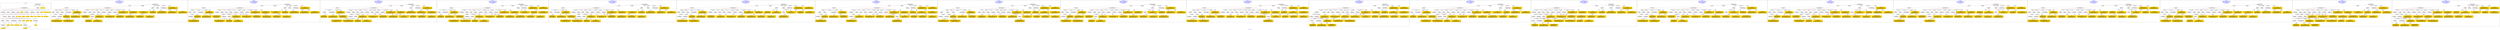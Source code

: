 digraph n0 {
fontcolor="blue"
remincross="true"
label="s28-wildlife-art.csv"
subgraph cluster_0 {
label="1-correct model"
n2[style="filled",color="white",fillcolor="lightgray",label="E12_Production1"];
n3[style="filled",color="white",fillcolor="lightgray",label="E21_Person1"];
n4[style="filled",color="white",fillcolor="lightgray",label="E55_Type2"];
n5[style="filled",color="white",fillcolor="lightgray",label="E53_Place1"];
n6[style="filled",color="white",fillcolor="lightgray",label="E69_Death1"];
n7[style="filled",color="white",fillcolor="lightgray",label="E74_Group1"];
n8[style="filled",color="white",fillcolor="lightgray",label="E82_Actor_Appellation1"];
n9[style="filled",color="white",fillcolor="lightgray",label="E67_Birth1"];
n10[shape="plaintext",style="filled",fillcolor="gold",label="Maker_URI"];
n11[style="filled",color="white",fillcolor="lightgray",label="E22_Man-Made_Object1"];
n12[style="filled",color="white",fillcolor="lightgray",label="E35_Title1"];
n13[style="filled",color="white",fillcolor="lightgray",label="E8_Acquisition1"];
n14[style="filled",color="white",fillcolor="lightgray",label="E55_Type1"];
n15[shape="plaintext",style="filled",fillcolor="gold",label="Description"];
n16[style="filled",color="white",fillcolor="lightgray",label="E54_Dimension1"];
n17[style="filled",color="white",fillcolor="lightgray",label="E40_Legal_Body1"];
n18[style="filled",color="white",fillcolor="lightgray",label="E53_Place2"];
n19[shape="plaintext",style="filled",fillcolor="gold",label="Object_URI"];
n20[style="filled",color="white",fillcolor="lightgray",label="E33_Linguistic_Object2"];
n21[style="filled",color="white",fillcolor="lightgray",label="E55_Type3"];
n22[shape="plaintext",style="filled",fillcolor="gold",label="Collector Information"];
n23[shape="plaintext",style="filled",fillcolor="gold",label="Title"];
n24[shape="plaintext",style="filled",fillcolor="gold",label="Owner"];
n25[style="filled",color="white",fillcolor="lightgray",label="E48_Place_Name1"];
n26[shape="plaintext",style="filled",fillcolor="gold",label="Place Made"];
n27[style="filled",color="white",fillcolor="lightgray",label="E52_Time-Span1"];
n28[shape="plaintext",style="filled",fillcolor="gold",label="Maker Birth Date"];
n29[style="filled",color="white",fillcolor="lightgray",label="E52_Time-Span2"];
n30[shape="plaintext",style="filled",fillcolor="gold",label="Maker Death Date"];
n31[shape="plaintext",style="filled",fillcolor="gold",label="Home Location URI"];
n32[shape="plaintext",style="filled",fillcolor="gold",label="Measurements"];
n33[shape="plaintext",style="filled",fillcolor="gold",label="Category_URI"];
n34[shape="plaintext",style="filled",fillcolor="gold",label="Category"];
n35[shape="plaintext",style="filled",fillcolor="gold",label="Materials_URI"];
n36[shape="plaintext",style="filled",fillcolor="gold",label="Materials"];
n37[shape="plaintext",style="filled",fillcolor="gold",label="Collector_Information_typeURI"];
n38[shape="plaintext",style="filled",fillcolor="gold",label="Nationality_URI"];
n39[shape="plaintext",style="filled",fillcolor="gold",label="Nationality"];
n40[shape="plaintext",style="filled",fillcolor="gold",label="Maker_Appellation_URI"];
n41[shape="plaintext",style="filled",fillcolor="gold",label="Maker"];
n42[shape="plaintext",style="filled",fillcolor="gold",label="Credit Line"];
n43[shape="plaintext",style="filled",fillcolor="gold",label="How Acquired?"];
n44[shape="plaintext",style="filled",fillcolor="gold",label="Acquisition_URI"];
}
subgraph cluster_1 {
label="candidate 0\nlink coherence:0.7317073170731707\nnode coherence:0.8205128205128205\nconfidence:0.3969426591021677\nmapping score:0.44369728108378387\ncost:139.99826\n-precision:0.66-recall:0.64"
n46[style="filled",color="white",fillcolor="lightgray",label="E12_Production1"];
n47[style="filled",color="white",fillcolor="lightgray",label="E55_Type1"];
n48[style="filled",color="white",fillcolor="lightgray",label="E21_Person1"];
n49[style="filled",color="white",fillcolor="lightgray",label="E67_Birth1"];
n50[style="filled",color="white",fillcolor="lightgray",label="E69_Death1"];
n51[style="filled",color="white",fillcolor="lightgray",label="E74_Group1"];
n52[style="filled",color="white",fillcolor="lightgray",label="E82_Actor_Appellation1"];
n53[style="filled",color="white",fillcolor="lightgray",label="E22_Man-Made_Object1"];
n54[style="filled",color="white",fillcolor="lightgray",label="E30_Right1"];
n55[style="filled",color="white",fillcolor="lightgray",label="E35_Title1"];
n56[style="filled",color="white",fillcolor="lightgray",label="E38_Image1"];
n57[style="filled",color="white",fillcolor="lightgray",label="E54_Dimension1"];
n58[style="filled",color="white",fillcolor="lightgray",label="E78_Collection1"];
n59[style="filled",color="white",fillcolor="lightgray",label="E8_Acquisition1"];
n60[style="filled",color="white",fillcolor="lightgray",label="E33_Linguistic_Object1"];
n61[style="filled",color="white",fillcolor="lightgray",label="E55_Type2"];
n62[style="filled",color="white",fillcolor="lightgray",label="E55_Type3"];
n63[style="filled",color="white",fillcolor="lightgray",label="E52_Time-Span1"];
n64[style="filled",color="white",fillcolor="lightgray",label="E52_Time-Span3"];
n65[style="filled",color="white",fillcolor="lightgray",label="E33_Linguistic_Object2"];
n66[shape="plaintext",style="filled",fillcolor="gold",label="Credit Line\n[E8_Acquisition,P3_has_note,0.417]\n[E30_Right,P3_has_note,0.269]\n[E40_Legal_Body,label,0.165]\n[E33_Linguistic_Object,P3_has_note,0.149]"];
n67[shape="plaintext",style="filled",fillcolor="gold",label="Maker_URI\n[E38_Image,classLink,0.286]\n[E39_Actor,classLink,0.253]\n[E21_Person,classLink,0.246]\n[E82_Actor_Appellation,classLink,0.215]"];
n68[shape="plaintext",style="filled",fillcolor="gold",label="Category_URI\n[E55_Type,classLink,0.606]\n[E55_Type,label,0.149]\n[E74_Group,classLink,0.126]\n[E57_Material,classLink,0.119]"];
n69[shape="plaintext",style="filled",fillcolor="gold",label="Maker\n[E82_Actor_Appellation,label,0.374]\n[E22_Man-Made_Object,classLink,0.221]\n[E33_Linguistic_Object,P3_has_note,0.21]\n[E22_Man-Made_Object,P3_has_note,0.195]"];
n70[shape="plaintext",style="filled",fillcolor="gold",label="Collector Information\n[E8_Acquisition,P3_has_note,0.27]\n[E22_Man-Made_Object,P3_has_note,0.251]\n[E30_Right,P3_has_note,0.247]\n[E33_Linguistic_Object,P3_has_note,0.231]"];
n71[shape="plaintext",style="filled",fillcolor="gold",label="Category\n[E55_Type,label,0.42]\n[E55_Type,classLink,0.305]\n[E33_Linguistic_Object,P3_has_note,0.147]\n[E22_Man-Made_Object,P3_has_note,0.128]"];
n72[shape="plaintext",style="filled",fillcolor="gold",label="Measurements\n[E54_Dimension,P3_has_note,0.545]\n[E34_Inscription,P3_has_note,0.161]\n[E22_Man-Made_Object,P3_has_note,0.147]\n[E22_Man-Made_Object,classLink,0.146]"];
n73[shape="plaintext",style="filled",fillcolor="gold",label="Acquisition_URI\n[E22_Man-Made_Object,classLink,0.509]\n[E38_Image,classLink,0.294]\n[E78_Collection,classLink,0.146]\n[E39_Actor,classLink,0.051]"];
n74[shape="plaintext",style="filled",fillcolor="gold",label="Nationality_URI\n[E74_Group,classLink,0.655]\n[E55_Type,classLink,0.174]\n[E57_Material,classLink,0.149]\n[E55_Type,label,0.023]"];
n75[shape="plaintext",style="filled",fillcolor="gold",label="Maker_Appellation_URI\n[E82_Actor_Appellation,classLink,0.518]\n[E21_Person,classLink,0.34]\n[E38_Image,classLink,0.081]\n[E39_Actor,classLink,0.061]"];
n76[shape="plaintext",style="filled",fillcolor="gold",label="Nationality\n[E48_Place_Name,label,0.451]\n[E44_Place_Appellation,label,0.372]\n[E12_Production,P3_has_note,0.103]\n[E33_Linguistic_Object,P3_has_note,0.074]"];
n77[shape="plaintext",style="filled",fillcolor="gold",label="Title\n[E22_Man-Made_Object,P3_has_note,0.303]\n[E33_Linguistic_Object,P3_has_note,0.238]\n[E73_Information_Object,P3_has_note,0.233]\n[E35_Title,label,0.225]"];
n78[shape="plaintext",style="filled",fillcolor="gold",label="Materials\n[E29_Design_or_Procedure,P3_has_note,0.346]\n[E55_Type,label,0.272]\n[E57_Material,label,0.199]\n[E12_Production,P3_has_note,0.183]"];
n79[shape="plaintext",style="filled",fillcolor="gold",label="Materials_URI\n[E55_Type,classLink,0.442]\n[E57_Material,classLink,0.343]\n[E74_Group,classLink,0.173]\n[E55_Type,label,0.041]"];
n80[shape="plaintext",style="filled",fillcolor="gold",label="Place Made\n[E33_Linguistic_Object,P3_has_note,0.39]\n[E74_Group,label,0.256]\n[E73_Information_Object,P3_has_note,0.182]\n[E12_Production,P3_has_note,0.173]"];
n81[shape="plaintext",style="filled",fillcolor="gold",label="Collector_Information_typeURI\n[E55_Type,classLink,0.962]\n[E22_Man-Made_Object,P3_has_note,0.014]\n[E73_Information_Object,P3_has_note,0.012]\n[E33_Linguistic_Object,P3_has_note,0.012]"];
n82[shape="plaintext",style="filled",fillcolor="gold",label="Home Location URI\n[E38_Image,classLink,0.469]\n[E22_Man-Made_Object,classLink,0.232]\n[E78_Collection,classLink,0.221]\n[E39_Actor,classLink,0.078]"];
n83[shape="plaintext",style="filled",fillcolor="gold",label="Maker Death Date\n[E52_Time-Span,P82b_end_of_the_end,0.482]\n[E52_Time-Span,P82_at_some_time_within,0.339]\n[E34_Inscription,P3_has_note,0.09]\n[E12_Production,P3_has_note,0.089]"];
n84[shape="plaintext",style="filled",fillcolor="gold",label="Owner\n[E8_Acquisition,P3_has_note,0.348]\n[E30_Right,P3_has_note,0.28]\n[E40_Legal_Body,label,0.26]\n[E33_Linguistic_Object,P3_has_note,0.112]"];
n85[shape="plaintext",style="filled",fillcolor="gold",label="Description\n[E22_Man-Made_Object,P3_has_note,0.327]\n[E73_Information_Object,P3_has_note,0.268]\n[E35_Title,label,0.215]\n[E33_Linguistic_Object,P3_has_note,0.19]"];
n86[shape="plaintext",style="filled",fillcolor="gold",label="Object_URI\n[E22_Man-Made_Object,classLink,0.564]\n[E38_Image,classLink,0.263]\n[E78_Collection,classLink,0.128]\n[E39_Actor,classLink,0.045]"];
n87[shape="plaintext",style="filled",fillcolor="gold",label="Maker Birth Date\n[E52_Time-Span,P82b_end_of_the_end,0.321]\n[E52_Time-Span,P82_at_some_time_within,0.309]\n[E52_Time-Span,P82a_begin_of_the_begin,0.285]\n[E12_Production,P3_has_note,0.084]"];
}
subgraph cluster_2 {
label="candidate 1\nlink coherence:0.725\nnode coherence:0.8205128205128205\nconfidence:0.3969426591021677\nmapping score:0.44369728108378387\ncost:138.99836\n-precision:0.62-recall:0.6"
n89[style="filled",color="white",fillcolor="lightgray",label="E12_Production1"];
n90[style="filled",color="white",fillcolor="lightgray",label="E52_Time-Span2"];
n91[style="filled",color="white",fillcolor="lightgray",label="E55_Type1"];
n92[style="filled",color="white",fillcolor="lightgray",label="E21_Person1"];
n93[style="filled",color="white",fillcolor="lightgray",label="E67_Birth1"];
n94[style="filled",color="white",fillcolor="lightgray",label="E74_Group1"];
n95[style="filled",color="white",fillcolor="lightgray",label="E82_Actor_Appellation1"];
n96[style="filled",color="white",fillcolor="lightgray",label="E22_Man-Made_Object1"];
n97[style="filled",color="white",fillcolor="lightgray",label="E30_Right1"];
n98[style="filled",color="white",fillcolor="lightgray",label="E35_Title1"];
n99[style="filled",color="white",fillcolor="lightgray",label="E38_Image1"];
n100[style="filled",color="white",fillcolor="lightgray",label="E54_Dimension1"];
n101[style="filled",color="white",fillcolor="lightgray",label="E78_Collection1"];
n102[style="filled",color="white",fillcolor="lightgray",label="E8_Acquisition1"];
n103[style="filled",color="white",fillcolor="lightgray",label="E33_Linguistic_Object1"];
n104[style="filled",color="white",fillcolor="lightgray",label="E55_Type2"];
n105[style="filled",color="white",fillcolor="lightgray",label="E55_Type3"];
n106[style="filled",color="white",fillcolor="lightgray",label="E52_Time-Span1"];
n107[style="filled",color="white",fillcolor="lightgray",label="E33_Linguistic_Object2"];
n108[shape="plaintext",style="filled",fillcolor="gold",label="Credit Line\n[E8_Acquisition,P3_has_note,0.417]\n[E30_Right,P3_has_note,0.269]\n[E40_Legal_Body,label,0.165]\n[E33_Linguistic_Object,P3_has_note,0.149]"];
n109[shape="plaintext",style="filled",fillcolor="gold",label="Maker_URI\n[E38_Image,classLink,0.286]\n[E39_Actor,classLink,0.253]\n[E21_Person,classLink,0.246]\n[E82_Actor_Appellation,classLink,0.215]"];
n110[shape="plaintext",style="filled",fillcolor="gold",label="Category_URI\n[E55_Type,classLink,0.606]\n[E55_Type,label,0.149]\n[E74_Group,classLink,0.126]\n[E57_Material,classLink,0.119]"];
n111[shape="plaintext",style="filled",fillcolor="gold",label="Maker\n[E82_Actor_Appellation,label,0.374]\n[E22_Man-Made_Object,classLink,0.221]\n[E33_Linguistic_Object,P3_has_note,0.21]\n[E22_Man-Made_Object,P3_has_note,0.195]"];
n112[shape="plaintext",style="filled",fillcolor="gold",label="Collector Information\n[E8_Acquisition,P3_has_note,0.27]\n[E22_Man-Made_Object,P3_has_note,0.251]\n[E30_Right,P3_has_note,0.247]\n[E33_Linguistic_Object,P3_has_note,0.231]"];
n113[shape="plaintext",style="filled",fillcolor="gold",label="Category\n[E55_Type,label,0.42]\n[E55_Type,classLink,0.305]\n[E33_Linguistic_Object,P3_has_note,0.147]\n[E22_Man-Made_Object,P3_has_note,0.128]"];
n114[shape="plaintext",style="filled",fillcolor="gold",label="Measurements\n[E54_Dimension,P3_has_note,0.545]\n[E34_Inscription,P3_has_note,0.161]\n[E22_Man-Made_Object,P3_has_note,0.147]\n[E22_Man-Made_Object,classLink,0.146]"];
n115[shape="plaintext",style="filled",fillcolor="gold",label="Acquisition_URI\n[E22_Man-Made_Object,classLink,0.509]\n[E38_Image,classLink,0.294]\n[E78_Collection,classLink,0.146]\n[E39_Actor,classLink,0.051]"];
n116[shape="plaintext",style="filled",fillcolor="gold",label="Nationality_URI\n[E74_Group,classLink,0.655]\n[E55_Type,classLink,0.174]\n[E57_Material,classLink,0.149]\n[E55_Type,label,0.023]"];
n117[shape="plaintext",style="filled",fillcolor="gold",label="Maker_Appellation_URI\n[E82_Actor_Appellation,classLink,0.518]\n[E21_Person,classLink,0.34]\n[E38_Image,classLink,0.081]\n[E39_Actor,classLink,0.061]"];
n118[shape="plaintext",style="filled",fillcolor="gold",label="Nationality\n[E48_Place_Name,label,0.451]\n[E44_Place_Appellation,label,0.372]\n[E12_Production,P3_has_note,0.103]\n[E33_Linguistic_Object,P3_has_note,0.074]"];
n119[shape="plaintext",style="filled",fillcolor="gold",label="Title\n[E22_Man-Made_Object,P3_has_note,0.303]\n[E33_Linguistic_Object,P3_has_note,0.238]\n[E73_Information_Object,P3_has_note,0.233]\n[E35_Title,label,0.225]"];
n120[shape="plaintext",style="filled",fillcolor="gold",label="Materials\n[E29_Design_or_Procedure,P3_has_note,0.346]\n[E55_Type,label,0.272]\n[E57_Material,label,0.199]\n[E12_Production,P3_has_note,0.183]"];
n121[shape="plaintext",style="filled",fillcolor="gold",label="Materials_URI\n[E55_Type,classLink,0.442]\n[E57_Material,classLink,0.343]\n[E74_Group,classLink,0.173]\n[E55_Type,label,0.041]"];
n122[shape="plaintext",style="filled",fillcolor="gold",label="Place Made\n[E33_Linguistic_Object,P3_has_note,0.39]\n[E74_Group,label,0.256]\n[E73_Information_Object,P3_has_note,0.182]\n[E12_Production,P3_has_note,0.173]"];
n123[shape="plaintext",style="filled",fillcolor="gold",label="Collector_Information_typeURI\n[E55_Type,classLink,0.962]\n[E22_Man-Made_Object,P3_has_note,0.014]\n[E73_Information_Object,P3_has_note,0.012]\n[E33_Linguistic_Object,P3_has_note,0.012]"];
n124[shape="plaintext",style="filled",fillcolor="gold",label="Home Location URI\n[E38_Image,classLink,0.469]\n[E22_Man-Made_Object,classLink,0.232]\n[E78_Collection,classLink,0.221]\n[E39_Actor,classLink,0.078]"];
n125[shape="plaintext",style="filled",fillcolor="gold",label="Owner\n[E8_Acquisition,P3_has_note,0.348]\n[E30_Right,P3_has_note,0.28]\n[E40_Legal_Body,label,0.26]\n[E33_Linguistic_Object,P3_has_note,0.112]"];
n126[shape="plaintext",style="filled",fillcolor="gold",label="Maker Death Date\n[E52_Time-Span,P82b_end_of_the_end,0.482]\n[E52_Time-Span,P82_at_some_time_within,0.339]\n[E34_Inscription,P3_has_note,0.09]\n[E12_Production,P3_has_note,0.089]"];
n127[shape="plaintext",style="filled",fillcolor="gold",label="Description\n[E22_Man-Made_Object,P3_has_note,0.327]\n[E73_Information_Object,P3_has_note,0.268]\n[E35_Title,label,0.215]\n[E33_Linguistic_Object,P3_has_note,0.19]"];
n128[shape="plaintext",style="filled",fillcolor="gold",label="Object_URI\n[E22_Man-Made_Object,classLink,0.564]\n[E38_Image,classLink,0.263]\n[E78_Collection,classLink,0.128]\n[E39_Actor,classLink,0.045]"];
n129[shape="plaintext",style="filled",fillcolor="gold",label="Maker Birth Date\n[E52_Time-Span,P82b_end_of_the_end,0.321]\n[E52_Time-Span,P82_at_some_time_within,0.309]\n[E52_Time-Span,P82a_begin_of_the_begin,0.285]\n[E12_Production,P3_has_note,0.084]"];
}
subgraph cluster_3 {
label="candidate 10\nlink coherence:0.6842105263157895\nnode coherence:0.7894736842105263\nconfidence:0.4034590961123122\nmapping score:0.4430988055621583\ncost:136.99855\n-precision:0.58-recall:0.52"
n131[style="filled",color="white",fillcolor="lightgray",label="E12_Production1"];
n132[style="filled",color="white",fillcolor="lightgray",label="E52_Time-Span2"];
n133[style="filled",color="white",fillcolor="lightgray",label="E55_Type1"];
n134[style="filled",color="white",fillcolor="lightgray",label="E21_Person1"];
n135[style="filled",color="white",fillcolor="lightgray",label="E74_Group1"];
n136[style="filled",color="white",fillcolor="lightgray",label="E82_Actor_Appellation1"];
n137[style="filled",color="white",fillcolor="lightgray",label="E22_Man-Made_Object1"];
n138[style="filled",color="white",fillcolor="lightgray",label="E30_Right1"];
n139[style="filled",color="white",fillcolor="lightgray",label="E35_Title1"];
n140[style="filled",color="white",fillcolor="lightgray",label="E38_Image1"];
n141[style="filled",color="white",fillcolor="lightgray",label="E54_Dimension1"];
n142[style="filled",color="white",fillcolor="lightgray",label="E55_Type2"];
n143[style="filled",color="white",fillcolor="lightgray",label="E78_Collection1"];
n144[style="filled",color="white",fillcolor="lightgray",label="E8_Acquisition1"];
n145[style="filled",color="white",fillcolor="lightgray",label="E33_Linguistic_Object1"];
n146[style="filled",color="white",fillcolor="lightgray",label="E55_Type3"];
n147[style="filled",color="white",fillcolor="lightgray",label="E33_Linguistic_Object2"];
n148[shape="plaintext",style="filled",fillcolor="gold",label="Credit Line\n[E8_Acquisition,P3_has_note,0.417]\n[E30_Right,P3_has_note,0.269]\n[E40_Legal_Body,label,0.165]\n[E33_Linguistic_Object,P3_has_note,0.149]"];
n149[shape="plaintext",style="filled",fillcolor="gold",label="Maker_URI\n[E38_Image,classLink,0.286]\n[E39_Actor,classLink,0.253]\n[E21_Person,classLink,0.246]\n[E82_Actor_Appellation,classLink,0.215]"];
n150[shape="plaintext",style="filled",fillcolor="gold",label="Maker Death Date\n[E52_Time-Span,P82b_end_of_the_end,0.482]\n[E52_Time-Span,P82_at_some_time_within,0.339]\n[E34_Inscription,P3_has_note,0.09]\n[E12_Production,P3_has_note,0.089]"];
n151[shape="plaintext",style="filled",fillcolor="gold",label="Category_URI\n[E55_Type,classLink,0.606]\n[E55_Type,label,0.149]\n[E74_Group,classLink,0.126]\n[E57_Material,classLink,0.119]"];
n152[shape="plaintext",style="filled",fillcolor="gold",label="Maker\n[E82_Actor_Appellation,label,0.374]\n[E22_Man-Made_Object,classLink,0.221]\n[E33_Linguistic_Object,P3_has_note,0.21]\n[E22_Man-Made_Object,P3_has_note,0.195]"];
n153[shape="plaintext",style="filled",fillcolor="gold",label="Collector Information\n[E8_Acquisition,P3_has_note,0.27]\n[E22_Man-Made_Object,P3_has_note,0.251]\n[E30_Right,P3_has_note,0.247]\n[E33_Linguistic_Object,P3_has_note,0.231]"];
n154[shape="plaintext",style="filled",fillcolor="gold",label="Category\n[E55_Type,label,0.42]\n[E55_Type,classLink,0.305]\n[E33_Linguistic_Object,P3_has_note,0.147]\n[E22_Man-Made_Object,P3_has_note,0.128]"];
n155[shape="plaintext",style="filled",fillcolor="gold",label="Measurements\n[E54_Dimension,P3_has_note,0.545]\n[E34_Inscription,P3_has_note,0.161]\n[E22_Man-Made_Object,P3_has_note,0.147]\n[E22_Man-Made_Object,classLink,0.146]"];
n156[shape="plaintext",style="filled",fillcolor="gold",label="Acquisition_URI\n[E22_Man-Made_Object,classLink,0.509]\n[E38_Image,classLink,0.294]\n[E78_Collection,classLink,0.146]\n[E39_Actor,classLink,0.051]"];
n157[shape="plaintext",style="filled",fillcolor="gold",label="Nationality_URI\n[E74_Group,classLink,0.655]\n[E55_Type,classLink,0.174]\n[E57_Material,classLink,0.149]\n[E55_Type,label,0.023]"];
n158[shape="plaintext",style="filled",fillcolor="gold",label="Maker_Appellation_URI\n[E82_Actor_Appellation,classLink,0.518]\n[E21_Person,classLink,0.34]\n[E38_Image,classLink,0.081]\n[E39_Actor,classLink,0.061]"];
n159[shape="plaintext",style="filled",fillcolor="gold",label="Nationality\n[E48_Place_Name,label,0.451]\n[E44_Place_Appellation,label,0.372]\n[E12_Production,P3_has_note,0.103]\n[E33_Linguistic_Object,P3_has_note,0.074]"];
n160[shape="plaintext",style="filled",fillcolor="gold",label="Title\n[E22_Man-Made_Object,P3_has_note,0.303]\n[E33_Linguistic_Object,P3_has_note,0.238]\n[E73_Information_Object,P3_has_note,0.233]\n[E35_Title,label,0.225]"];
n161[shape="plaintext",style="filled",fillcolor="gold",label="Materials\n[E29_Design_or_Procedure,P3_has_note,0.346]\n[E55_Type,label,0.272]\n[E57_Material,label,0.199]\n[E12_Production,P3_has_note,0.183]"];
n162[shape="plaintext",style="filled",fillcolor="gold",label="Materials_URI\n[E55_Type,classLink,0.442]\n[E57_Material,classLink,0.343]\n[E74_Group,classLink,0.173]\n[E55_Type,label,0.041]"];
n163[shape="plaintext",style="filled",fillcolor="gold",label="Place Made\n[E33_Linguistic_Object,P3_has_note,0.39]\n[E74_Group,label,0.256]\n[E73_Information_Object,P3_has_note,0.182]\n[E12_Production,P3_has_note,0.173]"];
n164[shape="plaintext",style="filled",fillcolor="gold",label="Collector_Information_typeURI\n[E55_Type,classLink,0.962]\n[E22_Man-Made_Object,P3_has_note,0.014]\n[E73_Information_Object,P3_has_note,0.012]\n[E33_Linguistic_Object,P3_has_note,0.012]"];
n165[shape="plaintext",style="filled",fillcolor="gold",label="Home Location URI\n[E38_Image,classLink,0.469]\n[E22_Man-Made_Object,classLink,0.232]\n[E78_Collection,classLink,0.221]\n[E39_Actor,classLink,0.078]"];
n166[shape="plaintext",style="filled",fillcolor="gold",label="Owner\n[E8_Acquisition,P3_has_note,0.348]\n[E30_Right,P3_has_note,0.28]\n[E40_Legal_Body,label,0.26]\n[E33_Linguistic_Object,P3_has_note,0.112]"];
n167[shape="plaintext",style="filled",fillcolor="gold",label="Maker Birth Date\n[E52_Time-Span,P82b_end_of_the_end,0.321]\n[E52_Time-Span,P82_at_some_time_within,0.309]\n[E52_Time-Span,P82a_begin_of_the_begin,0.285]\n[E12_Production,P3_has_note,0.084]"];
n168[shape="plaintext",style="filled",fillcolor="gold",label="Description\n[E22_Man-Made_Object,P3_has_note,0.327]\n[E73_Information_Object,P3_has_note,0.268]\n[E35_Title,label,0.215]\n[E33_Linguistic_Object,P3_has_note,0.19]"];
n169[shape="plaintext",style="filled",fillcolor="gold",label="Object_URI\n[E22_Man-Made_Object,classLink,0.564]\n[E38_Image,classLink,0.263]\n[E78_Collection,classLink,0.128]\n[E39_Actor,classLink,0.045]"];
}
subgraph cluster_4 {
label="candidate 11\nlink coherence:0.6842105263157895\nnode coherence:0.7894736842105263\nconfidence:0.4034590961123122\nmapping score:0.4430988055621583\ncost:136.99861\n-precision:0.58-recall:0.52"
n171[style="filled",color="white",fillcolor="lightgray",label="E12_Production1"];
n172[style="filled",color="white",fillcolor="lightgray",label="E52_Time-Span2"];
n173[style="filled",color="white",fillcolor="lightgray",label="E55_Type1"];
n174[style="filled",color="white",fillcolor="lightgray",label="E21_Person1"];
n175[style="filled",color="white",fillcolor="lightgray",label="E74_Group1"];
n176[style="filled",color="white",fillcolor="lightgray",label="E82_Actor_Appellation1"];
n177[style="filled",color="white",fillcolor="lightgray",label="E22_Man-Made_Object1"];
n178[style="filled",color="white",fillcolor="lightgray",label="E30_Right1"];
n179[style="filled",color="white",fillcolor="lightgray",label="E35_Title1"];
n180[style="filled",color="white",fillcolor="lightgray",label="E38_Image1"];
n181[style="filled",color="white",fillcolor="lightgray",label="E54_Dimension1"];
n182[style="filled",color="white",fillcolor="lightgray",label="E55_Type3"];
n183[style="filled",color="white",fillcolor="lightgray",label="E78_Collection1"];
n184[style="filled",color="white",fillcolor="lightgray",label="E8_Acquisition1"];
n185[style="filled",color="white",fillcolor="lightgray",label="E33_Linguistic_Object2"];
n186[style="filled",color="white",fillcolor="lightgray",label="E55_Type2"];
n187[style="filled",color="white",fillcolor="lightgray",label="E33_Linguistic_Object1"];
n188[shape="plaintext",style="filled",fillcolor="gold",label="Credit Line\n[E8_Acquisition,P3_has_note,0.417]\n[E30_Right,P3_has_note,0.269]\n[E40_Legal_Body,label,0.165]\n[E33_Linguistic_Object,P3_has_note,0.149]"];
n189[shape="plaintext",style="filled",fillcolor="gold",label="Maker_URI\n[E38_Image,classLink,0.286]\n[E39_Actor,classLink,0.253]\n[E21_Person,classLink,0.246]\n[E82_Actor_Appellation,classLink,0.215]"];
n190[shape="plaintext",style="filled",fillcolor="gold",label="Maker Death Date\n[E52_Time-Span,P82b_end_of_the_end,0.482]\n[E52_Time-Span,P82_at_some_time_within,0.339]\n[E34_Inscription,P3_has_note,0.09]\n[E12_Production,P3_has_note,0.089]"];
n191[shape="plaintext",style="filled",fillcolor="gold",label="Category_URI\n[E55_Type,classLink,0.606]\n[E55_Type,label,0.149]\n[E74_Group,classLink,0.126]\n[E57_Material,classLink,0.119]"];
n192[shape="plaintext",style="filled",fillcolor="gold",label="Maker\n[E82_Actor_Appellation,label,0.374]\n[E22_Man-Made_Object,classLink,0.221]\n[E33_Linguistic_Object,P3_has_note,0.21]\n[E22_Man-Made_Object,P3_has_note,0.195]"];
n193[shape="plaintext",style="filled",fillcolor="gold",label="Collector Information\n[E8_Acquisition,P3_has_note,0.27]\n[E22_Man-Made_Object,P3_has_note,0.251]\n[E30_Right,P3_has_note,0.247]\n[E33_Linguistic_Object,P3_has_note,0.231]"];
n194[shape="plaintext",style="filled",fillcolor="gold",label="Category\n[E55_Type,label,0.42]\n[E55_Type,classLink,0.305]\n[E33_Linguistic_Object,P3_has_note,0.147]\n[E22_Man-Made_Object,P3_has_note,0.128]"];
n195[shape="plaintext",style="filled",fillcolor="gold",label="Measurements\n[E54_Dimension,P3_has_note,0.545]\n[E34_Inscription,P3_has_note,0.161]\n[E22_Man-Made_Object,P3_has_note,0.147]\n[E22_Man-Made_Object,classLink,0.146]"];
n196[shape="plaintext",style="filled",fillcolor="gold",label="Acquisition_URI\n[E22_Man-Made_Object,classLink,0.509]\n[E38_Image,classLink,0.294]\n[E78_Collection,classLink,0.146]\n[E39_Actor,classLink,0.051]"];
n197[shape="plaintext",style="filled",fillcolor="gold",label="Nationality_URI\n[E74_Group,classLink,0.655]\n[E55_Type,classLink,0.174]\n[E57_Material,classLink,0.149]\n[E55_Type,label,0.023]"];
n198[shape="plaintext",style="filled",fillcolor="gold",label="Maker_Appellation_URI\n[E82_Actor_Appellation,classLink,0.518]\n[E21_Person,classLink,0.34]\n[E38_Image,classLink,0.081]\n[E39_Actor,classLink,0.061]"];
n199[shape="plaintext",style="filled",fillcolor="gold",label="Nationality\n[E48_Place_Name,label,0.451]\n[E44_Place_Appellation,label,0.372]\n[E12_Production,P3_has_note,0.103]\n[E33_Linguistic_Object,P3_has_note,0.074]"];
n200[shape="plaintext",style="filled",fillcolor="gold",label="Title\n[E22_Man-Made_Object,P3_has_note,0.303]\n[E33_Linguistic_Object,P3_has_note,0.238]\n[E73_Information_Object,P3_has_note,0.233]\n[E35_Title,label,0.225]"];
n201[shape="plaintext",style="filled",fillcolor="gold",label="Materials\n[E29_Design_or_Procedure,P3_has_note,0.346]\n[E55_Type,label,0.272]\n[E57_Material,label,0.199]\n[E12_Production,P3_has_note,0.183]"];
n202[shape="plaintext",style="filled",fillcolor="gold",label="Materials_URI\n[E55_Type,classLink,0.442]\n[E57_Material,classLink,0.343]\n[E74_Group,classLink,0.173]\n[E55_Type,label,0.041]"];
n203[shape="plaintext",style="filled",fillcolor="gold",label="Place Made\n[E33_Linguistic_Object,P3_has_note,0.39]\n[E74_Group,label,0.256]\n[E73_Information_Object,P3_has_note,0.182]\n[E12_Production,P3_has_note,0.173]"];
n204[shape="plaintext",style="filled",fillcolor="gold",label="Collector_Information_typeURI\n[E55_Type,classLink,0.962]\n[E22_Man-Made_Object,P3_has_note,0.014]\n[E73_Information_Object,P3_has_note,0.012]\n[E33_Linguistic_Object,P3_has_note,0.012]"];
n205[shape="plaintext",style="filled",fillcolor="gold",label="Home Location URI\n[E38_Image,classLink,0.469]\n[E22_Man-Made_Object,classLink,0.232]\n[E78_Collection,classLink,0.221]\n[E39_Actor,classLink,0.078]"];
n206[shape="plaintext",style="filled",fillcolor="gold",label="Owner\n[E8_Acquisition,P3_has_note,0.348]\n[E30_Right,P3_has_note,0.28]\n[E40_Legal_Body,label,0.26]\n[E33_Linguistic_Object,P3_has_note,0.112]"];
n207[shape="plaintext",style="filled",fillcolor="gold",label="Maker Birth Date\n[E52_Time-Span,P82b_end_of_the_end,0.321]\n[E52_Time-Span,P82_at_some_time_within,0.309]\n[E52_Time-Span,P82a_begin_of_the_begin,0.285]\n[E12_Production,P3_has_note,0.084]"];
n208[shape="plaintext",style="filled",fillcolor="gold",label="Description\n[E22_Man-Made_Object,P3_has_note,0.327]\n[E73_Information_Object,P3_has_note,0.268]\n[E35_Title,label,0.215]\n[E33_Linguistic_Object,P3_has_note,0.19]"];
n209[shape="plaintext",style="filled",fillcolor="gold",label="Object_URI\n[E22_Man-Made_Object,classLink,0.564]\n[E38_Image,classLink,0.263]\n[E78_Collection,classLink,0.128]\n[E39_Actor,classLink,0.045]"];
}
subgraph cluster_5 {
label="candidate 12\nlink coherence:0.6842105263157895\nnode coherence:0.7894736842105263\nconfidence:0.4034590961123122\nmapping score:0.4430988055621583\ncost:136.99862\n-precision:0.58-recall:0.52"
n211[style="filled",color="white",fillcolor="lightgray",label="E12_Production1"];
n212[style="filled",color="white",fillcolor="lightgray",label="E52_Time-Span2"];
n213[style="filled",color="white",fillcolor="lightgray",label="E55_Type1"];
n214[style="filled",color="white",fillcolor="lightgray",label="E21_Person1"];
n215[style="filled",color="white",fillcolor="lightgray",label="E74_Group1"];
n216[style="filled",color="white",fillcolor="lightgray",label="E82_Actor_Appellation1"];
n217[style="filled",color="white",fillcolor="lightgray",label="E22_Man-Made_Object1"];
n218[style="filled",color="white",fillcolor="lightgray",label="E30_Right1"];
n219[style="filled",color="white",fillcolor="lightgray",label="E35_Title1"];
n220[style="filled",color="white",fillcolor="lightgray",label="E38_Image1"];
n221[style="filled",color="white",fillcolor="lightgray",label="E54_Dimension1"];
n222[style="filled",color="white",fillcolor="lightgray",label="E78_Collection1"];
n223[style="filled",color="white",fillcolor="lightgray",label="E8_Acquisition1"];
n224[style="filled",color="white",fillcolor="lightgray",label="E33_Linguistic_Object1"];
n225[style="filled",color="white",fillcolor="lightgray",label="E55_Type2"];
n226[style="filled",color="white",fillcolor="lightgray",label="E55_Type3"];
n227[style="filled",color="white",fillcolor="lightgray",label="E33_Linguistic_Object2"];
n228[shape="plaintext",style="filled",fillcolor="gold",label="Credit Line\n[E8_Acquisition,P3_has_note,0.417]\n[E30_Right,P3_has_note,0.269]\n[E40_Legal_Body,label,0.165]\n[E33_Linguistic_Object,P3_has_note,0.149]"];
n229[shape="plaintext",style="filled",fillcolor="gold",label="Maker_URI\n[E38_Image,classLink,0.286]\n[E39_Actor,classLink,0.253]\n[E21_Person,classLink,0.246]\n[E82_Actor_Appellation,classLink,0.215]"];
n230[shape="plaintext",style="filled",fillcolor="gold",label="Maker Death Date\n[E52_Time-Span,P82b_end_of_the_end,0.482]\n[E52_Time-Span,P82_at_some_time_within,0.339]\n[E34_Inscription,P3_has_note,0.09]\n[E12_Production,P3_has_note,0.089]"];
n231[shape="plaintext",style="filled",fillcolor="gold",label="Category_URI\n[E55_Type,classLink,0.606]\n[E55_Type,label,0.149]\n[E74_Group,classLink,0.126]\n[E57_Material,classLink,0.119]"];
n232[shape="plaintext",style="filled",fillcolor="gold",label="Maker\n[E82_Actor_Appellation,label,0.374]\n[E22_Man-Made_Object,classLink,0.221]\n[E33_Linguistic_Object,P3_has_note,0.21]\n[E22_Man-Made_Object,P3_has_note,0.195]"];
n233[shape="plaintext",style="filled",fillcolor="gold",label="Collector Information\n[E8_Acquisition,P3_has_note,0.27]\n[E22_Man-Made_Object,P3_has_note,0.251]\n[E30_Right,P3_has_note,0.247]\n[E33_Linguistic_Object,P3_has_note,0.231]"];
n234[shape="plaintext",style="filled",fillcolor="gold",label="Category\n[E55_Type,label,0.42]\n[E55_Type,classLink,0.305]\n[E33_Linguistic_Object,P3_has_note,0.147]\n[E22_Man-Made_Object,P3_has_note,0.128]"];
n235[shape="plaintext",style="filled",fillcolor="gold",label="Measurements\n[E54_Dimension,P3_has_note,0.545]\n[E34_Inscription,P3_has_note,0.161]\n[E22_Man-Made_Object,P3_has_note,0.147]\n[E22_Man-Made_Object,classLink,0.146]"];
n236[shape="plaintext",style="filled",fillcolor="gold",label="Acquisition_URI\n[E22_Man-Made_Object,classLink,0.509]\n[E38_Image,classLink,0.294]\n[E78_Collection,classLink,0.146]\n[E39_Actor,classLink,0.051]"];
n237[shape="plaintext",style="filled",fillcolor="gold",label="Nationality_URI\n[E74_Group,classLink,0.655]\n[E55_Type,classLink,0.174]\n[E57_Material,classLink,0.149]\n[E55_Type,label,0.023]"];
n238[shape="plaintext",style="filled",fillcolor="gold",label="Maker_Appellation_URI\n[E82_Actor_Appellation,classLink,0.518]\n[E21_Person,classLink,0.34]\n[E38_Image,classLink,0.081]\n[E39_Actor,classLink,0.061]"];
n239[shape="plaintext",style="filled",fillcolor="gold",label="Nationality\n[E48_Place_Name,label,0.451]\n[E44_Place_Appellation,label,0.372]\n[E12_Production,P3_has_note,0.103]\n[E33_Linguistic_Object,P3_has_note,0.074]"];
n240[shape="plaintext",style="filled",fillcolor="gold",label="Title\n[E22_Man-Made_Object,P3_has_note,0.303]\n[E33_Linguistic_Object,P3_has_note,0.238]\n[E73_Information_Object,P3_has_note,0.233]\n[E35_Title,label,0.225]"];
n241[shape="plaintext",style="filled",fillcolor="gold",label="Materials\n[E29_Design_or_Procedure,P3_has_note,0.346]\n[E55_Type,label,0.272]\n[E57_Material,label,0.199]\n[E12_Production,P3_has_note,0.183]"];
n242[shape="plaintext",style="filled",fillcolor="gold",label="Materials_URI\n[E55_Type,classLink,0.442]\n[E57_Material,classLink,0.343]\n[E74_Group,classLink,0.173]\n[E55_Type,label,0.041]"];
n243[shape="plaintext",style="filled",fillcolor="gold",label="Place Made\n[E33_Linguistic_Object,P3_has_note,0.39]\n[E74_Group,label,0.256]\n[E73_Information_Object,P3_has_note,0.182]\n[E12_Production,P3_has_note,0.173]"];
n244[shape="plaintext",style="filled",fillcolor="gold",label="Collector_Information_typeURI\n[E55_Type,classLink,0.962]\n[E22_Man-Made_Object,P3_has_note,0.014]\n[E73_Information_Object,P3_has_note,0.012]\n[E33_Linguistic_Object,P3_has_note,0.012]"];
n245[shape="plaintext",style="filled",fillcolor="gold",label="Home Location URI\n[E38_Image,classLink,0.469]\n[E22_Man-Made_Object,classLink,0.232]\n[E78_Collection,classLink,0.221]\n[E39_Actor,classLink,0.078]"];
n246[shape="plaintext",style="filled",fillcolor="gold",label="Owner\n[E8_Acquisition,P3_has_note,0.348]\n[E30_Right,P3_has_note,0.28]\n[E40_Legal_Body,label,0.26]\n[E33_Linguistic_Object,P3_has_note,0.112]"];
n247[shape="plaintext",style="filled",fillcolor="gold",label="Maker Birth Date\n[E52_Time-Span,P82b_end_of_the_end,0.321]\n[E52_Time-Span,P82_at_some_time_within,0.309]\n[E52_Time-Span,P82a_begin_of_the_begin,0.285]\n[E12_Production,P3_has_note,0.084]"];
n248[shape="plaintext",style="filled",fillcolor="gold",label="Description\n[E22_Man-Made_Object,P3_has_note,0.327]\n[E73_Information_Object,P3_has_note,0.268]\n[E35_Title,label,0.215]\n[E33_Linguistic_Object,P3_has_note,0.19]"];
n249[shape="plaintext",style="filled",fillcolor="gold",label="Object_URI\n[E22_Man-Made_Object,classLink,0.564]\n[E38_Image,classLink,0.263]\n[E78_Collection,classLink,0.128]\n[E39_Actor,classLink,0.045]"];
}
subgraph cluster_6 {
label="candidate 13\nlink coherence:0.6829268292682927\nnode coherence:0.8205128205128205\nconfidence:0.3969426591021677\nmapping score:0.44369728108378387\ncost:139.99837\n-precision:0.66-recall:0.64"
n251[style="filled",color="white",fillcolor="lightgray",label="E21_Person1"];
n252[style="filled",color="white",fillcolor="lightgray",label="E67_Birth1"];
n253[style="filled",color="white",fillcolor="lightgray",label="E69_Death1"];
n254[style="filled",color="white",fillcolor="lightgray",label="E74_Group1"];
n255[style="filled",color="white",fillcolor="lightgray",label="E82_Actor_Appellation1"];
n256[style="filled",color="white",fillcolor="lightgray",label="E22_Man-Made_Object1"];
n257[style="filled",color="white",fillcolor="lightgray",label="E12_Production1"];
n258[style="filled",color="white",fillcolor="lightgray",label="E30_Right1"];
n259[style="filled",color="white",fillcolor="lightgray",label="E35_Title1"];
n260[style="filled",color="white",fillcolor="lightgray",label="E38_Image1"];
n261[style="filled",color="white",fillcolor="lightgray",label="E54_Dimension1"];
n262[style="filled",color="white",fillcolor="lightgray",label="E78_Collection1"];
n263[style="filled",color="white",fillcolor="lightgray",label="E8_Acquisition1"];
n264[style="filled",color="white",fillcolor="lightgray",label="E33_Linguistic_Object2"];
n265[style="filled",color="white",fillcolor="lightgray",label="E55_Type1"];
n266[style="filled",color="white",fillcolor="lightgray",label="E55_Type2"];
n267[style="filled",color="white",fillcolor="lightgray",label="E55_Type3"];
n268[style="filled",color="white",fillcolor="lightgray",label="E52_Time-Span1"];
n269[style="filled",color="white",fillcolor="lightgray",label="E52_Time-Span3"];
n270[style="filled",color="white",fillcolor="lightgray",label="E33_Linguistic_Object1"];
n271[shape="plaintext",style="filled",fillcolor="gold",label="Credit Line\n[E8_Acquisition,P3_has_note,0.417]\n[E30_Right,P3_has_note,0.269]\n[E40_Legal_Body,label,0.165]\n[E33_Linguistic_Object,P3_has_note,0.149]"];
n272[shape="plaintext",style="filled",fillcolor="gold",label="Maker_URI\n[E38_Image,classLink,0.286]\n[E39_Actor,classLink,0.253]\n[E21_Person,classLink,0.246]\n[E82_Actor_Appellation,classLink,0.215]"];
n273[shape="plaintext",style="filled",fillcolor="gold",label="Category_URI\n[E55_Type,classLink,0.606]\n[E55_Type,label,0.149]\n[E74_Group,classLink,0.126]\n[E57_Material,classLink,0.119]"];
n274[shape="plaintext",style="filled",fillcolor="gold",label="Maker\n[E82_Actor_Appellation,label,0.374]\n[E22_Man-Made_Object,classLink,0.221]\n[E33_Linguistic_Object,P3_has_note,0.21]\n[E22_Man-Made_Object,P3_has_note,0.195]"];
n275[shape="plaintext",style="filled",fillcolor="gold",label="Collector Information\n[E8_Acquisition,P3_has_note,0.27]\n[E22_Man-Made_Object,P3_has_note,0.251]\n[E30_Right,P3_has_note,0.247]\n[E33_Linguistic_Object,P3_has_note,0.231]"];
n276[shape="plaintext",style="filled",fillcolor="gold",label="Category\n[E55_Type,label,0.42]\n[E55_Type,classLink,0.305]\n[E33_Linguistic_Object,P3_has_note,0.147]\n[E22_Man-Made_Object,P3_has_note,0.128]"];
n277[shape="plaintext",style="filled",fillcolor="gold",label="Measurements\n[E54_Dimension,P3_has_note,0.545]\n[E34_Inscription,P3_has_note,0.161]\n[E22_Man-Made_Object,P3_has_note,0.147]\n[E22_Man-Made_Object,classLink,0.146]"];
n278[shape="plaintext",style="filled",fillcolor="gold",label="Acquisition_URI\n[E22_Man-Made_Object,classLink,0.509]\n[E38_Image,classLink,0.294]\n[E78_Collection,classLink,0.146]\n[E39_Actor,classLink,0.051]"];
n279[shape="plaintext",style="filled",fillcolor="gold",label="Nationality_URI\n[E74_Group,classLink,0.655]\n[E55_Type,classLink,0.174]\n[E57_Material,classLink,0.149]\n[E55_Type,label,0.023]"];
n280[shape="plaintext",style="filled",fillcolor="gold",label="Maker_Appellation_URI\n[E82_Actor_Appellation,classLink,0.518]\n[E21_Person,classLink,0.34]\n[E38_Image,classLink,0.081]\n[E39_Actor,classLink,0.061]"];
n281[shape="plaintext",style="filled",fillcolor="gold",label="Nationality\n[E48_Place_Name,label,0.451]\n[E44_Place_Appellation,label,0.372]\n[E12_Production,P3_has_note,0.103]\n[E33_Linguistic_Object,P3_has_note,0.074]"];
n282[shape="plaintext",style="filled",fillcolor="gold",label="Title\n[E22_Man-Made_Object,P3_has_note,0.303]\n[E33_Linguistic_Object,P3_has_note,0.238]\n[E73_Information_Object,P3_has_note,0.233]\n[E35_Title,label,0.225]"];
n283[shape="plaintext",style="filled",fillcolor="gold",label="Materials\n[E29_Design_or_Procedure,P3_has_note,0.346]\n[E55_Type,label,0.272]\n[E57_Material,label,0.199]\n[E12_Production,P3_has_note,0.183]"];
n284[shape="plaintext",style="filled",fillcolor="gold",label="Materials_URI\n[E55_Type,classLink,0.442]\n[E57_Material,classLink,0.343]\n[E74_Group,classLink,0.173]\n[E55_Type,label,0.041]"];
n285[shape="plaintext",style="filled",fillcolor="gold",label="Place Made\n[E33_Linguistic_Object,P3_has_note,0.39]\n[E74_Group,label,0.256]\n[E73_Information_Object,P3_has_note,0.182]\n[E12_Production,P3_has_note,0.173]"];
n286[shape="plaintext",style="filled",fillcolor="gold",label="Collector_Information_typeURI\n[E55_Type,classLink,0.962]\n[E22_Man-Made_Object,P3_has_note,0.014]\n[E73_Information_Object,P3_has_note,0.012]\n[E33_Linguistic_Object,P3_has_note,0.012]"];
n287[shape="plaintext",style="filled",fillcolor="gold",label="Home Location URI\n[E38_Image,classLink,0.469]\n[E22_Man-Made_Object,classLink,0.232]\n[E78_Collection,classLink,0.221]\n[E39_Actor,classLink,0.078]"];
n288[shape="plaintext",style="filled",fillcolor="gold",label="Maker Death Date\n[E52_Time-Span,P82b_end_of_the_end,0.482]\n[E52_Time-Span,P82_at_some_time_within,0.339]\n[E34_Inscription,P3_has_note,0.09]\n[E12_Production,P3_has_note,0.089]"];
n289[shape="plaintext",style="filled",fillcolor="gold",label="Owner\n[E8_Acquisition,P3_has_note,0.348]\n[E30_Right,P3_has_note,0.28]\n[E40_Legal_Body,label,0.26]\n[E33_Linguistic_Object,P3_has_note,0.112]"];
n290[shape="plaintext",style="filled",fillcolor="gold",label="Description\n[E22_Man-Made_Object,P3_has_note,0.327]\n[E73_Information_Object,P3_has_note,0.268]\n[E35_Title,label,0.215]\n[E33_Linguistic_Object,P3_has_note,0.19]"];
n291[shape="plaintext",style="filled",fillcolor="gold",label="Object_URI\n[E22_Man-Made_Object,classLink,0.564]\n[E38_Image,classLink,0.263]\n[E78_Collection,classLink,0.128]\n[E39_Actor,classLink,0.045]"];
n292[shape="plaintext",style="filled",fillcolor="gold",label="Maker Birth Date\n[E52_Time-Span,P82b_end_of_the_end,0.321]\n[E52_Time-Span,P82_at_some_time_within,0.309]\n[E52_Time-Span,P82a_begin_of_the_begin,0.285]\n[E12_Production,P3_has_note,0.084]"];
}
subgraph cluster_7 {
label="candidate 14\nlink coherence:0.675\nnode coherence:0.8205128205128205\nconfidence:0.3969426591021677\nmapping score:0.44369728108378387\ncost:138.99842\n-precision:0.62-recall:0.6"
n294[style="filled",color="white",fillcolor="lightgray",label="E12_Production1"];
n295[style="filled",color="white",fillcolor="lightgray",label="E52_Time-Span2"];
n296[style="filled",color="white",fillcolor="lightgray",label="E21_Person1"];
n297[style="filled",color="white",fillcolor="lightgray",label="E67_Birth1"];
n298[style="filled",color="white",fillcolor="lightgray",label="E74_Group1"];
n299[style="filled",color="white",fillcolor="lightgray",label="E82_Actor_Appellation1"];
n300[style="filled",color="white",fillcolor="lightgray",label="E22_Man-Made_Object1"];
n301[style="filled",color="white",fillcolor="lightgray",label="E30_Right1"];
n302[style="filled",color="white",fillcolor="lightgray",label="E35_Title1"];
n303[style="filled",color="white",fillcolor="lightgray",label="E38_Image1"];
n304[style="filled",color="white",fillcolor="lightgray",label="E54_Dimension1"];
n305[style="filled",color="white",fillcolor="lightgray",label="E55_Type2"];
n306[style="filled",color="white",fillcolor="lightgray",label="E78_Collection1"];
n307[style="filled",color="white",fillcolor="lightgray",label="E8_Acquisition1"];
n308[style="filled",color="white",fillcolor="lightgray",label="E33_Linguistic_Object2"];
n309[style="filled",color="white",fillcolor="lightgray",label="E55_Type1"];
n310[style="filled",color="white",fillcolor="lightgray",label="E55_Type3"];
n311[style="filled",color="white",fillcolor="lightgray",label="E52_Time-Span1"];
n312[style="filled",color="white",fillcolor="lightgray",label="E33_Linguistic_Object1"];
n313[shape="plaintext",style="filled",fillcolor="gold",label="Credit Line\n[E8_Acquisition,P3_has_note,0.417]\n[E30_Right,P3_has_note,0.269]\n[E40_Legal_Body,label,0.165]\n[E33_Linguistic_Object,P3_has_note,0.149]"];
n314[shape="plaintext",style="filled",fillcolor="gold",label="Maker_URI\n[E38_Image,classLink,0.286]\n[E39_Actor,classLink,0.253]\n[E21_Person,classLink,0.246]\n[E82_Actor_Appellation,classLink,0.215]"];
n315[shape="plaintext",style="filled",fillcolor="gold",label="Category_URI\n[E55_Type,classLink,0.606]\n[E55_Type,label,0.149]\n[E74_Group,classLink,0.126]\n[E57_Material,classLink,0.119]"];
n316[shape="plaintext",style="filled",fillcolor="gold",label="Maker\n[E82_Actor_Appellation,label,0.374]\n[E22_Man-Made_Object,classLink,0.221]\n[E33_Linguistic_Object,P3_has_note,0.21]\n[E22_Man-Made_Object,P3_has_note,0.195]"];
n317[shape="plaintext",style="filled",fillcolor="gold",label="Collector Information\n[E8_Acquisition,P3_has_note,0.27]\n[E22_Man-Made_Object,P3_has_note,0.251]\n[E30_Right,P3_has_note,0.247]\n[E33_Linguistic_Object,P3_has_note,0.231]"];
n318[shape="plaintext",style="filled",fillcolor="gold",label="Category\n[E55_Type,label,0.42]\n[E55_Type,classLink,0.305]\n[E33_Linguistic_Object,P3_has_note,0.147]\n[E22_Man-Made_Object,P3_has_note,0.128]"];
n319[shape="plaintext",style="filled",fillcolor="gold",label="Measurements\n[E54_Dimension,P3_has_note,0.545]\n[E34_Inscription,P3_has_note,0.161]\n[E22_Man-Made_Object,P3_has_note,0.147]\n[E22_Man-Made_Object,classLink,0.146]"];
n320[shape="plaintext",style="filled",fillcolor="gold",label="Acquisition_URI\n[E22_Man-Made_Object,classLink,0.509]\n[E38_Image,classLink,0.294]\n[E78_Collection,classLink,0.146]\n[E39_Actor,classLink,0.051]"];
n321[shape="plaintext",style="filled",fillcolor="gold",label="Nationality_URI\n[E74_Group,classLink,0.655]\n[E55_Type,classLink,0.174]\n[E57_Material,classLink,0.149]\n[E55_Type,label,0.023]"];
n322[shape="plaintext",style="filled",fillcolor="gold",label="Maker_Appellation_URI\n[E82_Actor_Appellation,classLink,0.518]\n[E21_Person,classLink,0.34]\n[E38_Image,classLink,0.081]\n[E39_Actor,classLink,0.061]"];
n323[shape="plaintext",style="filled",fillcolor="gold",label="Nationality\n[E48_Place_Name,label,0.451]\n[E44_Place_Appellation,label,0.372]\n[E12_Production,P3_has_note,0.103]\n[E33_Linguistic_Object,P3_has_note,0.074]"];
n324[shape="plaintext",style="filled",fillcolor="gold",label="Title\n[E22_Man-Made_Object,P3_has_note,0.303]\n[E33_Linguistic_Object,P3_has_note,0.238]\n[E73_Information_Object,P3_has_note,0.233]\n[E35_Title,label,0.225]"];
n325[shape="plaintext",style="filled",fillcolor="gold",label="Materials\n[E29_Design_or_Procedure,P3_has_note,0.346]\n[E55_Type,label,0.272]\n[E57_Material,label,0.199]\n[E12_Production,P3_has_note,0.183]"];
n326[shape="plaintext",style="filled",fillcolor="gold",label="Materials_URI\n[E55_Type,classLink,0.442]\n[E57_Material,classLink,0.343]\n[E74_Group,classLink,0.173]\n[E55_Type,label,0.041]"];
n327[shape="plaintext",style="filled",fillcolor="gold",label="Place Made\n[E33_Linguistic_Object,P3_has_note,0.39]\n[E74_Group,label,0.256]\n[E73_Information_Object,P3_has_note,0.182]\n[E12_Production,P3_has_note,0.173]"];
n328[shape="plaintext",style="filled",fillcolor="gold",label="Collector_Information_typeURI\n[E55_Type,classLink,0.962]\n[E22_Man-Made_Object,P3_has_note,0.014]\n[E73_Information_Object,P3_has_note,0.012]\n[E33_Linguistic_Object,P3_has_note,0.012]"];
n329[shape="plaintext",style="filled",fillcolor="gold",label="Home Location URI\n[E38_Image,classLink,0.469]\n[E22_Man-Made_Object,classLink,0.232]\n[E78_Collection,classLink,0.221]\n[E39_Actor,classLink,0.078]"];
n330[shape="plaintext",style="filled",fillcolor="gold",label="Owner\n[E8_Acquisition,P3_has_note,0.348]\n[E30_Right,P3_has_note,0.28]\n[E40_Legal_Body,label,0.26]\n[E33_Linguistic_Object,P3_has_note,0.112]"];
n331[shape="plaintext",style="filled",fillcolor="gold",label="Maker Death Date\n[E52_Time-Span,P82b_end_of_the_end,0.482]\n[E52_Time-Span,P82_at_some_time_within,0.339]\n[E34_Inscription,P3_has_note,0.09]\n[E12_Production,P3_has_note,0.089]"];
n332[shape="plaintext",style="filled",fillcolor="gold",label="Description\n[E22_Man-Made_Object,P3_has_note,0.327]\n[E73_Information_Object,P3_has_note,0.268]\n[E35_Title,label,0.215]\n[E33_Linguistic_Object,P3_has_note,0.19]"];
n333[shape="plaintext",style="filled",fillcolor="gold",label="Object_URI\n[E22_Man-Made_Object,classLink,0.564]\n[E38_Image,classLink,0.263]\n[E78_Collection,classLink,0.128]\n[E39_Actor,classLink,0.045]"];
n334[shape="plaintext",style="filled",fillcolor="gold",label="Maker Birth Date\n[E52_Time-Span,P82b_end_of_the_end,0.321]\n[E52_Time-Span,P82_at_some_time_within,0.309]\n[E52_Time-Span,P82a_begin_of_the_begin,0.285]\n[E12_Production,P3_has_note,0.084]"];
}
subgraph cluster_8 {
label="candidate 15\nlink coherence:0.675\nnode coherence:0.8205128205128205\nconfidence:0.3969426591021677\nmapping score:0.44369728108378387\ncost:138.99854\n-precision:0.65-recall:0.62"
n336[style="filled",color="white",fillcolor="lightgray",label="E21_Person1"];
n337[style="filled",color="white",fillcolor="lightgray",label="E67_Birth1"];
n338[style="filled",color="white",fillcolor="lightgray",label="E69_Death1"];
n339[style="filled",color="white",fillcolor="lightgray",label="E74_Group1"];
n340[style="filled",color="white",fillcolor="lightgray",label="E82_Actor_Appellation1"];
n341[style="filled",color="white",fillcolor="lightgray",label="E22_Man-Made_Object1"];
n342[style="filled",color="white",fillcolor="lightgray",label="E30_Right1"];
n343[style="filled",color="white",fillcolor="lightgray",label="E35_Title1"];
n344[style="filled",color="white",fillcolor="lightgray",label="E38_Image1"];
n345[style="filled",color="white",fillcolor="lightgray",label="E54_Dimension1"];
n346[style="filled",color="white",fillcolor="lightgray",label="E55_Type2"];
n347[style="filled",color="white",fillcolor="lightgray",label="E78_Collection1"];
n348[style="filled",color="white",fillcolor="lightgray",label="E8_Acquisition1"];
n349[style="filled",color="white",fillcolor="lightgray",label="E33_Linguistic_Object2"];
n350[style="filled",color="white",fillcolor="lightgray",label="E55_Type1"];
n351[style="filled",color="white",fillcolor="lightgray",label="E55_Type3"];
n352[style="filled",color="white",fillcolor="lightgray",label="E52_Time-Span1"];
n353[style="filled",color="white",fillcolor="lightgray",label="E52_Time-Span3"];
n354[style="filled",color="white",fillcolor="lightgray",label="E33_Linguistic_Object1"];
n355[shape="plaintext",style="filled",fillcolor="gold",label="Credit Line\n[E8_Acquisition,P3_has_note,0.417]\n[E30_Right,P3_has_note,0.269]\n[E40_Legal_Body,label,0.165]\n[E33_Linguistic_Object,P3_has_note,0.149]"];
n356[shape="plaintext",style="filled",fillcolor="gold",label="Maker_URI\n[E38_Image,classLink,0.286]\n[E39_Actor,classLink,0.253]\n[E21_Person,classLink,0.246]\n[E82_Actor_Appellation,classLink,0.215]"];
n357[shape="plaintext",style="filled",fillcolor="gold",label="Category_URI\n[E55_Type,classLink,0.606]\n[E55_Type,label,0.149]\n[E74_Group,classLink,0.126]\n[E57_Material,classLink,0.119]"];
n358[shape="plaintext",style="filled",fillcolor="gold",label="Maker\n[E82_Actor_Appellation,label,0.374]\n[E22_Man-Made_Object,classLink,0.221]\n[E33_Linguistic_Object,P3_has_note,0.21]\n[E22_Man-Made_Object,P3_has_note,0.195]"];
n359[shape="plaintext",style="filled",fillcolor="gold",label="Collector Information\n[E8_Acquisition,P3_has_note,0.27]\n[E22_Man-Made_Object,P3_has_note,0.251]\n[E30_Right,P3_has_note,0.247]\n[E33_Linguistic_Object,P3_has_note,0.231]"];
n360[shape="plaintext",style="filled",fillcolor="gold",label="Category\n[E55_Type,label,0.42]\n[E55_Type,classLink,0.305]\n[E33_Linguistic_Object,P3_has_note,0.147]\n[E22_Man-Made_Object,P3_has_note,0.128]"];
n361[shape="plaintext",style="filled",fillcolor="gold",label="Measurements\n[E54_Dimension,P3_has_note,0.545]\n[E34_Inscription,P3_has_note,0.161]\n[E22_Man-Made_Object,P3_has_note,0.147]\n[E22_Man-Made_Object,classLink,0.146]"];
n362[shape="plaintext",style="filled",fillcolor="gold",label="Acquisition_URI\n[E22_Man-Made_Object,classLink,0.509]\n[E38_Image,classLink,0.294]\n[E78_Collection,classLink,0.146]\n[E39_Actor,classLink,0.051]"];
n363[shape="plaintext",style="filled",fillcolor="gold",label="Nationality_URI\n[E74_Group,classLink,0.655]\n[E55_Type,classLink,0.174]\n[E57_Material,classLink,0.149]\n[E55_Type,label,0.023]"];
n364[shape="plaintext",style="filled",fillcolor="gold",label="Maker_Appellation_URI\n[E82_Actor_Appellation,classLink,0.518]\n[E21_Person,classLink,0.34]\n[E38_Image,classLink,0.081]\n[E39_Actor,classLink,0.061]"];
n365[shape="plaintext",style="filled",fillcolor="gold",label="Nationality\n[E48_Place_Name,label,0.451]\n[E44_Place_Appellation,label,0.372]\n[E12_Production,P3_has_note,0.103]\n[E33_Linguistic_Object,P3_has_note,0.074]"];
n366[shape="plaintext",style="filled",fillcolor="gold",label="Title\n[E22_Man-Made_Object,P3_has_note,0.303]\n[E33_Linguistic_Object,P3_has_note,0.238]\n[E73_Information_Object,P3_has_note,0.233]\n[E35_Title,label,0.225]"];
n367[shape="plaintext",style="filled",fillcolor="gold",label="Materials\n[E29_Design_or_Procedure,P3_has_note,0.346]\n[E55_Type,label,0.272]\n[E57_Material,label,0.199]\n[E12_Production,P3_has_note,0.183]"];
n368[shape="plaintext",style="filled",fillcolor="gold",label="Materials_URI\n[E55_Type,classLink,0.442]\n[E57_Material,classLink,0.343]\n[E74_Group,classLink,0.173]\n[E55_Type,label,0.041]"];
n369[shape="plaintext",style="filled",fillcolor="gold",label="Place Made\n[E33_Linguistic_Object,P3_has_note,0.39]\n[E74_Group,label,0.256]\n[E73_Information_Object,P3_has_note,0.182]\n[E12_Production,P3_has_note,0.173]"];
n370[shape="plaintext",style="filled",fillcolor="gold",label="Collector_Information_typeURI\n[E55_Type,classLink,0.962]\n[E22_Man-Made_Object,P3_has_note,0.014]\n[E73_Information_Object,P3_has_note,0.012]\n[E33_Linguistic_Object,P3_has_note,0.012]"];
n371[shape="plaintext",style="filled",fillcolor="gold",label="Home Location URI\n[E38_Image,classLink,0.469]\n[E22_Man-Made_Object,classLink,0.232]\n[E78_Collection,classLink,0.221]\n[E39_Actor,classLink,0.078]"];
n372[shape="plaintext",style="filled",fillcolor="gold",label="Maker Death Date\n[E52_Time-Span,P82b_end_of_the_end,0.482]\n[E52_Time-Span,P82_at_some_time_within,0.339]\n[E34_Inscription,P3_has_note,0.09]\n[E12_Production,P3_has_note,0.089]"];
n373[shape="plaintext",style="filled",fillcolor="gold",label="Owner\n[E8_Acquisition,P3_has_note,0.348]\n[E30_Right,P3_has_note,0.28]\n[E40_Legal_Body,label,0.26]\n[E33_Linguistic_Object,P3_has_note,0.112]"];
n374[shape="plaintext",style="filled",fillcolor="gold",label="Description\n[E22_Man-Made_Object,P3_has_note,0.327]\n[E73_Information_Object,P3_has_note,0.268]\n[E35_Title,label,0.215]\n[E33_Linguistic_Object,P3_has_note,0.19]"];
n375[shape="plaintext",style="filled",fillcolor="gold",label="Object_URI\n[E22_Man-Made_Object,classLink,0.564]\n[E38_Image,classLink,0.263]\n[E78_Collection,classLink,0.128]\n[E39_Actor,classLink,0.045]"];
n376[shape="plaintext",style="filled",fillcolor="gold",label="Maker Birth Date\n[E52_Time-Span,P82b_end_of_the_end,0.321]\n[E52_Time-Span,P82_at_some_time_within,0.309]\n[E52_Time-Span,P82a_begin_of_the_begin,0.285]\n[E12_Production,P3_has_note,0.084]"];
}
subgraph cluster_9 {
label="candidate 16\nlink coherence:0.6666666666666666\nnode coherence:0.7894736842105263\nconfidence:0.4034590961123122\nmapping score:0.4430988055621583\ncost:236.99854\n-precision:0.59-recall:0.55"
n378[style="filled",color="white",fillcolor="lightgray",label="E12_Production1"];
n379[style="filled",color="white",fillcolor="lightgray",label="E55_Type1"];
n380[style="filled",color="white",fillcolor="lightgray",label="E21_Person1"];
n381[style="filled",color="white",fillcolor="lightgray",label="E67_Birth1"];
n382[style="filled",color="white",fillcolor="lightgray",label="E74_Group1"];
n383[style="filled",color="white",fillcolor="lightgray",label="E82_Actor_Appellation1"];
n384[style="filled",color="white",fillcolor="lightgray",label="E22_Man-Made_Object1"];
n385[style="filled",color="white",fillcolor="lightgray",label="E30_Right1"];
n386[style="filled",color="white",fillcolor="lightgray",label="E35_Title1"];
n387[style="filled",color="white",fillcolor="lightgray",label="E38_Image1"];
n388[style="filled",color="white",fillcolor="lightgray",label="E54_Dimension1"];
n389[style="filled",color="white",fillcolor="lightgray",label="E78_Collection1"];
n390[style="filled",color="white",fillcolor="lightgray",label="E8_Acquisition1"];
n391[style="filled",color="white",fillcolor="lightgray",label="E33_Linguistic_Object1"];
n392[style="filled",color="white",fillcolor="lightgray",label="E55_Type2"];
n393[style="filled",color="white",fillcolor="lightgray",label="E55_Type3"];
n394[style="filled",color="white",fillcolor="lightgray",label="E52_Time-Span1"];
n395[style="filled",color="white",fillcolor="lightgray",label="E33_Linguistic_Object2"];
n396[shape="plaintext",style="filled",fillcolor="gold",label="Credit Line\n[E8_Acquisition,P3_has_note,0.417]\n[E30_Right,P3_has_note,0.269]\n[E40_Legal_Body,label,0.165]\n[E33_Linguistic_Object,P3_has_note,0.149]"];
n397[shape="plaintext",style="filled",fillcolor="gold",label="Maker_URI\n[E38_Image,classLink,0.286]\n[E39_Actor,classLink,0.253]\n[E21_Person,classLink,0.246]\n[E82_Actor_Appellation,classLink,0.215]"];
n398[shape="plaintext",style="filled",fillcolor="gold",label="Category_URI\n[E55_Type,classLink,0.606]\n[E55_Type,label,0.149]\n[E74_Group,classLink,0.126]\n[E57_Material,classLink,0.119]"];
n399[shape="plaintext",style="filled",fillcolor="gold",label="Maker Death Date\n[E52_Time-Span,P82b_end_of_the_end,0.482]\n[E52_Time-Span,P82_at_some_time_within,0.339]\n[E34_Inscription,P3_has_note,0.09]\n[E12_Production,P3_has_note,0.089]"];
n400[shape="plaintext",style="filled",fillcolor="gold",label="Maker\n[E82_Actor_Appellation,label,0.374]\n[E22_Man-Made_Object,classLink,0.221]\n[E33_Linguistic_Object,P3_has_note,0.21]\n[E22_Man-Made_Object,P3_has_note,0.195]"];
n401[shape="plaintext",style="filled",fillcolor="gold",label="Collector Information\n[E8_Acquisition,P3_has_note,0.27]\n[E22_Man-Made_Object,P3_has_note,0.251]\n[E30_Right,P3_has_note,0.247]\n[E33_Linguistic_Object,P3_has_note,0.231]"];
n402[shape="plaintext",style="filled",fillcolor="gold",label="Category\n[E55_Type,label,0.42]\n[E55_Type,classLink,0.305]\n[E33_Linguistic_Object,P3_has_note,0.147]\n[E22_Man-Made_Object,P3_has_note,0.128]"];
n403[shape="plaintext",style="filled",fillcolor="gold",label="Measurements\n[E54_Dimension,P3_has_note,0.545]\n[E34_Inscription,P3_has_note,0.161]\n[E22_Man-Made_Object,P3_has_note,0.147]\n[E22_Man-Made_Object,classLink,0.146]"];
n404[shape="plaintext",style="filled",fillcolor="gold",label="Acquisition_URI\n[E22_Man-Made_Object,classLink,0.509]\n[E38_Image,classLink,0.294]\n[E78_Collection,classLink,0.146]\n[E39_Actor,classLink,0.051]"];
n405[shape="plaintext",style="filled",fillcolor="gold",label="Nationality_URI\n[E74_Group,classLink,0.655]\n[E55_Type,classLink,0.174]\n[E57_Material,classLink,0.149]\n[E55_Type,label,0.023]"];
n406[shape="plaintext",style="filled",fillcolor="gold",label="Maker_Appellation_URI\n[E82_Actor_Appellation,classLink,0.518]\n[E21_Person,classLink,0.34]\n[E38_Image,classLink,0.081]\n[E39_Actor,classLink,0.061]"];
n407[shape="plaintext",style="filled",fillcolor="gold",label="Nationality\n[E48_Place_Name,label,0.451]\n[E44_Place_Appellation,label,0.372]\n[E12_Production,P3_has_note,0.103]\n[E33_Linguistic_Object,P3_has_note,0.074]"];
n408[shape="plaintext",style="filled",fillcolor="gold",label="Title\n[E22_Man-Made_Object,P3_has_note,0.303]\n[E33_Linguistic_Object,P3_has_note,0.238]\n[E73_Information_Object,P3_has_note,0.233]\n[E35_Title,label,0.225]"];
n409[shape="plaintext",style="filled",fillcolor="gold",label="Materials\n[E29_Design_or_Procedure,P3_has_note,0.346]\n[E55_Type,label,0.272]\n[E57_Material,label,0.199]\n[E12_Production,P3_has_note,0.183]"];
n410[shape="plaintext",style="filled",fillcolor="gold",label="Materials_URI\n[E55_Type,classLink,0.442]\n[E57_Material,classLink,0.343]\n[E74_Group,classLink,0.173]\n[E55_Type,label,0.041]"];
n411[shape="plaintext",style="filled",fillcolor="gold",label="Place Made\n[E33_Linguistic_Object,P3_has_note,0.39]\n[E74_Group,label,0.256]\n[E73_Information_Object,P3_has_note,0.182]\n[E12_Production,P3_has_note,0.173]"];
n412[shape="plaintext",style="filled",fillcolor="gold",label="Collector_Information_typeURI\n[E55_Type,classLink,0.962]\n[E22_Man-Made_Object,P3_has_note,0.014]\n[E73_Information_Object,P3_has_note,0.012]\n[E33_Linguistic_Object,P3_has_note,0.012]"];
n413[shape="plaintext",style="filled",fillcolor="gold",label="Home Location URI\n[E38_Image,classLink,0.469]\n[E22_Man-Made_Object,classLink,0.232]\n[E78_Collection,classLink,0.221]\n[E39_Actor,classLink,0.078]"];
n414[shape="plaintext",style="filled",fillcolor="gold",label="Owner\n[E8_Acquisition,P3_has_note,0.348]\n[E30_Right,P3_has_note,0.28]\n[E40_Legal_Body,label,0.26]\n[E33_Linguistic_Object,P3_has_note,0.112]"];
n415[shape="plaintext",style="filled",fillcolor="gold",label="Description\n[E22_Man-Made_Object,P3_has_note,0.327]\n[E73_Information_Object,P3_has_note,0.268]\n[E35_Title,label,0.215]\n[E33_Linguistic_Object,P3_has_note,0.19]"];
n416[shape="plaintext",style="filled",fillcolor="gold",label="Object_URI\n[E22_Man-Made_Object,classLink,0.564]\n[E38_Image,classLink,0.263]\n[E78_Collection,classLink,0.128]\n[E39_Actor,classLink,0.045]"];
n417[shape="plaintext",style="filled",fillcolor="gold",label="Maker Birth Date\n[E52_Time-Span,P82b_end_of_the_end,0.321]\n[E52_Time-Span,P82_at_some_time_within,0.309]\n[E52_Time-Span,P82a_begin_of_the_begin,0.285]\n[E12_Production,P3_has_note,0.084]"];
}
subgraph cluster_10 {
label="candidate 17\nlink coherence:0.6585365853658537\nnode coherence:0.8205128205128205\nconfidence:0.3969426591021677\nmapping score:0.44369728108378387\ncost:139.99832\n-precision:0.66-recall:0.64"
n419[style="filled",color="white",fillcolor="lightgray",label="E21_Person1"];
n420[style="filled",color="white",fillcolor="lightgray",label="E67_Birth1"];
n421[style="filled",color="white",fillcolor="lightgray",label="E69_Death1"];
n422[style="filled",color="white",fillcolor="lightgray",label="E74_Group1"];
n423[style="filled",color="white",fillcolor="lightgray",label="E82_Actor_Appellation1"];
n424[style="filled",color="white",fillcolor="lightgray",label="E22_Man-Made_Object1"];
n425[style="filled",color="white",fillcolor="lightgray",label="E12_Production1"];
n426[style="filled",color="white",fillcolor="lightgray",label="E30_Right1"];
n427[style="filled",color="white",fillcolor="lightgray",label="E35_Title1"];
n428[style="filled",color="white",fillcolor="lightgray",label="E38_Image1"];
n429[style="filled",color="white",fillcolor="lightgray",label="E54_Dimension1"];
n430[style="filled",color="white",fillcolor="lightgray",label="E55_Type2"];
n431[style="filled",color="white",fillcolor="lightgray",label="E78_Collection1"];
n432[style="filled",color="white",fillcolor="lightgray",label="E8_Acquisition1"];
n433[style="filled",color="white",fillcolor="lightgray",label="E33_Linguistic_Object2"];
n434[style="filled",color="white",fillcolor="lightgray",label="E55_Type1"];
n435[style="filled",color="white",fillcolor="lightgray",label="E55_Type3"];
n436[style="filled",color="white",fillcolor="lightgray",label="E52_Time-Span1"];
n437[style="filled",color="white",fillcolor="lightgray",label="E52_Time-Span3"];
n438[style="filled",color="white",fillcolor="lightgray",label="E33_Linguistic_Object1"];
n439[shape="plaintext",style="filled",fillcolor="gold",label="Credit Line\n[E8_Acquisition,P3_has_note,0.417]\n[E30_Right,P3_has_note,0.269]\n[E40_Legal_Body,label,0.165]\n[E33_Linguistic_Object,P3_has_note,0.149]"];
n440[shape="plaintext",style="filled",fillcolor="gold",label="Maker_URI\n[E38_Image,classLink,0.286]\n[E39_Actor,classLink,0.253]\n[E21_Person,classLink,0.246]\n[E82_Actor_Appellation,classLink,0.215]"];
n441[shape="plaintext",style="filled",fillcolor="gold",label="Category_URI\n[E55_Type,classLink,0.606]\n[E55_Type,label,0.149]\n[E74_Group,classLink,0.126]\n[E57_Material,classLink,0.119]"];
n442[shape="plaintext",style="filled",fillcolor="gold",label="Maker\n[E82_Actor_Appellation,label,0.374]\n[E22_Man-Made_Object,classLink,0.221]\n[E33_Linguistic_Object,P3_has_note,0.21]\n[E22_Man-Made_Object,P3_has_note,0.195]"];
n443[shape="plaintext",style="filled",fillcolor="gold",label="Collector Information\n[E8_Acquisition,P3_has_note,0.27]\n[E22_Man-Made_Object,P3_has_note,0.251]\n[E30_Right,P3_has_note,0.247]\n[E33_Linguistic_Object,P3_has_note,0.231]"];
n444[shape="plaintext",style="filled",fillcolor="gold",label="Category\n[E55_Type,label,0.42]\n[E55_Type,classLink,0.305]\n[E33_Linguistic_Object,P3_has_note,0.147]\n[E22_Man-Made_Object,P3_has_note,0.128]"];
n445[shape="plaintext",style="filled",fillcolor="gold",label="Measurements\n[E54_Dimension,P3_has_note,0.545]\n[E34_Inscription,P3_has_note,0.161]\n[E22_Man-Made_Object,P3_has_note,0.147]\n[E22_Man-Made_Object,classLink,0.146]"];
n446[shape="plaintext",style="filled",fillcolor="gold",label="Acquisition_URI\n[E22_Man-Made_Object,classLink,0.509]\n[E38_Image,classLink,0.294]\n[E78_Collection,classLink,0.146]\n[E39_Actor,classLink,0.051]"];
n447[shape="plaintext",style="filled",fillcolor="gold",label="Nationality_URI\n[E74_Group,classLink,0.655]\n[E55_Type,classLink,0.174]\n[E57_Material,classLink,0.149]\n[E55_Type,label,0.023]"];
n448[shape="plaintext",style="filled",fillcolor="gold",label="Maker_Appellation_URI\n[E82_Actor_Appellation,classLink,0.518]\n[E21_Person,classLink,0.34]\n[E38_Image,classLink,0.081]\n[E39_Actor,classLink,0.061]"];
n449[shape="plaintext",style="filled",fillcolor="gold",label="Nationality\n[E48_Place_Name,label,0.451]\n[E44_Place_Appellation,label,0.372]\n[E12_Production,P3_has_note,0.103]\n[E33_Linguistic_Object,P3_has_note,0.074]"];
n450[shape="plaintext",style="filled",fillcolor="gold",label="Title\n[E22_Man-Made_Object,P3_has_note,0.303]\n[E33_Linguistic_Object,P3_has_note,0.238]\n[E73_Information_Object,P3_has_note,0.233]\n[E35_Title,label,0.225]"];
n451[shape="plaintext",style="filled",fillcolor="gold",label="Materials\n[E29_Design_or_Procedure,P3_has_note,0.346]\n[E55_Type,label,0.272]\n[E57_Material,label,0.199]\n[E12_Production,P3_has_note,0.183]"];
n452[shape="plaintext",style="filled",fillcolor="gold",label="Materials_URI\n[E55_Type,classLink,0.442]\n[E57_Material,classLink,0.343]\n[E74_Group,classLink,0.173]\n[E55_Type,label,0.041]"];
n453[shape="plaintext",style="filled",fillcolor="gold",label="Place Made\n[E33_Linguistic_Object,P3_has_note,0.39]\n[E74_Group,label,0.256]\n[E73_Information_Object,P3_has_note,0.182]\n[E12_Production,P3_has_note,0.173]"];
n454[shape="plaintext",style="filled",fillcolor="gold",label="Collector_Information_typeURI\n[E55_Type,classLink,0.962]\n[E22_Man-Made_Object,P3_has_note,0.014]\n[E73_Information_Object,P3_has_note,0.012]\n[E33_Linguistic_Object,P3_has_note,0.012]"];
n455[shape="plaintext",style="filled",fillcolor="gold",label="Home Location URI\n[E38_Image,classLink,0.469]\n[E22_Man-Made_Object,classLink,0.232]\n[E78_Collection,classLink,0.221]\n[E39_Actor,classLink,0.078]"];
n456[shape="plaintext",style="filled",fillcolor="gold",label="Maker Death Date\n[E52_Time-Span,P82b_end_of_the_end,0.482]\n[E52_Time-Span,P82_at_some_time_within,0.339]\n[E34_Inscription,P3_has_note,0.09]\n[E12_Production,P3_has_note,0.089]"];
n457[shape="plaintext",style="filled",fillcolor="gold",label="Owner\n[E8_Acquisition,P3_has_note,0.348]\n[E30_Right,P3_has_note,0.28]\n[E40_Legal_Body,label,0.26]\n[E33_Linguistic_Object,P3_has_note,0.112]"];
n458[shape="plaintext",style="filled",fillcolor="gold",label="Description\n[E22_Man-Made_Object,P3_has_note,0.327]\n[E73_Information_Object,P3_has_note,0.268]\n[E35_Title,label,0.215]\n[E33_Linguistic_Object,P3_has_note,0.19]"];
n459[shape="plaintext",style="filled",fillcolor="gold",label="Object_URI\n[E22_Man-Made_Object,classLink,0.564]\n[E38_Image,classLink,0.263]\n[E78_Collection,classLink,0.128]\n[E39_Actor,classLink,0.045]"];
n460[shape="plaintext",style="filled",fillcolor="gold",label="Maker Birth Date\n[E52_Time-Span,P82b_end_of_the_end,0.321]\n[E52_Time-Span,P82_at_some_time_within,0.309]\n[E52_Time-Span,P82a_begin_of_the_begin,0.285]\n[E12_Production,P3_has_note,0.084]"];
}
subgraph cluster_11 {
label="candidate 18\nlink coherence:0.6578947368421053\nnode coherence:0.7894736842105263\nconfidence:0.4034590961123122\nmapping score:0.4430988055621583\ncost:136.99847\n-precision:0.58-recall:0.52"
n462[style="filled",color="white",fillcolor="lightgray",label="E12_Production1"];
n463[style="filled",color="white",fillcolor="lightgray",label="E21_Person1"];
n464[style="filled",color="white",fillcolor="lightgray",label="E52_Time-Span2"];
n465[style="filled",color="white",fillcolor="lightgray",label="E74_Group1"];
n466[style="filled",color="white",fillcolor="lightgray",label="E82_Actor_Appellation1"];
n467[style="filled",color="white",fillcolor="lightgray",label="E22_Man-Made_Object1"];
n468[style="filled",color="white",fillcolor="lightgray",label="E30_Right1"];
n469[style="filled",color="white",fillcolor="lightgray",label="E35_Title1"];
n470[style="filled",color="white",fillcolor="lightgray",label="E38_Image1"];
n471[style="filled",color="white",fillcolor="lightgray",label="E54_Dimension1"];
n472[style="filled",color="white",fillcolor="lightgray",label="E55_Type2"];
n473[style="filled",color="white",fillcolor="lightgray",label="E55_Type3"];
n474[style="filled",color="white",fillcolor="lightgray",label="E78_Collection1"];
n475[style="filled",color="white",fillcolor="lightgray",label="E8_Acquisition1"];
n476[style="filled",color="white",fillcolor="lightgray",label="E33_Linguistic_Object2"];
n477[style="filled",color="white",fillcolor="lightgray",label="E55_Type1"];
n478[style="filled",color="white",fillcolor="lightgray",label="E33_Linguistic_Object1"];
n479[shape="plaintext",style="filled",fillcolor="gold",label="Credit Line\n[E8_Acquisition,P3_has_note,0.417]\n[E30_Right,P3_has_note,0.269]\n[E40_Legal_Body,label,0.165]\n[E33_Linguistic_Object,P3_has_note,0.149]"];
n480[shape="plaintext",style="filled",fillcolor="gold",label="Maker_URI\n[E38_Image,classLink,0.286]\n[E39_Actor,classLink,0.253]\n[E21_Person,classLink,0.246]\n[E82_Actor_Appellation,classLink,0.215]"];
n481[shape="plaintext",style="filled",fillcolor="gold",label="Maker Death Date\n[E52_Time-Span,P82b_end_of_the_end,0.482]\n[E52_Time-Span,P82_at_some_time_within,0.339]\n[E34_Inscription,P3_has_note,0.09]\n[E12_Production,P3_has_note,0.089]"];
n482[shape="plaintext",style="filled",fillcolor="gold",label="Category_URI\n[E55_Type,classLink,0.606]\n[E55_Type,label,0.149]\n[E74_Group,classLink,0.126]\n[E57_Material,classLink,0.119]"];
n483[shape="plaintext",style="filled",fillcolor="gold",label="Maker\n[E82_Actor_Appellation,label,0.374]\n[E22_Man-Made_Object,classLink,0.221]\n[E33_Linguistic_Object,P3_has_note,0.21]\n[E22_Man-Made_Object,P3_has_note,0.195]"];
n484[shape="plaintext",style="filled",fillcolor="gold",label="Collector Information\n[E8_Acquisition,P3_has_note,0.27]\n[E22_Man-Made_Object,P3_has_note,0.251]\n[E30_Right,P3_has_note,0.247]\n[E33_Linguistic_Object,P3_has_note,0.231]"];
n485[shape="plaintext",style="filled",fillcolor="gold",label="Category\n[E55_Type,label,0.42]\n[E55_Type,classLink,0.305]\n[E33_Linguistic_Object,P3_has_note,0.147]\n[E22_Man-Made_Object,P3_has_note,0.128]"];
n486[shape="plaintext",style="filled",fillcolor="gold",label="Measurements\n[E54_Dimension,P3_has_note,0.545]\n[E34_Inscription,P3_has_note,0.161]\n[E22_Man-Made_Object,P3_has_note,0.147]\n[E22_Man-Made_Object,classLink,0.146]"];
n487[shape="plaintext",style="filled",fillcolor="gold",label="Acquisition_URI\n[E22_Man-Made_Object,classLink,0.509]\n[E38_Image,classLink,0.294]\n[E78_Collection,classLink,0.146]\n[E39_Actor,classLink,0.051]"];
n488[shape="plaintext",style="filled",fillcolor="gold",label="Nationality_URI\n[E74_Group,classLink,0.655]\n[E55_Type,classLink,0.174]\n[E57_Material,classLink,0.149]\n[E55_Type,label,0.023]"];
n489[shape="plaintext",style="filled",fillcolor="gold",label="Maker_Appellation_URI\n[E82_Actor_Appellation,classLink,0.518]\n[E21_Person,classLink,0.34]\n[E38_Image,classLink,0.081]\n[E39_Actor,classLink,0.061]"];
n490[shape="plaintext",style="filled",fillcolor="gold",label="Nationality\n[E48_Place_Name,label,0.451]\n[E44_Place_Appellation,label,0.372]\n[E12_Production,P3_has_note,0.103]\n[E33_Linguistic_Object,P3_has_note,0.074]"];
n491[shape="plaintext",style="filled",fillcolor="gold",label="Title\n[E22_Man-Made_Object,P3_has_note,0.303]\n[E33_Linguistic_Object,P3_has_note,0.238]\n[E73_Information_Object,P3_has_note,0.233]\n[E35_Title,label,0.225]"];
n492[shape="plaintext",style="filled",fillcolor="gold",label="Materials\n[E29_Design_or_Procedure,P3_has_note,0.346]\n[E55_Type,label,0.272]\n[E57_Material,label,0.199]\n[E12_Production,P3_has_note,0.183]"];
n493[shape="plaintext",style="filled",fillcolor="gold",label="Materials_URI\n[E55_Type,classLink,0.442]\n[E57_Material,classLink,0.343]\n[E74_Group,classLink,0.173]\n[E55_Type,label,0.041]"];
n494[shape="plaintext",style="filled",fillcolor="gold",label="Place Made\n[E33_Linguistic_Object,P3_has_note,0.39]\n[E74_Group,label,0.256]\n[E73_Information_Object,P3_has_note,0.182]\n[E12_Production,P3_has_note,0.173]"];
n495[shape="plaintext",style="filled",fillcolor="gold",label="Collector_Information_typeURI\n[E55_Type,classLink,0.962]\n[E22_Man-Made_Object,P3_has_note,0.014]\n[E73_Information_Object,P3_has_note,0.012]\n[E33_Linguistic_Object,P3_has_note,0.012]"];
n496[shape="plaintext",style="filled",fillcolor="gold",label="Home Location URI\n[E38_Image,classLink,0.469]\n[E22_Man-Made_Object,classLink,0.232]\n[E78_Collection,classLink,0.221]\n[E39_Actor,classLink,0.078]"];
n497[shape="plaintext",style="filled",fillcolor="gold",label="Owner\n[E8_Acquisition,P3_has_note,0.348]\n[E30_Right,P3_has_note,0.28]\n[E40_Legal_Body,label,0.26]\n[E33_Linguistic_Object,P3_has_note,0.112]"];
n498[shape="plaintext",style="filled",fillcolor="gold",label="Maker Birth Date\n[E52_Time-Span,P82b_end_of_the_end,0.321]\n[E52_Time-Span,P82_at_some_time_within,0.309]\n[E52_Time-Span,P82a_begin_of_the_begin,0.285]\n[E12_Production,P3_has_note,0.084]"];
n499[shape="plaintext",style="filled",fillcolor="gold",label="Description\n[E22_Man-Made_Object,P3_has_note,0.327]\n[E73_Information_Object,P3_has_note,0.268]\n[E35_Title,label,0.215]\n[E33_Linguistic_Object,P3_has_note,0.19]"];
n500[shape="plaintext",style="filled",fillcolor="gold",label="Object_URI\n[E22_Man-Made_Object,classLink,0.564]\n[E38_Image,classLink,0.263]\n[E78_Collection,classLink,0.128]\n[E39_Actor,classLink,0.045]"];
}
subgraph cluster_12 {
label="candidate 19\nlink coherence:0.6578947368421053\nnode coherence:0.7894736842105263\nconfidence:0.4034590961123122\nmapping score:0.4430988055621583\ncost:136.99864\n-precision:0.55-recall:0.5"
n502[style="filled",color="white",fillcolor="lightgray",label="E12_Production1"];
n503[style="filled",color="white",fillcolor="lightgray",label="E52_Time-Span2"];
n504[style="filled",color="white",fillcolor="lightgray",label="E55_Type1"];
n505[style="filled",color="white",fillcolor="lightgray",label="E21_Person1"];
n506[style="filled",color="white",fillcolor="lightgray",label="E74_Group1"];
n507[style="filled",color="white",fillcolor="lightgray",label="E82_Actor_Appellation1"];
n508[style="filled",color="white",fillcolor="lightgray",label="E22_Man-Made_Object1"];
n509[style="filled",color="white",fillcolor="lightgray",label="E30_Right1"];
n510[style="filled",color="white",fillcolor="lightgray",label="E35_Title1"];
n511[style="filled",color="white",fillcolor="lightgray",label="E38_Image1"];
n512[style="filled",color="white",fillcolor="lightgray",label="E54_Dimension1"];
n513[style="filled",color="white",fillcolor="lightgray",label="E55_Type3"];
n514[style="filled",color="white",fillcolor="lightgray",label="E78_Collection1"];
n515[style="filled",color="white",fillcolor="lightgray",label="E8_Acquisition1"];
n516[style="filled",color="white",fillcolor="lightgray",label="E33_Linguistic_Object1"];
n517[style="filled",color="white",fillcolor="lightgray",label="E55_Type2"];
n518[style="filled",color="white",fillcolor="lightgray",label="E33_Linguistic_Object2"];
n519[shape="plaintext",style="filled",fillcolor="gold",label="Credit Line\n[E8_Acquisition,P3_has_note,0.417]\n[E30_Right,P3_has_note,0.269]\n[E40_Legal_Body,label,0.165]\n[E33_Linguistic_Object,P3_has_note,0.149]"];
n520[shape="plaintext",style="filled",fillcolor="gold",label="Maker_URI\n[E38_Image,classLink,0.286]\n[E39_Actor,classLink,0.253]\n[E21_Person,classLink,0.246]\n[E82_Actor_Appellation,classLink,0.215]"];
n521[shape="plaintext",style="filled",fillcolor="gold",label="Maker Death Date\n[E52_Time-Span,P82b_end_of_the_end,0.482]\n[E52_Time-Span,P82_at_some_time_within,0.339]\n[E34_Inscription,P3_has_note,0.09]\n[E12_Production,P3_has_note,0.089]"];
n522[shape="plaintext",style="filled",fillcolor="gold",label="Category_URI\n[E55_Type,classLink,0.606]\n[E55_Type,label,0.149]\n[E74_Group,classLink,0.126]\n[E57_Material,classLink,0.119]"];
n523[shape="plaintext",style="filled",fillcolor="gold",label="Maker\n[E82_Actor_Appellation,label,0.374]\n[E22_Man-Made_Object,classLink,0.221]\n[E33_Linguistic_Object,P3_has_note,0.21]\n[E22_Man-Made_Object,P3_has_note,0.195]"];
n524[shape="plaintext",style="filled",fillcolor="gold",label="Collector Information\n[E8_Acquisition,P3_has_note,0.27]\n[E22_Man-Made_Object,P3_has_note,0.251]\n[E30_Right,P3_has_note,0.247]\n[E33_Linguistic_Object,P3_has_note,0.231]"];
n525[shape="plaintext",style="filled",fillcolor="gold",label="Category\n[E55_Type,label,0.42]\n[E55_Type,classLink,0.305]\n[E33_Linguistic_Object,P3_has_note,0.147]\n[E22_Man-Made_Object,P3_has_note,0.128]"];
n526[shape="plaintext",style="filled",fillcolor="gold",label="Measurements\n[E54_Dimension,P3_has_note,0.545]\n[E34_Inscription,P3_has_note,0.161]\n[E22_Man-Made_Object,P3_has_note,0.147]\n[E22_Man-Made_Object,classLink,0.146]"];
n527[shape="plaintext",style="filled",fillcolor="gold",label="Acquisition_URI\n[E22_Man-Made_Object,classLink,0.509]\n[E38_Image,classLink,0.294]\n[E78_Collection,classLink,0.146]\n[E39_Actor,classLink,0.051]"];
n528[shape="plaintext",style="filled",fillcolor="gold",label="Nationality_URI\n[E74_Group,classLink,0.655]\n[E55_Type,classLink,0.174]\n[E57_Material,classLink,0.149]\n[E55_Type,label,0.023]"];
n529[shape="plaintext",style="filled",fillcolor="gold",label="Maker_Appellation_URI\n[E82_Actor_Appellation,classLink,0.518]\n[E21_Person,classLink,0.34]\n[E38_Image,classLink,0.081]\n[E39_Actor,classLink,0.061]"];
n530[shape="plaintext",style="filled",fillcolor="gold",label="Nationality\n[E48_Place_Name,label,0.451]\n[E44_Place_Appellation,label,0.372]\n[E12_Production,P3_has_note,0.103]\n[E33_Linguistic_Object,P3_has_note,0.074]"];
n531[shape="plaintext",style="filled",fillcolor="gold",label="Title\n[E22_Man-Made_Object,P3_has_note,0.303]\n[E33_Linguistic_Object,P3_has_note,0.238]\n[E73_Information_Object,P3_has_note,0.233]\n[E35_Title,label,0.225]"];
n532[shape="plaintext",style="filled",fillcolor="gold",label="Materials\n[E29_Design_or_Procedure,P3_has_note,0.346]\n[E55_Type,label,0.272]\n[E57_Material,label,0.199]\n[E12_Production,P3_has_note,0.183]"];
n533[shape="plaintext",style="filled",fillcolor="gold",label="Materials_URI\n[E55_Type,classLink,0.442]\n[E57_Material,classLink,0.343]\n[E74_Group,classLink,0.173]\n[E55_Type,label,0.041]"];
n534[shape="plaintext",style="filled",fillcolor="gold",label="Place Made\n[E33_Linguistic_Object,P3_has_note,0.39]\n[E74_Group,label,0.256]\n[E73_Information_Object,P3_has_note,0.182]\n[E12_Production,P3_has_note,0.173]"];
n535[shape="plaintext",style="filled",fillcolor="gold",label="Collector_Information_typeURI\n[E55_Type,classLink,0.962]\n[E22_Man-Made_Object,P3_has_note,0.014]\n[E73_Information_Object,P3_has_note,0.012]\n[E33_Linguistic_Object,P3_has_note,0.012]"];
n536[shape="plaintext",style="filled",fillcolor="gold",label="Home Location URI\n[E38_Image,classLink,0.469]\n[E22_Man-Made_Object,classLink,0.232]\n[E78_Collection,classLink,0.221]\n[E39_Actor,classLink,0.078]"];
n537[shape="plaintext",style="filled",fillcolor="gold",label="Owner\n[E8_Acquisition,P3_has_note,0.348]\n[E30_Right,P3_has_note,0.28]\n[E40_Legal_Body,label,0.26]\n[E33_Linguistic_Object,P3_has_note,0.112]"];
n538[shape="plaintext",style="filled",fillcolor="gold",label="Maker Birth Date\n[E52_Time-Span,P82b_end_of_the_end,0.321]\n[E52_Time-Span,P82_at_some_time_within,0.309]\n[E52_Time-Span,P82a_begin_of_the_begin,0.285]\n[E12_Production,P3_has_note,0.084]"];
n539[shape="plaintext",style="filled",fillcolor="gold",label="Description\n[E22_Man-Made_Object,P3_has_note,0.327]\n[E73_Information_Object,P3_has_note,0.268]\n[E35_Title,label,0.215]\n[E33_Linguistic_Object,P3_has_note,0.19]"];
n540[shape="plaintext",style="filled",fillcolor="gold",label="Object_URI\n[E22_Man-Made_Object,classLink,0.564]\n[E38_Image,classLink,0.263]\n[E78_Collection,classLink,0.128]\n[E39_Actor,classLink,0.045]"];
}
subgraph cluster_13 {
label="candidate 2\nlink coherence:0.7105263157894737\nnode coherence:0.7894736842105263\nconfidence:0.4034590961123122\nmapping score:0.4430988055621583\ncost:136.99841\n-precision:0.58-recall:0.52"
n542[style="filled",color="white",fillcolor="lightgray",label="E12_Production1"];
n543[style="filled",color="white",fillcolor="lightgray",label="E21_Person1"];
n544[style="filled",color="white",fillcolor="lightgray",label="E52_Time-Span2"];
n545[style="filled",color="white",fillcolor="lightgray",label="E55_Type1"];
n546[style="filled",color="white",fillcolor="lightgray",label="E74_Group1"];
n547[style="filled",color="white",fillcolor="lightgray",label="E82_Actor_Appellation1"];
n548[style="filled",color="white",fillcolor="lightgray",label="E22_Man-Made_Object1"];
n549[style="filled",color="white",fillcolor="lightgray",label="E30_Right1"];
n550[style="filled",color="white",fillcolor="lightgray",label="E35_Title1"];
n551[style="filled",color="white",fillcolor="lightgray",label="E38_Image1"];
n552[style="filled",color="white",fillcolor="lightgray",label="E54_Dimension1"];
n553[style="filled",color="white",fillcolor="lightgray",label="E78_Collection1"];
n554[style="filled",color="white",fillcolor="lightgray",label="E8_Acquisition1"];
n555[style="filled",color="white",fillcolor="lightgray",label="E33_Linguistic_Object1"];
n556[style="filled",color="white",fillcolor="lightgray",label="E55_Type2"];
n557[style="filled",color="white",fillcolor="lightgray",label="E55_Type3"];
n558[style="filled",color="white",fillcolor="lightgray",label="E33_Linguistic_Object2"];
n559[shape="plaintext",style="filled",fillcolor="gold",label="Credit Line\n[E8_Acquisition,P3_has_note,0.417]\n[E30_Right,P3_has_note,0.269]\n[E40_Legal_Body,label,0.165]\n[E33_Linguistic_Object,P3_has_note,0.149]"];
n560[shape="plaintext",style="filled",fillcolor="gold",label="Maker_URI\n[E38_Image,classLink,0.286]\n[E39_Actor,classLink,0.253]\n[E21_Person,classLink,0.246]\n[E82_Actor_Appellation,classLink,0.215]"];
n561[shape="plaintext",style="filled",fillcolor="gold",label="Maker Death Date\n[E52_Time-Span,P82b_end_of_the_end,0.482]\n[E52_Time-Span,P82_at_some_time_within,0.339]\n[E34_Inscription,P3_has_note,0.09]\n[E12_Production,P3_has_note,0.089]"];
n562[shape="plaintext",style="filled",fillcolor="gold",label="Category_URI\n[E55_Type,classLink,0.606]\n[E55_Type,label,0.149]\n[E74_Group,classLink,0.126]\n[E57_Material,classLink,0.119]"];
n563[shape="plaintext",style="filled",fillcolor="gold",label="Maker\n[E82_Actor_Appellation,label,0.374]\n[E22_Man-Made_Object,classLink,0.221]\n[E33_Linguistic_Object,P3_has_note,0.21]\n[E22_Man-Made_Object,P3_has_note,0.195]"];
n564[shape="plaintext",style="filled",fillcolor="gold",label="Collector Information\n[E8_Acquisition,P3_has_note,0.27]\n[E22_Man-Made_Object,P3_has_note,0.251]\n[E30_Right,P3_has_note,0.247]\n[E33_Linguistic_Object,P3_has_note,0.231]"];
n565[shape="plaintext",style="filled",fillcolor="gold",label="Category\n[E55_Type,label,0.42]\n[E55_Type,classLink,0.305]\n[E33_Linguistic_Object,P3_has_note,0.147]\n[E22_Man-Made_Object,P3_has_note,0.128]"];
n566[shape="plaintext",style="filled",fillcolor="gold",label="Measurements\n[E54_Dimension,P3_has_note,0.545]\n[E34_Inscription,P3_has_note,0.161]\n[E22_Man-Made_Object,P3_has_note,0.147]\n[E22_Man-Made_Object,classLink,0.146]"];
n567[shape="plaintext",style="filled",fillcolor="gold",label="Acquisition_URI\n[E22_Man-Made_Object,classLink,0.509]\n[E38_Image,classLink,0.294]\n[E78_Collection,classLink,0.146]\n[E39_Actor,classLink,0.051]"];
n568[shape="plaintext",style="filled",fillcolor="gold",label="Nationality_URI\n[E74_Group,classLink,0.655]\n[E55_Type,classLink,0.174]\n[E57_Material,classLink,0.149]\n[E55_Type,label,0.023]"];
n569[shape="plaintext",style="filled",fillcolor="gold",label="Maker_Appellation_URI\n[E82_Actor_Appellation,classLink,0.518]\n[E21_Person,classLink,0.34]\n[E38_Image,classLink,0.081]\n[E39_Actor,classLink,0.061]"];
n570[shape="plaintext",style="filled",fillcolor="gold",label="Nationality\n[E48_Place_Name,label,0.451]\n[E44_Place_Appellation,label,0.372]\n[E12_Production,P3_has_note,0.103]\n[E33_Linguistic_Object,P3_has_note,0.074]"];
n571[shape="plaintext",style="filled",fillcolor="gold",label="Title\n[E22_Man-Made_Object,P3_has_note,0.303]\n[E33_Linguistic_Object,P3_has_note,0.238]\n[E73_Information_Object,P3_has_note,0.233]\n[E35_Title,label,0.225]"];
n572[shape="plaintext",style="filled",fillcolor="gold",label="Materials\n[E29_Design_or_Procedure,P3_has_note,0.346]\n[E55_Type,label,0.272]\n[E57_Material,label,0.199]\n[E12_Production,P3_has_note,0.183]"];
n573[shape="plaintext",style="filled",fillcolor="gold",label="Materials_URI\n[E55_Type,classLink,0.442]\n[E57_Material,classLink,0.343]\n[E74_Group,classLink,0.173]\n[E55_Type,label,0.041]"];
n574[shape="plaintext",style="filled",fillcolor="gold",label="Place Made\n[E33_Linguistic_Object,P3_has_note,0.39]\n[E74_Group,label,0.256]\n[E73_Information_Object,P3_has_note,0.182]\n[E12_Production,P3_has_note,0.173]"];
n575[shape="plaintext",style="filled",fillcolor="gold",label="Collector_Information_typeURI\n[E55_Type,classLink,0.962]\n[E22_Man-Made_Object,P3_has_note,0.014]\n[E73_Information_Object,P3_has_note,0.012]\n[E33_Linguistic_Object,P3_has_note,0.012]"];
n576[shape="plaintext",style="filled",fillcolor="gold",label="Home Location URI\n[E38_Image,classLink,0.469]\n[E22_Man-Made_Object,classLink,0.232]\n[E78_Collection,classLink,0.221]\n[E39_Actor,classLink,0.078]"];
n577[shape="plaintext",style="filled",fillcolor="gold",label="Owner\n[E8_Acquisition,P3_has_note,0.348]\n[E30_Right,P3_has_note,0.28]\n[E40_Legal_Body,label,0.26]\n[E33_Linguistic_Object,P3_has_note,0.112]"];
n578[shape="plaintext",style="filled",fillcolor="gold",label="Maker Birth Date\n[E52_Time-Span,P82b_end_of_the_end,0.321]\n[E52_Time-Span,P82_at_some_time_within,0.309]\n[E52_Time-Span,P82a_begin_of_the_begin,0.285]\n[E12_Production,P3_has_note,0.084]"];
n579[shape="plaintext",style="filled",fillcolor="gold",label="Description\n[E22_Man-Made_Object,P3_has_note,0.327]\n[E73_Information_Object,P3_has_note,0.268]\n[E35_Title,label,0.215]\n[E33_Linguistic_Object,P3_has_note,0.19]"];
n580[shape="plaintext",style="filled",fillcolor="gold",label="Object_URI\n[E22_Man-Made_Object,classLink,0.564]\n[E38_Image,classLink,0.263]\n[E78_Collection,classLink,0.128]\n[E39_Actor,classLink,0.045]"];
}
subgraph cluster_14 {
label="candidate 3\nlink coherence:0.7073170731707317\nnode coherence:0.8205128205128205\nconfidence:0.3969426591021677\nmapping score:0.44369728108378387\ncost:139.99828\n-precision:0.63-recall:0.62"
n582[style="filled",color="white",fillcolor="lightgray",label="E12_Production1"];
n583[style="filled",color="white",fillcolor="lightgray",label="E55_Type1"];
n584[style="filled",color="white",fillcolor="lightgray",label="E21_Person1"];
n585[style="filled",color="white",fillcolor="lightgray",label="E67_Birth1"];
n586[style="filled",color="white",fillcolor="lightgray",label="E69_Death1"];
n587[style="filled",color="white",fillcolor="lightgray",label="E74_Group1"];
n588[style="filled",color="white",fillcolor="lightgray",label="E82_Actor_Appellation1"];
n589[style="filled",color="white",fillcolor="lightgray",label="E22_Man-Made_Object1"];
n590[style="filled",color="white",fillcolor="lightgray",label="E30_Right1"];
n591[style="filled",color="white",fillcolor="lightgray",label="E35_Title1"];
n592[style="filled",color="white",fillcolor="lightgray",label="E38_Image1"];
n593[style="filled",color="white",fillcolor="lightgray",label="E54_Dimension1"];
n594[style="filled",color="white",fillcolor="lightgray",label="E78_Collection1"];
n595[style="filled",color="white",fillcolor="lightgray",label="E8_Acquisition1"];
n596[style="filled",color="white",fillcolor="lightgray",label="E33_Linguistic_Object1"];
n597[style="filled",color="white",fillcolor="lightgray",label="E55_Type2"];
n598[style="filled",color="white",fillcolor="lightgray",label="E55_Type3"];
n599[style="filled",color="white",fillcolor="lightgray",label="E52_Time-Span1"];
n600[style="filled",color="white",fillcolor="lightgray",label="E52_Time-Span3"];
n601[style="filled",color="white",fillcolor="lightgray",label="E33_Linguistic_Object2"];
n602[shape="plaintext",style="filled",fillcolor="gold",label="Credit Line\n[E8_Acquisition,P3_has_note,0.417]\n[E30_Right,P3_has_note,0.269]\n[E40_Legal_Body,label,0.165]\n[E33_Linguistic_Object,P3_has_note,0.149]"];
n603[shape="plaintext",style="filled",fillcolor="gold",label="Maker_URI\n[E38_Image,classLink,0.286]\n[E39_Actor,classLink,0.253]\n[E21_Person,classLink,0.246]\n[E82_Actor_Appellation,classLink,0.215]"];
n604[shape="plaintext",style="filled",fillcolor="gold",label="Category_URI\n[E55_Type,classLink,0.606]\n[E55_Type,label,0.149]\n[E74_Group,classLink,0.126]\n[E57_Material,classLink,0.119]"];
n605[shape="plaintext",style="filled",fillcolor="gold",label="Maker\n[E82_Actor_Appellation,label,0.374]\n[E22_Man-Made_Object,classLink,0.221]\n[E33_Linguistic_Object,P3_has_note,0.21]\n[E22_Man-Made_Object,P3_has_note,0.195]"];
n606[shape="plaintext",style="filled",fillcolor="gold",label="Collector Information\n[E8_Acquisition,P3_has_note,0.27]\n[E22_Man-Made_Object,P3_has_note,0.251]\n[E30_Right,P3_has_note,0.247]\n[E33_Linguistic_Object,P3_has_note,0.231]"];
n607[shape="plaintext",style="filled",fillcolor="gold",label="Category\n[E55_Type,label,0.42]\n[E55_Type,classLink,0.305]\n[E33_Linguistic_Object,P3_has_note,0.147]\n[E22_Man-Made_Object,P3_has_note,0.128]"];
n608[shape="plaintext",style="filled",fillcolor="gold",label="Measurements\n[E54_Dimension,P3_has_note,0.545]\n[E34_Inscription,P3_has_note,0.161]\n[E22_Man-Made_Object,P3_has_note,0.147]\n[E22_Man-Made_Object,classLink,0.146]"];
n609[shape="plaintext",style="filled",fillcolor="gold",label="Acquisition_URI\n[E22_Man-Made_Object,classLink,0.509]\n[E38_Image,classLink,0.294]\n[E78_Collection,classLink,0.146]\n[E39_Actor,classLink,0.051]"];
n610[shape="plaintext",style="filled",fillcolor="gold",label="Nationality_URI\n[E74_Group,classLink,0.655]\n[E55_Type,classLink,0.174]\n[E57_Material,classLink,0.149]\n[E55_Type,label,0.023]"];
n611[shape="plaintext",style="filled",fillcolor="gold",label="Maker_Appellation_URI\n[E82_Actor_Appellation,classLink,0.518]\n[E21_Person,classLink,0.34]\n[E38_Image,classLink,0.081]\n[E39_Actor,classLink,0.061]"];
n612[shape="plaintext",style="filled",fillcolor="gold",label="Nationality\n[E48_Place_Name,label,0.451]\n[E44_Place_Appellation,label,0.372]\n[E12_Production,P3_has_note,0.103]\n[E33_Linguistic_Object,P3_has_note,0.074]"];
n613[shape="plaintext",style="filled",fillcolor="gold",label="Title\n[E22_Man-Made_Object,P3_has_note,0.303]\n[E33_Linguistic_Object,P3_has_note,0.238]\n[E73_Information_Object,P3_has_note,0.233]\n[E35_Title,label,0.225]"];
n614[shape="plaintext",style="filled",fillcolor="gold",label="Materials\n[E29_Design_or_Procedure,P3_has_note,0.346]\n[E55_Type,label,0.272]\n[E57_Material,label,0.199]\n[E12_Production,P3_has_note,0.183]"];
n615[shape="plaintext",style="filled",fillcolor="gold",label="Materials_URI\n[E55_Type,classLink,0.442]\n[E57_Material,classLink,0.343]\n[E74_Group,classLink,0.173]\n[E55_Type,label,0.041]"];
n616[shape="plaintext",style="filled",fillcolor="gold",label="Place Made\n[E33_Linguistic_Object,P3_has_note,0.39]\n[E74_Group,label,0.256]\n[E73_Information_Object,P3_has_note,0.182]\n[E12_Production,P3_has_note,0.173]"];
n617[shape="plaintext",style="filled",fillcolor="gold",label="Collector_Information_typeURI\n[E55_Type,classLink,0.962]\n[E22_Man-Made_Object,P3_has_note,0.014]\n[E73_Information_Object,P3_has_note,0.012]\n[E33_Linguistic_Object,P3_has_note,0.012]"];
n618[shape="plaintext",style="filled",fillcolor="gold",label="Home Location URI\n[E38_Image,classLink,0.469]\n[E22_Man-Made_Object,classLink,0.232]\n[E78_Collection,classLink,0.221]\n[E39_Actor,classLink,0.078]"];
n619[shape="plaintext",style="filled",fillcolor="gold",label="Maker Death Date\n[E52_Time-Span,P82b_end_of_the_end,0.482]\n[E52_Time-Span,P82_at_some_time_within,0.339]\n[E34_Inscription,P3_has_note,0.09]\n[E12_Production,P3_has_note,0.089]"];
n620[shape="plaintext",style="filled",fillcolor="gold",label="Owner\n[E8_Acquisition,P3_has_note,0.348]\n[E30_Right,P3_has_note,0.28]\n[E40_Legal_Body,label,0.26]\n[E33_Linguistic_Object,P3_has_note,0.112]"];
n621[shape="plaintext",style="filled",fillcolor="gold",label="Description\n[E22_Man-Made_Object,P3_has_note,0.327]\n[E73_Information_Object,P3_has_note,0.268]\n[E35_Title,label,0.215]\n[E33_Linguistic_Object,P3_has_note,0.19]"];
n622[shape="plaintext",style="filled",fillcolor="gold",label="Object_URI\n[E22_Man-Made_Object,classLink,0.564]\n[E38_Image,classLink,0.263]\n[E78_Collection,classLink,0.128]\n[E39_Actor,classLink,0.045]"];
n623[shape="plaintext",style="filled",fillcolor="gold",label="Maker Birth Date\n[E52_Time-Span,P82b_end_of_the_end,0.321]\n[E52_Time-Span,P82_at_some_time_within,0.309]\n[E52_Time-Span,P82a_begin_of_the_begin,0.285]\n[E12_Production,P3_has_note,0.084]"];
}
subgraph cluster_15 {
label="candidate 4\nlink coherence:0.7\nnode coherence:0.8205128205128205\nconfidence:0.3969426591021677\nmapping score:0.44369728108378387\ncost:138.99838\n-precision:0.6-recall:0.57"
n625[style="filled",color="white",fillcolor="lightgray",label="E12_Production1"];
n626[style="filled",color="white",fillcolor="lightgray",label="E52_Time-Span2"];
n627[style="filled",color="white",fillcolor="lightgray",label="E55_Type1"];
n628[style="filled",color="white",fillcolor="lightgray",label="E21_Person1"];
n629[style="filled",color="white",fillcolor="lightgray",label="E67_Birth1"];
n630[style="filled",color="white",fillcolor="lightgray",label="E74_Group1"];
n631[style="filled",color="white",fillcolor="lightgray",label="E82_Actor_Appellation1"];
n632[style="filled",color="white",fillcolor="lightgray",label="E22_Man-Made_Object1"];
n633[style="filled",color="white",fillcolor="lightgray",label="E30_Right1"];
n634[style="filled",color="white",fillcolor="lightgray",label="E35_Title1"];
n635[style="filled",color="white",fillcolor="lightgray",label="E38_Image1"];
n636[style="filled",color="white",fillcolor="lightgray",label="E54_Dimension1"];
n637[style="filled",color="white",fillcolor="lightgray",label="E78_Collection1"];
n638[style="filled",color="white",fillcolor="lightgray",label="E8_Acquisition1"];
n639[style="filled",color="white",fillcolor="lightgray",label="E33_Linguistic_Object1"];
n640[style="filled",color="white",fillcolor="lightgray",label="E55_Type2"];
n641[style="filled",color="white",fillcolor="lightgray",label="E55_Type3"];
n642[style="filled",color="white",fillcolor="lightgray",label="E52_Time-Span1"];
n643[style="filled",color="white",fillcolor="lightgray",label="E33_Linguistic_Object2"];
n644[shape="plaintext",style="filled",fillcolor="gold",label="Credit Line\n[E8_Acquisition,P3_has_note,0.417]\n[E30_Right,P3_has_note,0.269]\n[E40_Legal_Body,label,0.165]\n[E33_Linguistic_Object,P3_has_note,0.149]"];
n645[shape="plaintext",style="filled",fillcolor="gold",label="Maker_URI\n[E38_Image,classLink,0.286]\n[E39_Actor,classLink,0.253]\n[E21_Person,classLink,0.246]\n[E82_Actor_Appellation,classLink,0.215]"];
n646[shape="plaintext",style="filled",fillcolor="gold",label="Category_URI\n[E55_Type,classLink,0.606]\n[E55_Type,label,0.149]\n[E74_Group,classLink,0.126]\n[E57_Material,classLink,0.119]"];
n647[shape="plaintext",style="filled",fillcolor="gold",label="Maker\n[E82_Actor_Appellation,label,0.374]\n[E22_Man-Made_Object,classLink,0.221]\n[E33_Linguistic_Object,P3_has_note,0.21]\n[E22_Man-Made_Object,P3_has_note,0.195]"];
n648[shape="plaintext",style="filled",fillcolor="gold",label="Collector Information\n[E8_Acquisition,P3_has_note,0.27]\n[E22_Man-Made_Object,P3_has_note,0.251]\n[E30_Right,P3_has_note,0.247]\n[E33_Linguistic_Object,P3_has_note,0.231]"];
n649[shape="plaintext",style="filled",fillcolor="gold",label="Category\n[E55_Type,label,0.42]\n[E55_Type,classLink,0.305]\n[E33_Linguistic_Object,P3_has_note,0.147]\n[E22_Man-Made_Object,P3_has_note,0.128]"];
n650[shape="plaintext",style="filled",fillcolor="gold",label="Measurements\n[E54_Dimension,P3_has_note,0.545]\n[E34_Inscription,P3_has_note,0.161]\n[E22_Man-Made_Object,P3_has_note,0.147]\n[E22_Man-Made_Object,classLink,0.146]"];
n651[shape="plaintext",style="filled",fillcolor="gold",label="Acquisition_URI\n[E22_Man-Made_Object,classLink,0.509]\n[E38_Image,classLink,0.294]\n[E78_Collection,classLink,0.146]\n[E39_Actor,classLink,0.051]"];
n652[shape="plaintext",style="filled",fillcolor="gold",label="Nationality_URI\n[E74_Group,classLink,0.655]\n[E55_Type,classLink,0.174]\n[E57_Material,classLink,0.149]\n[E55_Type,label,0.023]"];
n653[shape="plaintext",style="filled",fillcolor="gold",label="Maker_Appellation_URI\n[E82_Actor_Appellation,classLink,0.518]\n[E21_Person,classLink,0.34]\n[E38_Image,classLink,0.081]\n[E39_Actor,classLink,0.061]"];
n654[shape="plaintext",style="filled",fillcolor="gold",label="Nationality\n[E48_Place_Name,label,0.451]\n[E44_Place_Appellation,label,0.372]\n[E12_Production,P3_has_note,0.103]\n[E33_Linguistic_Object,P3_has_note,0.074]"];
n655[shape="plaintext",style="filled",fillcolor="gold",label="Title\n[E22_Man-Made_Object,P3_has_note,0.303]\n[E33_Linguistic_Object,P3_has_note,0.238]\n[E73_Information_Object,P3_has_note,0.233]\n[E35_Title,label,0.225]"];
n656[shape="plaintext",style="filled",fillcolor="gold",label="Materials\n[E29_Design_or_Procedure,P3_has_note,0.346]\n[E55_Type,label,0.272]\n[E57_Material,label,0.199]\n[E12_Production,P3_has_note,0.183]"];
n657[shape="plaintext",style="filled",fillcolor="gold",label="Materials_URI\n[E55_Type,classLink,0.442]\n[E57_Material,classLink,0.343]\n[E74_Group,classLink,0.173]\n[E55_Type,label,0.041]"];
n658[shape="plaintext",style="filled",fillcolor="gold",label="Place Made\n[E33_Linguistic_Object,P3_has_note,0.39]\n[E74_Group,label,0.256]\n[E73_Information_Object,P3_has_note,0.182]\n[E12_Production,P3_has_note,0.173]"];
n659[shape="plaintext",style="filled",fillcolor="gold",label="Collector_Information_typeURI\n[E55_Type,classLink,0.962]\n[E22_Man-Made_Object,P3_has_note,0.014]\n[E73_Information_Object,P3_has_note,0.012]\n[E33_Linguistic_Object,P3_has_note,0.012]"];
n660[shape="plaintext",style="filled",fillcolor="gold",label="Home Location URI\n[E38_Image,classLink,0.469]\n[E22_Man-Made_Object,classLink,0.232]\n[E78_Collection,classLink,0.221]\n[E39_Actor,classLink,0.078]"];
n661[shape="plaintext",style="filled",fillcolor="gold",label="Owner\n[E8_Acquisition,P3_has_note,0.348]\n[E30_Right,P3_has_note,0.28]\n[E40_Legal_Body,label,0.26]\n[E33_Linguistic_Object,P3_has_note,0.112]"];
n662[shape="plaintext",style="filled",fillcolor="gold",label="Maker Death Date\n[E52_Time-Span,P82b_end_of_the_end,0.482]\n[E52_Time-Span,P82_at_some_time_within,0.339]\n[E34_Inscription,P3_has_note,0.09]\n[E12_Production,P3_has_note,0.089]"];
n663[shape="plaintext",style="filled",fillcolor="gold",label="Description\n[E22_Man-Made_Object,P3_has_note,0.327]\n[E73_Information_Object,P3_has_note,0.268]\n[E35_Title,label,0.215]\n[E33_Linguistic_Object,P3_has_note,0.19]"];
n664[shape="plaintext",style="filled",fillcolor="gold",label="Object_URI\n[E22_Man-Made_Object,classLink,0.564]\n[E38_Image,classLink,0.263]\n[E78_Collection,classLink,0.128]\n[E39_Actor,classLink,0.045]"];
n665[shape="plaintext",style="filled",fillcolor="gold",label="Maker Birth Date\n[E52_Time-Span,P82b_end_of_the_end,0.321]\n[E52_Time-Span,P82_at_some_time_within,0.309]\n[E52_Time-Span,P82a_begin_of_the_begin,0.285]\n[E12_Production,P3_has_note,0.084]"];
}
subgraph cluster_16 {
label="candidate 5\nlink coherence:0.7\nnode coherence:0.8205128205128205\nconfidence:0.3969426591021677\nmapping score:0.44369728108378387\ncost:138.99847\n-precision:0.62-recall:0.6"
n667[style="filled",color="white",fillcolor="lightgray",label="E12_Production1"];
n668[style="filled",color="white",fillcolor="lightgray",label="E52_Time-Span2"];
n669[style="filled",color="white",fillcolor="lightgray",label="E21_Person1"];
n670[style="filled",color="white",fillcolor="lightgray",label="E67_Birth1"];
n671[style="filled",color="white",fillcolor="lightgray",label="E74_Group1"];
n672[style="filled",color="white",fillcolor="lightgray",label="E82_Actor_Appellation1"];
n673[style="filled",color="white",fillcolor="lightgray",label="E22_Man-Made_Object1"];
n674[style="filled",color="white",fillcolor="lightgray",label="E30_Right1"];
n675[style="filled",color="white",fillcolor="lightgray",label="E35_Title1"];
n676[style="filled",color="white",fillcolor="lightgray",label="E38_Image1"];
n677[style="filled",color="white",fillcolor="lightgray",label="E54_Dimension1"];
n678[style="filled",color="white",fillcolor="lightgray",label="E78_Collection1"];
n679[style="filled",color="white",fillcolor="lightgray",label="E8_Acquisition1"];
n680[style="filled",color="white",fillcolor="lightgray",label="E33_Linguistic_Object2"];
n681[style="filled",color="white",fillcolor="lightgray",label="E55_Type1"];
n682[style="filled",color="white",fillcolor="lightgray",label="E55_Type2"];
n683[style="filled",color="white",fillcolor="lightgray",label="E55_Type3"];
n684[style="filled",color="white",fillcolor="lightgray",label="E52_Time-Span1"];
n685[style="filled",color="white",fillcolor="lightgray",label="E33_Linguistic_Object1"];
n686[shape="plaintext",style="filled",fillcolor="gold",label="Credit Line\n[E8_Acquisition,P3_has_note,0.417]\n[E30_Right,P3_has_note,0.269]\n[E40_Legal_Body,label,0.165]\n[E33_Linguistic_Object,P3_has_note,0.149]"];
n687[shape="plaintext",style="filled",fillcolor="gold",label="Maker_URI\n[E38_Image,classLink,0.286]\n[E39_Actor,classLink,0.253]\n[E21_Person,classLink,0.246]\n[E82_Actor_Appellation,classLink,0.215]"];
n688[shape="plaintext",style="filled",fillcolor="gold",label="Category_URI\n[E55_Type,classLink,0.606]\n[E55_Type,label,0.149]\n[E74_Group,classLink,0.126]\n[E57_Material,classLink,0.119]"];
n689[shape="plaintext",style="filled",fillcolor="gold",label="Maker\n[E82_Actor_Appellation,label,0.374]\n[E22_Man-Made_Object,classLink,0.221]\n[E33_Linguistic_Object,P3_has_note,0.21]\n[E22_Man-Made_Object,P3_has_note,0.195]"];
n690[shape="plaintext",style="filled",fillcolor="gold",label="Collector Information\n[E8_Acquisition,P3_has_note,0.27]\n[E22_Man-Made_Object,P3_has_note,0.251]\n[E30_Right,P3_has_note,0.247]\n[E33_Linguistic_Object,P3_has_note,0.231]"];
n691[shape="plaintext",style="filled",fillcolor="gold",label="Category\n[E55_Type,label,0.42]\n[E55_Type,classLink,0.305]\n[E33_Linguistic_Object,P3_has_note,0.147]\n[E22_Man-Made_Object,P3_has_note,0.128]"];
n692[shape="plaintext",style="filled",fillcolor="gold",label="Measurements\n[E54_Dimension,P3_has_note,0.545]\n[E34_Inscription,P3_has_note,0.161]\n[E22_Man-Made_Object,P3_has_note,0.147]\n[E22_Man-Made_Object,classLink,0.146]"];
n693[shape="plaintext",style="filled",fillcolor="gold",label="Acquisition_URI\n[E22_Man-Made_Object,classLink,0.509]\n[E38_Image,classLink,0.294]\n[E78_Collection,classLink,0.146]\n[E39_Actor,classLink,0.051]"];
n694[shape="plaintext",style="filled",fillcolor="gold",label="Nationality_URI\n[E74_Group,classLink,0.655]\n[E55_Type,classLink,0.174]\n[E57_Material,classLink,0.149]\n[E55_Type,label,0.023]"];
n695[shape="plaintext",style="filled",fillcolor="gold",label="Maker_Appellation_URI\n[E82_Actor_Appellation,classLink,0.518]\n[E21_Person,classLink,0.34]\n[E38_Image,classLink,0.081]\n[E39_Actor,classLink,0.061]"];
n696[shape="plaintext",style="filled",fillcolor="gold",label="Nationality\n[E48_Place_Name,label,0.451]\n[E44_Place_Appellation,label,0.372]\n[E12_Production,P3_has_note,0.103]\n[E33_Linguistic_Object,P3_has_note,0.074]"];
n697[shape="plaintext",style="filled",fillcolor="gold",label="Title\n[E22_Man-Made_Object,P3_has_note,0.303]\n[E33_Linguistic_Object,P3_has_note,0.238]\n[E73_Information_Object,P3_has_note,0.233]\n[E35_Title,label,0.225]"];
n698[shape="plaintext",style="filled",fillcolor="gold",label="Materials\n[E29_Design_or_Procedure,P3_has_note,0.346]\n[E55_Type,label,0.272]\n[E57_Material,label,0.199]\n[E12_Production,P3_has_note,0.183]"];
n699[shape="plaintext",style="filled",fillcolor="gold",label="Materials_URI\n[E55_Type,classLink,0.442]\n[E57_Material,classLink,0.343]\n[E74_Group,classLink,0.173]\n[E55_Type,label,0.041]"];
n700[shape="plaintext",style="filled",fillcolor="gold",label="Place Made\n[E33_Linguistic_Object,P3_has_note,0.39]\n[E74_Group,label,0.256]\n[E73_Information_Object,P3_has_note,0.182]\n[E12_Production,P3_has_note,0.173]"];
n701[shape="plaintext",style="filled",fillcolor="gold",label="Collector_Information_typeURI\n[E55_Type,classLink,0.962]\n[E22_Man-Made_Object,P3_has_note,0.014]\n[E73_Information_Object,P3_has_note,0.012]\n[E33_Linguistic_Object,P3_has_note,0.012]"];
n702[shape="plaintext",style="filled",fillcolor="gold",label="Home Location URI\n[E38_Image,classLink,0.469]\n[E22_Man-Made_Object,classLink,0.232]\n[E78_Collection,classLink,0.221]\n[E39_Actor,classLink,0.078]"];
n703[shape="plaintext",style="filled",fillcolor="gold",label="Owner\n[E8_Acquisition,P3_has_note,0.348]\n[E30_Right,P3_has_note,0.28]\n[E40_Legal_Body,label,0.26]\n[E33_Linguistic_Object,P3_has_note,0.112]"];
n704[shape="plaintext",style="filled",fillcolor="gold",label="Maker Death Date\n[E52_Time-Span,P82b_end_of_the_end,0.482]\n[E52_Time-Span,P82_at_some_time_within,0.339]\n[E34_Inscription,P3_has_note,0.09]\n[E12_Production,P3_has_note,0.089]"];
n705[shape="plaintext",style="filled",fillcolor="gold",label="Description\n[E22_Man-Made_Object,P3_has_note,0.327]\n[E73_Information_Object,P3_has_note,0.268]\n[E35_Title,label,0.215]\n[E33_Linguistic_Object,P3_has_note,0.19]"];
n706[shape="plaintext",style="filled",fillcolor="gold",label="Object_URI\n[E22_Man-Made_Object,classLink,0.564]\n[E38_Image,classLink,0.263]\n[E78_Collection,classLink,0.128]\n[E39_Actor,classLink,0.045]"];
n707[shape="plaintext",style="filled",fillcolor="gold",label="Maker Birth Date\n[E52_Time-Span,P82b_end_of_the_end,0.321]\n[E52_Time-Span,P82_at_some_time_within,0.309]\n[E52_Time-Span,P82a_begin_of_the_begin,0.285]\n[E12_Production,P3_has_note,0.084]"];
}
subgraph cluster_17 {
label="candidate 6\nlink coherence:0.7\nnode coherence:0.8205128205128205\nconfidence:0.3969426591021677\nmapping score:0.44369728108378387\ncost:138.99859\n-precision:0.65-recall:0.62"
n709[style="filled",color="white",fillcolor="lightgray",label="E21_Person1"];
n710[style="filled",color="white",fillcolor="lightgray",label="E67_Birth1"];
n711[style="filled",color="white",fillcolor="lightgray",label="E69_Death1"];
n712[style="filled",color="white",fillcolor="lightgray",label="E74_Group1"];
n713[style="filled",color="white",fillcolor="lightgray",label="E82_Actor_Appellation1"];
n714[style="filled",color="white",fillcolor="lightgray",label="E22_Man-Made_Object1"];
n715[style="filled",color="white",fillcolor="lightgray",label="E30_Right1"];
n716[style="filled",color="white",fillcolor="lightgray",label="E35_Title1"];
n717[style="filled",color="white",fillcolor="lightgray",label="E38_Image1"];
n718[style="filled",color="white",fillcolor="lightgray",label="E54_Dimension1"];
n719[style="filled",color="white",fillcolor="lightgray",label="E78_Collection1"];
n720[style="filled",color="white",fillcolor="lightgray",label="E8_Acquisition1"];
n721[style="filled",color="white",fillcolor="lightgray",label="E33_Linguistic_Object2"];
n722[style="filled",color="white",fillcolor="lightgray",label="E55_Type1"];
n723[style="filled",color="white",fillcolor="lightgray",label="E55_Type2"];
n724[style="filled",color="white",fillcolor="lightgray",label="E55_Type3"];
n725[style="filled",color="white",fillcolor="lightgray",label="E52_Time-Span1"];
n726[style="filled",color="white",fillcolor="lightgray",label="E52_Time-Span3"];
n727[style="filled",color="white",fillcolor="lightgray",label="E33_Linguistic_Object1"];
n728[shape="plaintext",style="filled",fillcolor="gold",label="Credit Line\n[E8_Acquisition,P3_has_note,0.417]\n[E30_Right,P3_has_note,0.269]\n[E40_Legal_Body,label,0.165]\n[E33_Linguistic_Object,P3_has_note,0.149]"];
n729[shape="plaintext",style="filled",fillcolor="gold",label="Maker_URI\n[E38_Image,classLink,0.286]\n[E39_Actor,classLink,0.253]\n[E21_Person,classLink,0.246]\n[E82_Actor_Appellation,classLink,0.215]"];
n730[shape="plaintext",style="filled",fillcolor="gold",label="Category_URI\n[E55_Type,classLink,0.606]\n[E55_Type,label,0.149]\n[E74_Group,classLink,0.126]\n[E57_Material,classLink,0.119]"];
n731[shape="plaintext",style="filled",fillcolor="gold",label="Maker\n[E82_Actor_Appellation,label,0.374]\n[E22_Man-Made_Object,classLink,0.221]\n[E33_Linguistic_Object,P3_has_note,0.21]\n[E22_Man-Made_Object,P3_has_note,0.195]"];
n732[shape="plaintext",style="filled",fillcolor="gold",label="Collector Information\n[E8_Acquisition,P3_has_note,0.27]\n[E22_Man-Made_Object,P3_has_note,0.251]\n[E30_Right,P3_has_note,0.247]\n[E33_Linguistic_Object,P3_has_note,0.231]"];
n733[shape="plaintext",style="filled",fillcolor="gold",label="Category\n[E55_Type,label,0.42]\n[E55_Type,classLink,0.305]\n[E33_Linguistic_Object,P3_has_note,0.147]\n[E22_Man-Made_Object,P3_has_note,0.128]"];
n734[shape="plaintext",style="filled",fillcolor="gold",label="Measurements\n[E54_Dimension,P3_has_note,0.545]\n[E34_Inscription,P3_has_note,0.161]\n[E22_Man-Made_Object,P3_has_note,0.147]\n[E22_Man-Made_Object,classLink,0.146]"];
n735[shape="plaintext",style="filled",fillcolor="gold",label="Acquisition_URI\n[E22_Man-Made_Object,classLink,0.509]\n[E38_Image,classLink,0.294]\n[E78_Collection,classLink,0.146]\n[E39_Actor,classLink,0.051]"];
n736[shape="plaintext",style="filled",fillcolor="gold",label="Nationality_URI\n[E74_Group,classLink,0.655]\n[E55_Type,classLink,0.174]\n[E57_Material,classLink,0.149]\n[E55_Type,label,0.023]"];
n737[shape="plaintext",style="filled",fillcolor="gold",label="Maker_Appellation_URI\n[E82_Actor_Appellation,classLink,0.518]\n[E21_Person,classLink,0.34]\n[E38_Image,classLink,0.081]\n[E39_Actor,classLink,0.061]"];
n738[shape="plaintext",style="filled",fillcolor="gold",label="Nationality\n[E48_Place_Name,label,0.451]\n[E44_Place_Appellation,label,0.372]\n[E12_Production,P3_has_note,0.103]\n[E33_Linguistic_Object,P3_has_note,0.074]"];
n739[shape="plaintext",style="filled",fillcolor="gold",label="Title\n[E22_Man-Made_Object,P3_has_note,0.303]\n[E33_Linguistic_Object,P3_has_note,0.238]\n[E73_Information_Object,P3_has_note,0.233]\n[E35_Title,label,0.225]"];
n740[shape="plaintext",style="filled",fillcolor="gold",label="Materials\n[E29_Design_or_Procedure,P3_has_note,0.346]\n[E55_Type,label,0.272]\n[E57_Material,label,0.199]\n[E12_Production,P3_has_note,0.183]"];
n741[shape="plaintext",style="filled",fillcolor="gold",label="Materials_URI\n[E55_Type,classLink,0.442]\n[E57_Material,classLink,0.343]\n[E74_Group,classLink,0.173]\n[E55_Type,label,0.041]"];
n742[shape="plaintext",style="filled",fillcolor="gold",label="Place Made\n[E33_Linguistic_Object,P3_has_note,0.39]\n[E74_Group,label,0.256]\n[E73_Information_Object,P3_has_note,0.182]\n[E12_Production,P3_has_note,0.173]"];
n743[shape="plaintext",style="filled",fillcolor="gold",label="Collector_Information_typeURI\n[E55_Type,classLink,0.962]\n[E22_Man-Made_Object,P3_has_note,0.014]\n[E73_Information_Object,P3_has_note,0.012]\n[E33_Linguistic_Object,P3_has_note,0.012]"];
n744[shape="plaintext",style="filled",fillcolor="gold",label="Home Location URI\n[E38_Image,classLink,0.469]\n[E22_Man-Made_Object,classLink,0.232]\n[E78_Collection,classLink,0.221]\n[E39_Actor,classLink,0.078]"];
n745[shape="plaintext",style="filled",fillcolor="gold",label="Maker Death Date\n[E52_Time-Span,P82b_end_of_the_end,0.482]\n[E52_Time-Span,P82_at_some_time_within,0.339]\n[E34_Inscription,P3_has_note,0.09]\n[E12_Production,P3_has_note,0.089]"];
n746[shape="plaintext",style="filled",fillcolor="gold",label="Owner\n[E8_Acquisition,P3_has_note,0.348]\n[E30_Right,P3_has_note,0.28]\n[E40_Legal_Body,label,0.26]\n[E33_Linguistic_Object,P3_has_note,0.112]"];
n747[shape="plaintext",style="filled",fillcolor="gold",label="Description\n[E22_Man-Made_Object,P3_has_note,0.327]\n[E73_Information_Object,P3_has_note,0.268]\n[E35_Title,label,0.215]\n[E33_Linguistic_Object,P3_has_note,0.19]"];
n748[shape="plaintext",style="filled",fillcolor="gold",label="Object_URI\n[E22_Man-Made_Object,classLink,0.564]\n[E38_Image,classLink,0.263]\n[E78_Collection,classLink,0.128]\n[E39_Actor,classLink,0.045]"];
n749[shape="plaintext",style="filled",fillcolor="gold",label="Maker Birth Date\n[E52_Time-Span,P82b_end_of_the_end,0.321]\n[E52_Time-Span,P82_at_some_time_within,0.309]\n[E52_Time-Span,P82a_begin_of_the_begin,0.285]\n[E12_Production,P3_has_note,0.084]"];
}
subgraph cluster_18 {
label="candidate 7\nlink coherence:0.6923076923076923\nnode coherence:0.7894736842105263\nconfidence:0.4034590961123122\nmapping score:0.4430988055621583\ncost:236.99852\n-precision:0.62-recall:0.57"
n751[style="filled",color="white",fillcolor="lightgray",label="E12_Production1"];
n752[style="filled",color="white",fillcolor="lightgray",label="E55_Type1"];
n753[style="filled",color="white",fillcolor="lightgray",label="E21_Person1"];
n754[style="filled",color="white",fillcolor="lightgray",label="E67_Birth1"];
n755[style="filled",color="white",fillcolor="lightgray",label="E74_Group1"];
n756[style="filled",color="white",fillcolor="lightgray",label="E82_Actor_Appellation1"];
n757[style="filled",color="white",fillcolor="lightgray",label="E22_Man-Made_Object1"];
n758[style="filled",color="white",fillcolor="lightgray",label="E30_Right1"];
n759[style="filled",color="white",fillcolor="lightgray",label="E35_Title1"];
n760[style="filled",color="white",fillcolor="lightgray",label="E38_Image1"];
n761[style="filled",color="white",fillcolor="lightgray",label="E54_Dimension1"];
n762[style="filled",color="white",fillcolor="lightgray",label="E78_Collection1"];
n763[style="filled",color="white",fillcolor="lightgray",label="E8_Acquisition1"];
n764[style="filled",color="white",fillcolor="lightgray",label="E33_Linguistic_Object1"];
n765[style="filled",color="white",fillcolor="lightgray",label="E55_Type2"];
n766[style="filled",color="white",fillcolor="lightgray",label="E55_Type3"];
n767[style="filled",color="white",fillcolor="lightgray",label="E52_Time-Span1"];
n768[style="filled",color="white",fillcolor="lightgray",label="E33_Linguistic_Object2"];
n769[shape="plaintext",style="filled",fillcolor="gold",label="Credit Line\n[E8_Acquisition,P3_has_note,0.417]\n[E30_Right,P3_has_note,0.269]\n[E40_Legal_Body,label,0.165]\n[E33_Linguistic_Object,P3_has_note,0.149]"];
n770[shape="plaintext",style="filled",fillcolor="gold",label="Maker_URI\n[E38_Image,classLink,0.286]\n[E39_Actor,classLink,0.253]\n[E21_Person,classLink,0.246]\n[E82_Actor_Appellation,classLink,0.215]"];
n771[shape="plaintext",style="filled",fillcolor="gold",label="Category_URI\n[E55_Type,classLink,0.606]\n[E55_Type,label,0.149]\n[E74_Group,classLink,0.126]\n[E57_Material,classLink,0.119]"];
n772[shape="plaintext",style="filled",fillcolor="gold",label="Maker Death Date\n[E52_Time-Span,P82b_end_of_the_end,0.482]\n[E52_Time-Span,P82_at_some_time_within,0.339]\n[E34_Inscription,P3_has_note,0.09]\n[E12_Production,P3_has_note,0.089]"];
n773[shape="plaintext",style="filled",fillcolor="gold",label="Maker\n[E82_Actor_Appellation,label,0.374]\n[E22_Man-Made_Object,classLink,0.221]\n[E33_Linguistic_Object,P3_has_note,0.21]\n[E22_Man-Made_Object,P3_has_note,0.195]"];
n774[shape="plaintext",style="filled",fillcolor="gold",label="Collector Information\n[E8_Acquisition,P3_has_note,0.27]\n[E22_Man-Made_Object,P3_has_note,0.251]\n[E30_Right,P3_has_note,0.247]\n[E33_Linguistic_Object,P3_has_note,0.231]"];
n775[shape="plaintext",style="filled",fillcolor="gold",label="Category\n[E55_Type,label,0.42]\n[E55_Type,classLink,0.305]\n[E33_Linguistic_Object,P3_has_note,0.147]\n[E22_Man-Made_Object,P3_has_note,0.128]"];
n776[shape="plaintext",style="filled",fillcolor="gold",label="Measurements\n[E54_Dimension,P3_has_note,0.545]\n[E34_Inscription,P3_has_note,0.161]\n[E22_Man-Made_Object,P3_has_note,0.147]\n[E22_Man-Made_Object,classLink,0.146]"];
n777[shape="plaintext",style="filled",fillcolor="gold",label="Acquisition_URI\n[E22_Man-Made_Object,classLink,0.509]\n[E38_Image,classLink,0.294]\n[E78_Collection,classLink,0.146]\n[E39_Actor,classLink,0.051]"];
n778[shape="plaintext",style="filled",fillcolor="gold",label="Nationality_URI\n[E74_Group,classLink,0.655]\n[E55_Type,classLink,0.174]\n[E57_Material,classLink,0.149]\n[E55_Type,label,0.023]"];
n779[shape="plaintext",style="filled",fillcolor="gold",label="Maker_Appellation_URI\n[E82_Actor_Appellation,classLink,0.518]\n[E21_Person,classLink,0.34]\n[E38_Image,classLink,0.081]\n[E39_Actor,classLink,0.061]"];
n780[shape="plaintext",style="filled",fillcolor="gold",label="Nationality\n[E48_Place_Name,label,0.451]\n[E44_Place_Appellation,label,0.372]\n[E12_Production,P3_has_note,0.103]\n[E33_Linguistic_Object,P3_has_note,0.074]"];
n781[shape="plaintext",style="filled",fillcolor="gold",label="Title\n[E22_Man-Made_Object,P3_has_note,0.303]\n[E33_Linguistic_Object,P3_has_note,0.238]\n[E73_Information_Object,P3_has_note,0.233]\n[E35_Title,label,0.225]"];
n782[shape="plaintext",style="filled",fillcolor="gold",label="Materials\n[E29_Design_or_Procedure,P3_has_note,0.346]\n[E55_Type,label,0.272]\n[E57_Material,label,0.199]\n[E12_Production,P3_has_note,0.183]"];
n783[shape="plaintext",style="filled",fillcolor="gold",label="Materials_URI\n[E55_Type,classLink,0.442]\n[E57_Material,classLink,0.343]\n[E74_Group,classLink,0.173]\n[E55_Type,label,0.041]"];
n784[shape="plaintext",style="filled",fillcolor="gold",label="Place Made\n[E33_Linguistic_Object,P3_has_note,0.39]\n[E74_Group,label,0.256]\n[E73_Information_Object,P3_has_note,0.182]\n[E12_Production,P3_has_note,0.173]"];
n785[shape="plaintext",style="filled",fillcolor="gold",label="Collector_Information_typeURI\n[E55_Type,classLink,0.962]\n[E22_Man-Made_Object,P3_has_note,0.014]\n[E73_Information_Object,P3_has_note,0.012]\n[E33_Linguistic_Object,P3_has_note,0.012]"];
n786[shape="plaintext",style="filled",fillcolor="gold",label="Home Location URI\n[E38_Image,classLink,0.469]\n[E22_Man-Made_Object,classLink,0.232]\n[E78_Collection,classLink,0.221]\n[E39_Actor,classLink,0.078]"];
n787[shape="plaintext",style="filled",fillcolor="gold",label="Owner\n[E8_Acquisition,P3_has_note,0.348]\n[E30_Right,P3_has_note,0.28]\n[E40_Legal_Body,label,0.26]\n[E33_Linguistic_Object,P3_has_note,0.112]"];
n788[shape="plaintext",style="filled",fillcolor="gold",label="Description\n[E22_Man-Made_Object,P3_has_note,0.327]\n[E73_Information_Object,P3_has_note,0.268]\n[E35_Title,label,0.215]\n[E33_Linguistic_Object,P3_has_note,0.19]"];
n789[shape="plaintext",style="filled",fillcolor="gold",label="Object_URI\n[E22_Man-Made_Object,classLink,0.564]\n[E38_Image,classLink,0.263]\n[E78_Collection,classLink,0.128]\n[E39_Actor,classLink,0.045]"];
n790[shape="plaintext",style="filled",fillcolor="gold",label="Maker Birth Date\n[E52_Time-Span,P82b_end_of_the_end,0.321]\n[E52_Time-Span,P82_at_some_time_within,0.309]\n[E52_Time-Span,P82a_begin_of_the_begin,0.285]\n[E12_Production,P3_has_note,0.084]"];
}
subgraph cluster_19 {
label="candidate 8\nlink coherence:0.6842105263157895\nnode coherence:0.7894736842105263\nconfidence:0.4034590961123122\nmapping score:0.4430988055621583\ncost:136.99843\n-precision:0.55-recall:0.5"
n792[style="filled",color="white",fillcolor="lightgray",label="E12_Production1"];
n793[style="filled",color="white",fillcolor="lightgray",label="E21_Person1"];
n794[style="filled",color="white",fillcolor="lightgray",label="E52_Time-Span2"];
n795[style="filled",color="white",fillcolor="lightgray",label="E55_Type1"];
n796[style="filled",color="white",fillcolor="lightgray",label="E74_Group1"];
n797[style="filled",color="white",fillcolor="lightgray",label="E82_Actor_Appellation1"];
n798[style="filled",color="white",fillcolor="lightgray",label="E22_Man-Made_Object1"];
n799[style="filled",color="white",fillcolor="lightgray",label="E30_Right1"];
n800[style="filled",color="white",fillcolor="lightgray",label="E35_Title1"];
n801[style="filled",color="white",fillcolor="lightgray",label="E38_Image1"];
n802[style="filled",color="white",fillcolor="lightgray",label="E54_Dimension1"];
n803[style="filled",color="white",fillcolor="lightgray",label="E55_Type3"];
n804[style="filled",color="white",fillcolor="lightgray",label="E78_Collection1"];
n805[style="filled",color="white",fillcolor="lightgray",label="E8_Acquisition1"];
n806[style="filled",color="white",fillcolor="lightgray",label="E33_Linguistic_Object1"];
n807[style="filled",color="white",fillcolor="lightgray",label="E55_Type2"];
n808[style="filled",color="white",fillcolor="lightgray",label="E33_Linguistic_Object2"];
n809[shape="plaintext",style="filled",fillcolor="gold",label="Credit Line\n[E8_Acquisition,P3_has_note,0.417]\n[E30_Right,P3_has_note,0.269]\n[E40_Legal_Body,label,0.165]\n[E33_Linguistic_Object,P3_has_note,0.149]"];
n810[shape="plaintext",style="filled",fillcolor="gold",label="Maker_URI\n[E38_Image,classLink,0.286]\n[E39_Actor,classLink,0.253]\n[E21_Person,classLink,0.246]\n[E82_Actor_Appellation,classLink,0.215]"];
n811[shape="plaintext",style="filled",fillcolor="gold",label="Maker Death Date\n[E52_Time-Span,P82b_end_of_the_end,0.482]\n[E52_Time-Span,P82_at_some_time_within,0.339]\n[E34_Inscription,P3_has_note,0.09]\n[E12_Production,P3_has_note,0.089]"];
n812[shape="plaintext",style="filled",fillcolor="gold",label="Category_URI\n[E55_Type,classLink,0.606]\n[E55_Type,label,0.149]\n[E74_Group,classLink,0.126]\n[E57_Material,classLink,0.119]"];
n813[shape="plaintext",style="filled",fillcolor="gold",label="Maker\n[E82_Actor_Appellation,label,0.374]\n[E22_Man-Made_Object,classLink,0.221]\n[E33_Linguistic_Object,P3_has_note,0.21]\n[E22_Man-Made_Object,P3_has_note,0.195]"];
n814[shape="plaintext",style="filled",fillcolor="gold",label="Collector Information\n[E8_Acquisition,P3_has_note,0.27]\n[E22_Man-Made_Object,P3_has_note,0.251]\n[E30_Right,P3_has_note,0.247]\n[E33_Linguistic_Object,P3_has_note,0.231]"];
n815[shape="plaintext",style="filled",fillcolor="gold",label="Category\n[E55_Type,label,0.42]\n[E55_Type,classLink,0.305]\n[E33_Linguistic_Object,P3_has_note,0.147]\n[E22_Man-Made_Object,P3_has_note,0.128]"];
n816[shape="plaintext",style="filled",fillcolor="gold",label="Measurements\n[E54_Dimension,P3_has_note,0.545]\n[E34_Inscription,P3_has_note,0.161]\n[E22_Man-Made_Object,P3_has_note,0.147]\n[E22_Man-Made_Object,classLink,0.146]"];
n817[shape="plaintext",style="filled",fillcolor="gold",label="Acquisition_URI\n[E22_Man-Made_Object,classLink,0.509]\n[E38_Image,classLink,0.294]\n[E78_Collection,classLink,0.146]\n[E39_Actor,classLink,0.051]"];
n818[shape="plaintext",style="filled",fillcolor="gold",label="Nationality_URI\n[E74_Group,classLink,0.655]\n[E55_Type,classLink,0.174]\n[E57_Material,classLink,0.149]\n[E55_Type,label,0.023]"];
n819[shape="plaintext",style="filled",fillcolor="gold",label="Maker_Appellation_URI\n[E82_Actor_Appellation,classLink,0.518]\n[E21_Person,classLink,0.34]\n[E38_Image,classLink,0.081]\n[E39_Actor,classLink,0.061]"];
n820[shape="plaintext",style="filled",fillcolor="gold",label="Nationality\n[E48_Place_Name,label,0.451]\n[E44_Place_Appellation,label,0.372]\n[E12_Production,P3_has_note,0.103]\n[E33_Linguistic_Object,P3_has_note,0.074]"];
n821[shape="plaintext",style="filled",fillcolor="gold",label="Title\n[E22_Man-Made_Object,P3_has_note,0.303]\n[E33_Linguistic_Object,P3_has_note,0.238]\n[E73_Information_Object,P3_has_note,0.233]\n[E35_Title,label,0.225]"];
n822[shape="plaintext",style="filled",fillcolor="gold",label="Materials\n[E29_Design_or_Procedure,P3_has_note,0.346]\n[E55_Type,label,0.272]\n[E57_Material,label,0.199]\n[E12_Production,P3_has_note,0.183]"];
n823[shape="plaintext",style="filled",fillcolor="gold",label="Materials_URI\n[E55_Type,classLink,0.442]\n[E57_Material,classLink,0.343]\n[E74_Group,classLink,0.173]\n[E55_Type,label,0.041]"];
n824[shape="plaintext",style="filled",fillcolor="gold",label="Place Made\n[E33_Linguistic_Object,P3_has_note,0.39]\n[E74_Group,label,0.256]\n[E73_Information_Object,P3_has_note,0.182]\n[E12_Production,P3_has_note,0.173]"];
n825[shape="plaintext",style="filled",fillcolor="gold",label="Collector_Information_typeURI\n[E55_Type,classLink,0.962]\n[E22_Man-Made_Object,P3_has_note,0.014]\n[E73_Information_Object,P3_has_note,0.012]\n[E33_Linguistic_Object,P3_has_note,0.012]"];
n826[shape="plaintext",style="filled",fillcolor="gold",label="Home Location URI\n[E38_Image,classLink,0.469]\n[E22_Man-Made_Object,classLink,0.232]\n[E78_Collection,classLink,0.221]\n[E39_Actor,classLink,0.078]"];
n827[shape="plaintext",style="filled",fillcolor="gold",label="Owner\n[E8_Acquisition,P3_has_note,0.348]\n[E30_Right,P3_has_note,0.28]\n[E40_Legal_Body,label,0.26]\n[E33_Linguistic_Object,P3_has_note,0.112]"];
n828[shape="plaintext",style="filled",fillcolor="gold",label="Maker Birth Date\n[E52_Time-Span,P82b_end_of_the_end,0.321]\n[E52_Time-Span,P82_at_some_time_within,0.309]\n[E52_Time-Span,P82a_begin_of_the_begin,0.285]\n[E12_Production,P3_has_note,0.084]"];
n829[shape="plaintext",style="filled",fillcolor="gold",label="Description\n[E22_Man-Made_Object,P3_has_note,0.327]\n[E73_Information_Object,P3_has_note,0.268]\n[E35_Title,label,0.215]\n[E33_Linguistic_Object,P3_has_note,0.19]"];
n830[shape="plaintext",style="filled",fillcolor="gold",label="Object_URI\n[E22_Man-Made_Object,classLink,0.564]\n[E38_Image,classLink,0.263]\n[E78_Collection,classLink,0.128]\n[E39_Actor,classLink,0.045]"];
}
subgraph cluster_20 {
label="candidate 9\nlink coherence:0.6842105263157895\nnode coherence:0.7894736842105263\nconfidence:0.4034590961123122\nmapping score:0.4430988055621583\ncost:136.99852\n-precision:0.58-recall:0.52"
n832[style="filled",color="white",fillcolor="lightgray",label="E12_Production1"];
n833[style="filled",color="white",fillcolor="lightgray",label="E21_Person1"];
n834[style="filled",color="white",fillcolor="lightgray",label="E52_Time-Span2"];
n835[style="filled",color="white",fillcolor="lightgray",label="E74_Group1"];
n836[style="filled",color="white",fillcolor="lightgray",label="E82_Actor_Appellation1"];
n837[style="filled",color="white",fillcolor="lightgray",label="E22_Man-Made_Object1"];
n838[style="filled",color="white",fillcolor="lightgray",label="E30_Right1"];
n839[style="filled",color="white",fillcolor="lightgray",label="E35_Title1"];
n840[style="filled",color="white",fillcolor="lightgray",label="E38_Image1"];
n841[style="filled",color="white",fillcolor="lightgray",label="E54_Dimension1"];
n842[style="filled",color="white",fillcolor="lightgray",label="E55_Type3"];
n843[style="filled",color="white",fillcolor="lightgray",label="E78_Collection1"];
n844[style="filled",color="white",fillcolor="lightgray",label="E8_Acquisition1"];
n845[style="filled",color="white",fillcolor="lightgray",label="E33_Linguistic_Object2"];
n846[style="filled",color="white",fillcolor="lightgray",label="E55_Type1"];
n847[style="filled",color="white",fillcolor="lightgray",label="E55_Type2"];
n848[style="filled",color="white",fillcolor="lightgray",label="E33_Linguistic_Object1"];
n849[shape="plaintext",style="filled",fillcolor="gold",label="Credit Line\n[E8_Acquisition,P3_has_note,0.417]\n[E30_Right,P3_has_note,0.269]\n[E40_Legal_Body,label,0.165]\n[E33_Linguistic_Object,P3_has_note,0.149]"];
n850[shape="plaintext",style="filled",fillcolor="gold",label="Maker_URI\n[E38_Image,classLink,0.286]\n[E39_Actor,classLink,0.253]\n[E21_Person,classLink,0.246]\n[E82_Actor_Appellation,classLink,0.215]"];
n851[shape="plaintext",style="filled",fillcolor="gold",label="Maker Death Date\n[E52_Time-Span,P82b_end_of_the_end,0.482]\n[E52_Time-Span,P82_at_some_time_within,0.339]\n[E34_Inscription,P3_has_note,0.09]\n[E12_Production,P3_has_note,0.089]"];
n852[shape="plaintext",style="filled",fillcolor="gold",label="Category_URI\n[E55_Type,classLink,0.606]\n[E55_Type,label,0.149]\n[E74_Group,classLink,0.126]\n[E57_Material,classLink,0.119]"];
n853[shape="plaintext",style="filled",fillcolor="gold",label="Maker\n[E82_Actor_Appellation,label,0.374]\n[E22_Man-Made_Object,classLink,0.221]\n[E33_Linguistic_Object,P3_has_note,0.21]\n[E22_Man-Made_Object,P3_has_note,0.195]"];
n854[shape="plaintext",style="filled",fillcolor="gold",label="Collector Information\n[E8_Acquisition,P3_has_note,0.27]\n[E22_Man-Made_Object,P3_has_note,0.251]\n[E30_Right,P3_has_note,0.247]\n[E33_Linguistic_Object,P3_has_note,0.231]"];
n855[shape="plaintext",style="filled",fillcolor="gold",label="Category\n[E55_Type,label,0.42]\n[E55_Type,classLink,0.305]\n[E33_Linguistic_Object,P3_has_note,0.147]\n[E22_Man-Made_Object,P3_has_note,0.128]"];
n856[shape="plaintext",style="filled",fillcolor="gold",label="Measurements\n[E54_Dimension,P3_has_note,0.545]\n[E34_Inscription,P3_has_note,0.161]\n[E22_Man-Made_Object,P3_has_note,0.147]\n[E22_Man-Made_Object,classLink,0.146]"];
n857[shape="plaintext",style="filled",fillcolor="gold",label="Acquisition_URI\n[E22_Man-Made_Object,classLink,0.509]\n[E38_Image,classLink,0.294]\n[E78_Collection,classLink,0.146]\n[E39_Actor,classLink,0.051]"];
n858[shape="plaintext",style="filled",fillcolor="gold",label="Nationality_URI\n[E74_Group,classLink,0.655]\n[E55_Type,classLink,0.174]\n[E57_Material,classLink,0.149]\n[E55_Type,label,0.023]"];
n859[shape="plaintext",style="filled",fillcolor="gold",label="Maker_Appellation_URI\n[E82_Actor_Appellation,classLink,0.518]\n[E21_Person,classLink,0.34]\n[E38_Image,classLink,0.081]\n[E39_Actor,classLink,0.061]"];
n860[shape="plaintext",style="filled",fillcolor="gold",label="Nationality\n[E48_Place_Name,label,0.451]\n[E44_Place_Appellation,label,0.372]\n[E12_Production,P3_has_note,0.103]\n[E33_Linguistic_Object,P3_has_note,0.074]"];
n861[shape="plaintext",style="filled",fillcolor="gold",label="Title\n[E22_Man-Made_Object,P3_has_note,0.303]\n[E33_Linguistic_Object,P3_has_note,0.238]\n[E73_Information_Object,P3_has_note,0.233]\n[E35_Title,label,0.225]"];
n862[shape="plaintext",style="filled",fillcolor="gold",label="Materials\n[E29_Design_or_Procedure,P3_has_note,0.346]\n[E55_Type,label,0.272]\n[E57_Material,label,0.199]\n[E12_Production,P3_has_note,0.183]"];
n863[shape="plaintext",style="filled",fillcolor="gold",label="Materials_URI\n[E55_Type,classLink,0.442]\n[E57_Material,classLink,0.343]\n[E74_Group,classLink,0.173]\n[E55_Type,label,0.041]"];
n864[shape="plaintext",style="filled",fillcolor="gold",label="Place Made\n[E33_Linguistic_Object,P3_has_note,0.39]\n[E74_Group,label,0.256]\n[E73_Information_Object,P3_has_note,0.182]\n[E12_Production,P3_has_note,0.173]"];
n865[shape="plaintext",style="filled",fillcolor="gold",label="Collector_Information_typeURI\n[E55_Type,classLink,0.962]\n[E22_Man-Made_Object,P3_has_note,0.014]\n[E73_Information_Object,P3_has_note,0.012]\n[E33_Linguistic_Object,P3_has_note,0.012]"];
n866[shape="plaintext",style="filled",fillcolor="gold",label="Home Location URI\n[E38_Image,classLink,0.469]\n[E22_Man-Made_Object,classLink,0.232]\n[E78_Collection,classLink,0.221]\n[E39_Actor,classLink,0.078]"];
n867[shape="plaintext",style="filled",fillcolor="gold",label="Owner\n[E8_Acquisition,P3_has_note,0.348]\n[E30_Right,P3_has_note,0.28]\n[E40_Legal_Body,label,0.26]\n[E33_Linguistic_Object,P3_has_note,0.112]"];
n868[shape="plaintext",style="filled",fillcolor="gold",label="Maker Birth Date\n[E52_Time-Span,P82b_end_of_the_end,0.321]\n[E52_Time-Span,P82_at_some_time_within,0.309]\n[E52_Time-Span,P82a_begin_of_the_begin,0.285]\n[E12_Production,P3_has_note,0.084]"];
n869[shape="plaintext",style="filled",fillcolor="gold",label="Description\n[E22_Man-Made_Object,P3_has_note,0.327]\n[E73_Information_Object,P3_has_note,0.268]\n[E35_Title,label,0.215]\n[E33_Linguistic_Object,P3_has_note,0.19]"];
n870[shape="plaintext",style="filled",fillcolor="gold",label="Object_URI\n[E22_Man-Made_Object,classLink,0.564]\n[E38_Image,classLink,0.263]\n[E78_Collection,classLink,0.128]\n[E39_Actor,classLink,0.045]"];
}
n2 -> n3[color="brown",fontcolor="black",label="P108i_was_produced_by"]
n2 -> n4[color="brown",fontcolor="black",label="P32_used_general_technique"]
n2 -> n5[color="brown",fontcolor="black",label="P7_took_place_at"]
n3 -> n6[color="brown",fontcolor="black",label="P100i_died_in"]
n3 -> n7[color="brown",fontcolor="black",label="P107i_is_current_or_former_member_of"]
n3 -> n8[color="brown",fontcolor="black",label="P131_is_identified_by"]
n3 -> n9[color="brown",fontcolor="black",label="P98i_was_born"]
n3 -> n10[color="brown",fontcolor="black",label="classLink"]
n11 -> n12[color="brown",fontcolor="black",label="P102_has_title"]
n11 -> n2[color="brown",fontcolor="black",label="P108i_was_produced_by"]
n11 -> n13[color="brown",fontcolor="black",label="P24i_changed_ownership_through"]
n11 -> n14[color="brown",fontcolor="black",label="P2_has_type"]
n11 -> n15[color="brown",fontcolor="black",label="P3_has_note"]
n11 -> n16[color="brown",fontcolor="black",label="P43_has_dimension"]
n11 -> n17[color="brown",fontcolor="black",label="P51_has_former_or_current_owner"]
n11 -> n18[color="brown",fontcolor="black",label="P55_has_current_location"]
n11 -> n19[color="brown",fontcolor="black",label="classLink"]
n20 -> n11[color="brown",fontcolor="black",label="P129_is_about"]
n20 -> n21[color="brown",fontcolor="black",label="P2_has_type"]
n20 -> n22[color="brown",fontcolor="black",label="P3_has_note"]
n12 -> n23[color="brown",fontcolor="black",label="label"]
n17 -> n24[color="brown",fontcolor="black",label="label"]
n25 -> n26[color="brown",fontcolor="black",label="label"]
n27 -> n28[color="brown",fontcolor="black",label="P82_at_some_time_within"]
n29 -> n30[color="brown",fontcolor="black",label="P82_at_some_time_within"]
n5 -> n25[color="brown",fontcolor="black",label="P87_is_identified_by"]
n18 -> n31[color="brown",fontcolor="black",label="classLink"]
n16 -> n32[color="brown",fontcolor="black",label="P3_has_note"]
n14 -> n33[color="brown",fontcolor="black",label="classLink"]
n14 -> n34[color="brown",fontcolor="black",label="label"]
n4 -> n35[color="brown",fontcolor="black",label="classLink"]
n4 -> n36[color="brown",fontcolor="black",label="label"]
n21 -> n37[color="brown",fontcolor="black",label="classLink"]
n9 -> n27[color="brown",fontcolor="black",label="P4_has_time-span"]
n6 -> n29[color="brown",fontcolor="black",label="P4_has_time-span"]
n7 -> n38[color="brown",fontcolor="black",label="classLink"]
n7 -> n39[color="brown",fontcolor="black",label="label"]
n8 -> n40[color="brown",fontcolor="black",label="classLink"]
n8 -> n41[color="brown",fontcolor="black",label="label"]
n13 -> n42[color="brown",fontcolor="black",label="P3_has_note"]
n13 -> n43[color="brown",fontcolor="black",label="P3_has_note"]
n13 -> n44[color="brown",fontcolor="black",label="classLink"]
n46 -> n47[color="brown",fontcolor="black",label="P32_used_general_technique\nw=0.99988"]
n48 -> n49[color="brown",fontcolor="black",label="P98i_was_born\nw=0.99985"]
n48 -> n50[color="brown",fontcolor="black",label="P100i_died_in\nw=0.99985"]
n48 -> n51[color="brown",fontcolor="black",label="P107i_is_current_or_former_member_of\nw=0.99988"]
n48 -> n52[color="brown",fontcolor="black",label="P131_is_identified_by\nw=0.99979"]
n53 -> n46[color="brown",fontcolor="black",label="P108i_was_produced_by\nw=0.99978"]
n53 -> n54[color="brown",fontcolor="black",label="P104_is_subject_to\nw=1.0"]
n53 -> n55[color="brown",fontcolor="black",label="P102_has_title\nw=0.99981"]
n53 -> n56[color="brown",fontcolor="black",label="P138i_has_representation\nw=1.0"]
n53 -> n57[color="brown",fontcolor="black",label="P43_has_dimension\nw=0.99983"]
n53 -> n58[color="brown",fontcolor="black",label="P46i_forms_part_of\nw=0.99999"]
n53 -> n59[color="brown",fontcolor="black",label="P24i_changed_ownership_through\nw=0.99986"]
n60 -> n48[color="brown",fontcolor="black",label="P129_is_about\nw=1.0"]
n60 -> n53[color="brown",fontcolor="black",label="P129_is_about\nw=0.99998"]
n60 -> n61[color="brown",fontcolor="black",label="P2_has_type\nw=1.0"]
n60 -> n62[color="brown",fontcolor="black",label="P2_has_type\nw=0.99998"]
n49 -> n63[color="brown",fontcolor="black",label="P4_has_time-span\nw=0.99989"]
n50 -> n64[color="brown",fontcolor="black",label="P4_has_time-span\nw=0.99989"]
n60 -> n65[color="brown",fontcolor="black",label="P73_has_translation\nw=100.0"]
n54 -> n66[color="brown",fontcolor="black",label="P3_has_note\nw=1.0"]
n48 -> n67[color="brown",fontcolor="black",label="classLink\nw=1.0"]
n47 -> n68[color="brown",fontcolor="black",label="classLink\nw=1.0"]
n52 -> n69[color="brown",fontcolor="black",label="label\nw=1.0"]
n65 -> n70[color="brown",fontcolor="black",label="P3_has_note\nw=1.0"]
n47 -> n71[color="brown",fontcolor="black",label="label\nw=1.0"]
n57 -> n72[color="brown",fontcolor="black",label="P3_has_note\nw=1.0"]
n58 -> n73[color="brown",fontcolor="black",label="classLink\nw=1.0"]
n51 -> n74[color="brown",fontcolor="black",label="classLink\nw=1.0"]
n52 -> n75[color="brown",fontcolor="black",label="classLink\nw=1.0"]
n65 -> n76[color="brown",fontcolor="black",label="P3_has_note\nw=1.0"]
n55 -> n77[color="brown",fontcolor="black",label="label\nw=1.0"]
n61 -> n78[color="brown",fontcolor="black",label="label\nw=1.0"]
n61 -> n79[color="brown",fontcolor="black",label="classLink\nw=1.0"]
n60 -> n80[color="brown",fontcolor="black",label="P3_has_note\nw=1.0"]
n62 -> n81[color="brown",fontcolor="black",label="classLink\nw=1.0"]
n56 -> n82[color="brown",fontcolor="black",label="classLink\nw=1.0"]
n64 -> n83[color="brown",fontcolor="black",label="P82_at_some_time_within\nw=1.0"]
n59 -> n84[color="brown",fontcolor="black",label="P3_has_note\nw=1.0"]
n53 -> n85[color="brown",fontcolor="black",label="P3_has_note\nw=1.0"]
n53 -> n86[color="brown",fontcolor="black",label="classLink\nw=1.0"]
n63 -> n87[color="brown",fontcolor="black",label="P82_at_some_time_within\nw=1.0"]
n89 -> n90[color="brown",fontcolor="black",label="P4_has_time-span\nw=0.99984"]
n89 -> n91[color="brown",fontcolor="black",label="P32_used_general_technique\nw=0.99988"]
n92 -> n93[color="brown",fontcolor="black",label="P98i_was_born\nw=0.99985"]
n92 -> n94[color="brown",fontcolor="black",label="P107i_is_current_or_former_member_of\nw=0.99988"]
n92 -> n95[color="brown",fontcolor="black",label="P131_is_identified_by\nw=0.99979"]
n96 -> n89[color="brown",fontcolor="black",label="P108i_was_produced_by\nw=0.99978"]
n96 -> n97[color="brown",fontcolor="black",label="P104_is_subject_to\nw=1.0"]
n96 -> n98[color="brown",fontcolor="black",label="P102_has_title\nw=0.99981"]
n96 -> n99[color="brown",fontcolor="black",label="P138i_has_representation\nw=1.0"]
n96 -> n100[color="brown",fontcolor="black",label="P43_has_dimension\nw=0.99983"]
n96 -> n101[color="brown",fontcolor="black",label="P46i_forms_part_of\nw=0.99999"]
n96 -> n102[color="brown",fontcolor="black",label="P24i_changed_ownership_through\nw=0.99986"]
n103 -> n92[color="brown",fontcolor="black",label="P129_is_about\nw=1.0"]
n103 -> n96[color="brown",fontcolor="black",label="P129_is_about\nw=0.99998"]
n103 -> n104[color="brown",fontcolor="black",label="P2_has_type\nw=1.0"]
n103 -> n105[color="brown",fontcolor="black",label="P2_has_type\nw=0.99998"]
n93 -> n106[color="brown",fontcolor="black",label="P4_has_time-span\nw=0.99989"]
n103 -> n107[color="brown",fontcolor="black",label="P73_has_translation\nw=100.0"]
n97 -> n108[color="brown",fontcolor="black",label="P3_has_note\nw=1.0"]
n92 -> n109[color="brown",fontcolor="black",label="classLink\nw=1.0"]
n91 -> n110[color="brown",fontcolor="black",label="classLink\nw=1.0"]
n95 -> n111[color="brown",fontcolor="black",label="label\nw=1.0"]
n107 -> n112[color="brown",fontcolor="black",label="P3_has_note\nw=1.0"]
n91 -> n113[color="brown",fontcolor="black",label="label\nw=1.0"]
n100 -> n114[color="brown",fontcolor="black",label="P3_has_note\nw=1.0"]
n101 -> n115[color="brown",fontcolor="black",label="classLink\nw=1.0"]
n94 -> n116[color="brown",fontcolor="black",label="classLink\nw=1.0"]
n95 -> n117[color="brown",fontcolor="black",label="classLink\nw=1.0"]
n107 -> n118[color="brown",fontcolor="black",label="P3_has_note\nw=1.0"]
n98 -> n119[color="brown",fontcolor="black",label="label\nw=1.0"]
n104 -> n120[color="brown",fontcolor="black",label="label\nw=1.0"]
n104 -> n121[color="brown",fontcolor="black",label="classLink\nw=1.0"]
n103 -> n122[color="brown",fontcolor="black",label="P3_has_note\nw=1.0"]
n105 -> n123[color="brown",fontcolor="black",label="classLink\nw=1.0"]
n99 -> n124[color="brown",fontcolor="black",label="classLink\nw=1.0"]
n102 -> n125[color="brown",fontcolor="black",label="P3_has_note\nw=1.0"]
n90 -> n126[color="brown",fontcolor="black",label="P82_at_some_time_within\nw=1.0"]
n96 -> n127[color="brown",fontcolor="black",label="P3_has_note\nw=1.0"]
n96 -> n128[color="brown",fontcolor="black",label="classLink\nw=1.0"]
n106 -> n129[color="brown",fontcolor="black",label="P82_at_some_time_within\nw=1.0"]
n131 -> n132[color="brown",fontcolor="black",label="P4_has_time-span\nw=0.99984"]
n131 -> n133[color="brown",fontcolor="black",label="P32_used_general_technique\nw=0.99988"]
n134 -> n135[color="brown",fontcolor="black",label="P107i_is_current_or_former_member_of\nw=0.99988"]
n134 -> n136[color="brown",fontcolor="black",label="P131_is_identified_by\nw=0.99979"]
n137 -> n131[color="brown",fontcolor="black",label="P108i_was_produced_by\nw=0.99978"]
n137 -> n138[color="brown",fontcolor="black",label="P104_is_subject_to\nw=1.0"]
n137 -> n139[color="brown",fontcolor="black",label="P102_has_title\nw=0.99981"]
n137 -> n140[color="brown",fontcolor="black",label="P138i_has_representation\nw=1.0"]
n137 -> n141[color="brown",fontcolor="black",label="P43_has_dimension\nw=0.99983"]
n137 -> n142[color="brown",fontcolor="black",label="P2_has_type\nw=0.99993"]
n137 -> n143[color="brown",fontcolor="black",label="P46i_forms_part_of\nw=0.99999"]
n137 -> n144[color="brown",fontcolor="black",label="P24i_changed_ownership_through\nw=0.99986"]
n145 -> n134[color="brown",fontcolor="black",label="P129_is_about\nw=1.0"]
n145 -> n137[color="brown",fontcolor="black",label="P129_is_about\nw=0.99998"]
n145 -> n146[color="brown",fontcolor="black",label="P2_has_type\nw=0.99998"]
n145 -> n147[color="brown",fontcolor="black",label="P73_has_translation\nw=100.0"]
n138 -> n148[color="brown",fontcolor="black",label="P3_has_note\nw=1.0"]
n134 -> n149[color="brown",fontcolor="black",label="classLink\nw=1.0"]
n132 -> n150[color="brown",fontcolor="black",label="P82b_end_of_the_end\nw=1.0"]
n133 -> n151[color="brown",fontcolor="black",label="classLink\nw=1.0"]
n136 -> n152[color="brown",fontcolor="black",label="label\nw=1.0"]
n147 -> n153[color="brown",fontcolor="black",label="P3_has_note\nw=1.0"]
n133 -> n154[color="brown",fontcolor="black",label="label\nw=1.0"]
n141 -> n155[color="brown",fontcolor="black",label="P3_has_note\nw=1.0"]
n143 -> n156[color="brown",fontcolor="black",label="classLink\nw=1.0"]
n135 -> n157[color="brown",fontcolor="black",label="classLink\nw=1.0"]
n136 -> n158[color="brown",fontcolor="black",label="classLink\nw=1.0"]
n147 -> n159[color="brown",fontcolor="black",label="P3_has_note\nw=1.0"]
n139 -> n160[color="brown",fontcolor="black",label="label\nw=1.0"]
n142 -> n161[color="brown",fontcolor="black",label="label\nw=1.0"]
n142 -> n162[color="brown",fontcolor="black",label="classLink\nw=1.0"]
n145 -> n163[color="brown",fontcolor="black",label="P3_has_note\nw=1.0"]
n146 -> n164[color="brown",fontcolor="black",label="classLink\nw=1.0"]
n140 -> n165[color="brown",fontcolor="black",label="classLink\nw=1.0"]
n144 -> n166[color="brown",fontcolor="black",label="P3_has_note\nw=1.0"]
n132 -> n167[color="brown",fontcolor="black",label="P82_at_some_time_within\nw=1.0"]
n137 -> n168[color="brown",fontcolor="black",label="P3_has_note\nw=1.0"]
n137 -> n169[color="brown",fontcolor="black",label="classLink\nw=1.0"]
n171 -> n172[color="brown",fontcolor="black",label="P4_has_time-span\nw=0.99984"]
n171 -> n173[color="brown",fontcolor="black",label="P32_used_general_technique\nw=0.99988"]
n174 -> n175[color="brown",fontcolor="black",label="P107i_is_current_or_former_member_of\nw=0.99988"]
n174 -> n176[color="brown",fontcolor="black",label="P131_is_identified_by\nw=0.99979"]
n177 -> n171[color="brown",fontcolor="black",label="P108i_was_produced_by\nw=0.99978"]
n177 -> n178[color="brown",fontcolor="black",label="P104_is_subject_to\nw=1.0"]
n177 -> n179[color="brown",fontcolor="black",label="P102_has_title\nw=0.99981"]
n177 -> n180[color="brown",fontcolor="black",label="P138i_has_representation\nw=1.0"]
n177 -> n181[color="brown",fontcolor="black",label="P43_has_dimension\nw=0.99983"]
n177 -> n182[color="brown",fontcolor="black",label="P2_has_type\nw=1.0"]
n177 -> n183[color="brown",fontcolor="black",label="P46i_forms_part_of\nw=0.99999"]
n177 -> n184[color="brown",fontcolor="black",label="P24i_changed_ownership_through\nw=0.99986"]
n185 -> n174[color="brown",fontcolor="black",label="P129_is_about\nw=1.0"]
n185 -> n177[color="brown",fontcolor="black",label="P129_is_about\nw=0.99997"]
n185 -> n186[color="brown",fontcolor="black",label="P2_has_type\nw=0.99998"]
n185 -> n187[color="brown",fontcolor="black",label="P73_has_translation\nw=100.0"]
n178 -> n188[color="brown",fontcolor="black",label="P3_has_note\nw=1.0"]
n174 -> n189[color="brown",fontcolor="black",label="classLink\nw=1.0"]
n172 -> n190[color="brown",fontcolor="black",label="P82b_end_of_the_end\nw=1.0"]
n173 -> n191[color="brown",fontcolor="black",label="classLink\nw=1.0"]
n176 -> n192[color="brown",fontcolor="black",label="label\nw=1.0"]
n185 -> n193[color="brown",fontcolor="black",label="P3_has_note\nw=1.0"]
n173 -> n194[color="brown",fontcolor="black",label="label\nw=1.0"]
n181 -> n195[color="brown",fontcolor="black",label="P3_has_note\nw=1.0"]
n183 -> n196[color="brown",fontcolor="black",label="classLink\nw=1.0"]
n175 -> n197[color="brown",fontcolor="black",label="classLink\nw=1.0"]
n176 -> n198[color="brown",fontcolor="black",label="classLink\nw=1.0"]
n185 -> n199[color="brown",fontcolor="black",label="P3_has_note\nw=1.0"]
n179 -> n200[color="brown",fontcolor="black",label="label\nw=1.0"]
n186 -> n201[color="brown",fontcolor="black",label="label\nw=1.0"]
n186 -> n202[color="brown",fontcolor="black",label="classLink\nw=1.0"]
n187 -> n203[color="brown",fontcolor="black",label="P3_has_note\nw=1.0"]
n182 -> n204[color="brown",fontcolor="black",label="classLink\nw=1.0"]
n180 -> n205[color="brown",fontcolor="black",label="classLink\nw=1.0"]
n184 -> n206[color="brown",fontcolor="black",label="P3_has_note\nw=1.0"]
n172 -> n207[color="brown",fontcolor="black",label="P82_at_some_time_within\nw=1.0"]
n177 -> n208[color="brown",fontcolor="black",label="P3_has_note\nw=1.0"]
n177 -> n209[color="brown",fontcolor="black",label="classLink\nw=1.0"]
n211 -> n212[color="brown",fontcolor="black",label="P4_has_time-span\nw=0.99984"]
n211 -> n213[color="brown",fontcolor="black",label="P32_used_general_technique\nw=0.99988"]
n214 -> n215[color="brown",fontcolor="black",label="P107i_is_current_or_former_member_of\nw=0.99988"]
n214 -> n216[color="brown",fontcolor="black",label="P131_is_identified_by\nw=0.99979"]
n217 -> n211[color="brown",fontcolor="black",label="P108i_was_produced_by\nw=0.99978"]
n217 -> n218[color="brown",fontcolor="black",label="P104_is_subject_to\nw=1.0"]
n217 -> n219[color="brown",fontcolor="black",label="P102_has_title\nw=0.99981"]
n217 -> n220[color="brown",fontcolor="black",label="P138i_has_representation\nw=1.0"]
n217 -> n221[color="brown",fontcolor="black",label="P43_has_dimension\nw=0.99983"]
n217 -> n222[color="brown",fontcolor="black",label="P46i_forms_part_of\nw=0.99999"]
n217 -> n223[color="brown",fontcolor="black",label="P24i_changed_ownership_through\nw=0.99986"]
n224 -> n214[color="brown",fontcolor="black",label="P129_is_about\nw=1.0"]
n224 -> n217[color="brown",fontcolor="black",label="P129_is_about\nw=0.99998"]
n224 -> n225[color="brown",fontcolor="black",label="P2_has_type\nw=1.0"]
n224 -> n226[color="brown",fontcolor="black",label="P2_has_type\nw=0.99998"]
n224 -> n227[color="brown",fontcolor="black",label="P73_has_translation\nw=100.0"]
n218 -> n228[color="brown",fontcolor="black",label="P3_has_note\nw=1.0"]
n214 -> n229[color="brown",fontcolor="black",label="classLink\nw=1.0"]
n212 -> n230[color="brown",fontcolor="black",label="P82b_end_of_the_end\nw=1.0"]
n213 -> n231[color="brown",fontcolor="black",label="classLink\nw=1.0"]
n216 -> n232[color="brown",fontcolor="black",label="label\nw=1.0"]
n227 -> n233[color="brown",fontcolor="black",label="P3_has_note\nw=1.0"]
n213 -> n234[color="brown",fontcolor="black",label="label\nw=1.0"]
n221 -> n235[color="brown",fontcolor="black",label="P3_has_note\nw=1.0"]
n222 -> n236[color="brown",fontcolor="black",label="classLink\nw=1.0"]
n215 -> n237[color="brown",fontcolor="black",label="classLink\nw=1.0"]
n216 -> n238[color="brown",fontcolor="black",label="classLink\nw=1.0"]
n227 -> n239[color="brown",fontcolor="black",label="P3_has_note\nw=1.0"]
n219 -> n240[color="brown",fontcolor="black",label="label\nw=1.0"]
n225 -> n241[color="brown",fontcolor="black",label="label\nw=1.0"]
n225 -> n242[color="brown",fontcolor="black",label="classLink\nw=1.0"]
n224 -> n243[color="brown",fontcolor="black",label="P3_has_note\nw=1.0"]
n226 -> n244[color="brown",fontcolor="black",label="classLink\nw=1.0"]
n220 -> n245[color="brown",fontcolor="black",label="classLink\nw=1.0"]
n223 -> n246[color="brown",fontcolor="black",label="P3_has_note\nw=1.0"]
n212 -> n247[color="brown",fontcolor="black",label="P82_at_some_time_within\nw=1.0"]
n217 -> n248[color="brown",fontcolor="black",label="P3_has_note\nw=1.0"]
n217 -> n249[color="brown",fontcolor="black",label="classLink\nw=1.0"]
n251 -> n252[color="brown",fontcolor="black",label="P98i_was_born\nw=0.99985"]
n251 -> n253[color="brown",fontcolor="black",label="P100i_died_in\nw=0.99985"]
n251 -> n254[color="brown",fontcolor="black",label="P107i_is_current_or_former_member_of\nw=0.99988"]
n251 -> n255[color="brown",fontcolor="black",label="P131_is_identified_by\nw=0.99979"]
n256 -> n257[color="brown",fontcolor="black",label="P108i_was_produced_by\nw=0.99978"]
n256 -> n258[color="brown",fontcolor="black",label="P104_is_subject_to\nw=1.0"]
n256 -> n259[color="brown",fontcolor="black",label="P102_has_title\nw=0.99981"]
n256 -> n260[color="brown",fontcolor="black",label="P138i_has_representation\nw=1.0"]
n256 -> n261[color="brown",fontcolor="black",label="P43_has_dimension\nw=0.99983"]
n256 -> n262[color="brown",fontcolor="black",label="P46i_forms_part_of\nw=0.99999"]
n256 -> n263[color="brown",fontcolor="black",label="P24i_changed_ownership_through\nw=0.99986"]
n264 -> n251[color="brown",fontcolor="black",label="P129_is_about\nw=1.0"]
n264 -> n256[color="brown",fontcolor="black",label="P129_is_about\nw=0.99997"]
n264 -> n265[color="brown",fontcolor="black",label="P2_has_type\nw=1.0"]
n264 -> n266[color="brown",fontcolor="black",label="P2_has_type\nw=0.99998"]
n266 -> n267[color="brown",fontcolor="black",label="P127_has_broader_term\nw=1.0"]
n252 -> n268[color="brown",fontcolor="black",label="P4_has_time-span\nw=0.99989"]
n253 -> n269[color="brown",fontcolor="black",label="P4_has_time-span\nw=0.99989"]
n264 -> n270[color="brown",fontcolor="black",label="P73_has_translation\nw=100.0"]
n258 -> n271[color="brown",fontcolor="black",label="P3_has_note\nw=1.0"]
n251 -> n272[color="brown",fontcolor="black",label="classLink\nw=1.0"]
n265 -> n273[color="brown",fontcolor="black",label="classLink\nw=1.0"]
n255 -> n274[color="brown",fontcolor="black",label="label\nw=1.0"]
n264 -> n275[color="brown",fontcolor="black",label="P3_has_note\nw=1.0"]
n265 -> n276[color="brown",fontcolor="black",label="label\nw=1.0"]
n261 -> n277[color="brown",fontcolor="black",label="P3_has_note\nw=1.0"]
n262 -> n278[color="brown",fontcolor="black",label="classLink\nw=1.0"]
n254 -> n279[color="brown",fontcolor="black",label="classLink\nw=1.0"]
n255 -> n280[color="brown",fontcolor="black",label="classLink\nw=1.0"]
n264 -> n281[color="brown",fontcolor="black",label="P3_has_note\nw=1.0"]
n259 -> n282[color="brown",fontcolor="black",label="label\nw=1.0"]
n266 -> n283[color="brown",fontcolor="black",label="label\nw=1.0"]
n266 -> n284[color="brown",fontcolor="black",label="classLink\nw=1.0"]
n270 -> n285[color="brown",fontcolor="black",label="P3_has_note\nw=1.0"]
n267 -> n286[color="brown",fontcolor="black",label="classLink\nw=1.0"]
n260 -> n287[color="brown",fontcolor="black",label="classLink\nw=1.0"]
n269 -> n288[color="brown",fontcolor="black",label="P82_at_some_time_within\nw=1.0"]
n263 -> n289[color="brown",fontcolor="black",label="P3_has_note\nw=1.0"]
n256 -> n290[color="brown",fontcolor="black",label="P3_has_note\nw=1.0"]
n256 -> n291[color="brown",fontcolor="black",label="classLink\nw=1.0"]
n268 -> n292[color="brown",fontcolor="black",label="P82_at_some_time_within\nw=1.0"]
n294 -> n295[color="brown",fontcolor="black",label="P4_has_time-span\nw=0.99984"]
n296 -> n297[color="brown",fontcolor="black",label="P98i_was_born\nw=0.99985"]
n296 -> n298[color="brown",fontcolor="black",label="P107i_is_current_or_former_member_of\nw=0.99988"]
n296 -> n299[color="brown",fontcolor="black",label="P131_is_identified_by\nw=0.99979"]
n300 -> n294[color="brown",fontcolor="black",label="P108i_was_produced_by\nw=0.99978"]
n300 -> n301[color="brown",fontcolor="black",label="P104_is_subject_to\nw=1.0"]
n300 -> n302[color="brown",fontcolor="black",label="P102_has_title\nw=0.99981"]
n300 -> n303[color="brown",fontcolor="black",label="P138i_has_representation\nw=1.0"]
n300 -> n304[color="brown",fontcolor="black",label="P43_has_dimension\nw=0.99983"]
n300 -> n305[color="brown",fontcolor="black",label="P2_has_type\nw=0.99993"]
n300 -> n306[color="brown",fontcolor="black",label="P46i_forms_part_of\nw=0.99999"]
n300 -> n307[color="brown",fontcolor="black",label="P24i_changed_ownership_through\nw=0.99986"]
n308 -> n296[color="brown",fontcolor="black",label="P129_is_about\nw=1.0"]
n308 -> n300[color="brown",fontcolor="black",label="P129_is_about\nw=0.99997"]
n308 -> n309[color="brown",fontcolor="black",label="P2_has_type\nw=1.0"]
n305 -> n310[color="brown",fontcolor="black",label="P127_has_broader_term\nw=1.0"]
n297 -> n311[color="brown",fontcolor="black",label="P4_has_time-span\nw=0.99989"]
n308 -> n312[color="brown",fontcolor="black",label="P73_has_translation\nw=100.0"]
n301 -> n313[color="brown",fontcolor="black",label="P3_has_note\nw=1.0"]
n296 -> n314[color="brown",fontcolor="black",label="classLink\nw=1.0"]
n309 -> n315[color="brown",fontcolor="black",label="classLink\nw=1.0"]
n299 -> n316[color="brown",fontcolor="black",label="label\nw=1.0"]
n308 -> n317[color="brown",fontcolor="black",label="P3_has_note\nw=1.0"]
n309 -> n318[color="brown",fontcolor="black",label="label\nw=1.0"]
n304 -> n319[color="brown",fontcolor="black",label="P3_has_note\nw=1.0"]
n306 -> n320[color="brown",fontcolor="black",label="classLink\nw=1.0"]
n298 -> n321[color="brown",fontcolor="black",label="classLink\nw=1.0"]
n299 -> n322[color="brown",fontcolor="black",label="classLink\nw=1.0"]
n308 -> n323[color="brown",fontcolor="black",label="P3_has_note\nw=1.0"]
n302 -> n324[color="brown",fontcolor="black",label="label\nw=1.0"]
n305 -> n325[color="brown",fontcolor="black",label="label\nw=1.0"]
n305 -> n326[color="brown",fontcolor="black",label="classLink\nw=1.0"]
n312 -> n327[color="brown",fontcolor="black",label="P3_has_note\nw=1.0"]
n310 -> n328[color="brown",fontcolor="black",label="classLink\nw=1.0"]
n303 -> n329[color="brown",fontcolor="black",label="classLink\nw=1.0"]
n307 -> n330[color="brown",fontcolor="black",label="P3_has_note\nw=1.0"]
n295 -> n331[color="brown",fontcolor="black",label="P82_at_some_time_within\nw=1.0"]
n300 -> n332[color="brown",fontcolor="black",label="P3_has_note\nw=1.0"]
n300 -> n333[color="brown",fontcolor="black",label="classLink\nw=1.0"]
n311 -> n334[color="brown",fontcolor="black",label="P82_at_some_time_within\nw=1.0"]
n336 -> n337[color="brown",fontcolor="black",label="P98i_was_born\nw=0.99985"]
n336 -> n338[color="brown",fontcolor="black",label="P100i_died_in\nw=0.99985"]
n336 -> n339[color="brown",fontcolor="black",label="P107i_is_current_or_former_member_of\nw=0.99988"]
n336 -> n340[color="brown",fontcolor="black",label="P131_is_identified_by\nw=0.99979"]
n341 -> n342[color="brown",fontcolor="black",label="P104_is_subject_to\nw=1.0"]
n341 -> n343[color="brown",fontcolor="black",label="P102_has_title\nw=0.99981"]
n341 -> n344[color="brown",fontcolor="black",label="P138i_has_representation\nw=1.0"]
n341 -> n345[color="brown",fontcolor="black",label="P43_has_dimension\nw=0.99983"]
n341 -> n346[color="brown",fontcolor="black",label="P2_has_type\nw=0.99993"]
n341 -> n347[color="brown",fontcolor="black",label="P46i_forms_part_of\nw=0.99999"]
n341 -> n348[color="brown",fontcolor="black",label="P24i_changed_ownership_through\nw=0.99986"]
n349 -> n336[color="brown",fontcolor="black",label="P129_is_about\nw=1.0"]
n349 -> n341[color="brown",fontcolor="black",label="P129_is_about\nw=0.99997"]
n349 -> n350[color="brown",fontcolor="black",label="P2_has_type\nw=1.0"]
n346 -> n351[color="brown",fontcolor="black",label="P127_has_broader_term\nw=1.0"]
n337 -> n352[color="brown",fontcolor="black",label="P4_has_time-span\nw=0.99989"]
n338 -> n353[color="brown",fontcolor="black",label="P4_has_time-span\nw=0.99989"]
n349 -> n354[color="brown",fontcolor="black",label="P73_has_translation\nw=100.0"]
n342 -> n355[color="brown",fontcolor="black",label="P3_has_note\nw=1.0"]
n336 -> n356[color="brown",fontcolor="black",label="classLink\nw=1.0"]
n350 -> n357[color="brown",fontcolor="black",label="classLink\nw=1.0"]
n340 -> n358[color="brown",fontcolor="black",label="label\nw=1.0"]
n349 -> n359[color="brown",fontcolor="black",label="P3_has_note\nw=1.0"]
n350 -> n360[color="brown",fontcolor="black",label="label\nw=1.0"]
n345 -> n361[color="brown",fontcolor="black",label="P3_has_note\nw=1.0"]
n347 -> n362[color="brown",fontcolor="black",label="classLink\nw=1.0"]
n339 -> n363[color="brown",fontcolor="black",label="classLink\nw=1.0"]
n340 -> n364[color="brown",fontcolor="black",label="classLink\nw=1.0"]
n349 -> n365[color="brown",fontcolor="black",label="P3_has_note\nw=1.0"]
n343 -> n366[color="brown",fontcolor="black",label="label\nw=1.0"]
n346 -> n367[color="brown",fontcolor="black",label="label\nw=1.0"]
n346 -> n368[color="brown",fontcolor="black",label="classLink\nw=1.0"]
n354 -> n369[color="brown",fontcolor="black",label="P3_has_note\nw=1.0"]
n351 -> n370[color="brown",fontcolor="black",label="classLink\nw=1.0"]
n344 -> n371[color="brown",fontcolor="black",label="classLink\nw=1.0"]
n353 -> n372[color="brown",fontcolor="black",label="P82_at_some_time_within\nw=1.0"]
n348 -> n373[color="brown",fontcolor="black",label="P3_has_note\nw=1.0"]
n341 -> n374[color="brown",fontcolor="black",label="P3_has_note\nw=1.0"]
n341 -> n375[color="brown",fontcolor="black",label="classLink\nw=1.0"]
n352 -> n376[color="brown",fontcolor="black",label="P82_at_some_time_within\nw=1.0"]
n378 -> n379[color="brown",fontcolor="black",label="P32_used_general_technique\nw=0.99988"]
n380 -> n381[color="brown",fontcolor="black",label="P98i_was_born\nw=0.99985"]
n380 -> n382[color="brown",fontcolor="black",label="P107i_is_current_or_former_member_of\nw=0.99988"]
n380 -> n383[color="brown",fontcolor="black",label="P131_is_identified_by\nw=0.99979"]
n384 -> n378[color="brown",fontcolor="black",label="P108i_was_produced_by\nw=0.99978"]
n384 -> n385[color="brown",fontcolor="black",label="P104_is_subject_to\nw=1.0"]
n384 -> n386[color="brown",fontcolor="black",label="P102_has_title\nw=0.99981"]
n384 -> n387[color="brown",fontcolor="black",label="P138i_has_representation\nw=1.0"]
n384 -> n388[color="brown",fontcolor="black",label="P43_has_dimension\nw=0.99983"]
n384 -> n389[color="brown",fontcolor="black",label="P46i_forms_part_of\nw=0.99999"]
n384 -> n390[color="brown",fontcolor="black",label="P24i_changed_ownership_through\nw=0.99986"]
n391 -> n380[color="brown",fontcolor="black",label="P129_is_about\nw=1.0"]
n391 -> n384[color="brown",fontcolor="black",label="P129_is_about\nw=0.99998"]
n391 -> n392[color="brown",fontcolor="black",label="P2_has_type\nw=1.0"]
n392 -> n393[color="brown",fontcolor="black",label="P127_has_broader_term\nw=1.0"]
n381 -> n394[color="brown",fontcolor="black",label="P4_has_time-span\nw=0.99989"]
n391 -> n395[color="brown",fontcolor="black",label="P73_has_translation\nw=100.0"]
n385 -> n396[color="brown",fontcolor="black",label="P3_has_note\nw=1.0"]
n380 -> n397[color="brown",fontcolor="black",label="classLink\nw=1.0"]
n379 -> n398[color="brown",fontcolor="black",label="classLink\nw=1.0"]
n394 -> n399[color="brown",fontcolor="black",label="P82b_end_of_the_end\nw=100.0"]
n383 -> n400[color="brown",fontcolor="black",label="label\nw=1.0"]
n395 -> n401[color="brown",fontcolor="black",label="P3_has_note\nw=1.0"]
n379 -> n402[color="brown",fontcolor="black",label="label\nw=1.0"]
n388 -> n403[color="brown",fontcolor="black",label="P3_has_note\nw=1.0"]
n389 -> n404[color="brown",fontcolor="black",label="classLink\nw=1.0"]
n382 -> n405[color="brown",fontcolor="black",label="classLink\nw=1.0"]
n383 -> n406[color="brown",fontcolor="black",label="classLink\nw=1.0"]
n395 -> n407[color="brown",fontcolor="black",label="P3_has_note\nw=1.0"]
n386 -> n408[color="brown",fontcolor="black",label="label\nw=1.0"]
n392 -> n409[color="brown",fontcolor="black",label="label\nw=1.0"]
n392 -> n410[color="brown",fontcolor="black",label="classLink\nw=1.0"]
n391 -> n411[color="brown",fontcolor="black",label="P3_has_note\nw=1.0"]
n393 -> n412[color="brown",fontcolor="black",label="classLink\nw=1.0"]
n387 -> n413[color="brown",fontcolor="black",label="classLink\nw=1.0"]
n390 -> n414[color="brown",fontcolor="black",label="P3_has_note\nw=1.0"]
n384 -> n415[color="brown",fontcolor="black",label="P3_has_note\nw=1.0"]
n384 -> n416[color="brown",fontcolor="black",label="classLink\nw=1.0"]
n394 -> n417[color="brown",fontcolor="black",label="P82_at_some_time_within\nw=1.0"]
n419 -> n420[color="brown",fontcolor="black",label="P98i_was_born\nw=0.99985"]
n419 -> n421[color="brown",fontcolor="black",label="P100i_died_in\nw=0.99985"]
n419 -> n422[color="brown",fontcolor="black",label="P107i_is_current_or_former_member_of\nw=0.99988"]
n419 -> n423[color="brown",fontcolor="black",label="P131_is_identified_by\nw=0.99979"]
n424 -> n425[color="brown",fontcolor="black",label="P108i_was_produced_by\nw=0.99978"]
n424 -> n426[color="brown",fontcolor="black",label="P104_is_subject_to\nw=1.0"]
n424 -> n427[color="brown",fontcolor="black",label="P102_has_title\nw=0.99981"]
n424 -> n428[color="brown",fontcolor="black",label="P138i_has_representation\nw=1.0"]
n424 -> n429[color="brown",fontcolor="black",label="P43_has_dimension\nw=0.99983"]
n424 -> n430[color="brown",fontcolor="black",label="P2_has_type\nw=0.99993"]
n424 -> n431[color="brown",fontcolor="black",label="P46i_forms_part_of\nw=0.99999"]
n424 -> n432[color="brown",fontcolor="black",label="P24i_changed_ownership_through\nw=0.99986"]
n433 -> n419[color="brown",fontcolor="black",label="P129_is_about\nw=1.0"]
n433 -> n424[color="brown",fontcolor="black",label="P129_is_about\nw=0.99997"]
n433 -> n434[color="brown",fontcolor="black",label="P2_has_type\nw=1.0"]
n430 -> n435[color="brown",fontcolor="black",label="P127_has_broader_term\nw=1.0"]
n420 -> n436[color="brown",fontcolor="black",label="P4_has_time-span\nw=0.99989"]
n421 -> n437[color="brown",fontcolor="black",label="P4_has_time-span\nw=0.99989"]
n433 -> n438[color="brown",fontcolor="black",label="P73_has_translation\nw=100.0"]
n426 -> n439[color="brown",fontcolor="black",label="P3_has_note\nw=1.0"]
n419 -> n440[color="brown",fontcolor="black",label="classLink\nw=1.0"]
n434 -> n441[color="brown",fontcolor="black",label="classLink\nw=1.0"]
n423 -> n442[color="brown",fontcolor="black",label="label\nw=1.0"]
n433 -> n443[color="brown",fontcolor="black",label="P3_has_note\nw=1.0"]
n434 -> n444[color="brown",fontcolor="black",label="label\nw=1.0"]
n429 -> n445[color="brown",fontcolor="black",label="P3_has_note\nw=1.0"]
n431 -> n446[color="brown",fontcolor="black",label="classLink\nw=1.0"]
n422 -> n447[color="brown",fontcolor="black",label="classLink\nw=1.0"]
n423 -> n448[color="brown",fontcolor="black",label="classLink\nw=1.0"]
n433 -> n449[color="brown",fontcolor="black",label="P3_has_note\nw=1.0"]
n427 -> n450[color="brown",fontcolor="black",label="label\nw=1.0"]
n430 -> n451[color="brown",fontcolor="black",label="label\nw=1.0"]
n430 -> n452[color="brown",fontcolor="black",label="classLink\nw=1.0"]
n438 -> n453[color="brown",fontcolor="black",label="P3_has_note\nw=1.0"]
n435 -> n454[color="brown",fontcolor="black",label="classLink\nw=1.0"]
n428 -> n455[color="brown",fontcolor="black",label="classLink\nw=1.0"]
n437 -> n456[color="brown",fontcolor="black",label="P82_at_some_time_within\nw=1.0"]
n432 -> n457[color="brown",fontcolor="black",label="P3_has_note\nw=1.0"]
n424 -> n458[color="brown",fontcolor="black",label="P3_has_note\nw=1.0"]
n424 -> n459[color="brown",fontcolor="black",label="classLink\nw=1.0"]
n436 -> n460[color="brown",fontcolor="black",label="P82_at_some_time_within\nw=1.0"]
n462 -> n463[color="brown",fontcolor="black",label="P14_carried_out_by\nw=0.99979"]
n462 -> n464[color="brown",fontcolor="black",label="P4_has_time-span\nw=0.99984"]
n463 -> n465[color="brown",fontcolor="black",label="P107i_is_current_or_former_member_of\nw=0.99988"]
n463 -> n466[color="brown",fontcolor="black",label="P131_is_identified_by\nw=0.99979"]
n467 -> n462[color="brown",fontcolor="black",label="P108i_was_produced_by\nw=0.99978"]
n467 -> n468[color="brown",fontcolor="black",label="P104_is_subject_to\nw=1.0"]
n467 -> n469[color="brown",fontcolor="black",label="P102_has_title\nw=0.99981"]
n467 -> n470[color="brown",fontcolor="black",label="P138i_has_representation\nw=1.0"]
n467 -> n471[color="brown",fontcolor="black",label="P43_has_dimension\nw=0.99983"]
n467 -> n472[color="brown",fontcolor="black",label="P2_has_type\nw=0.99993"]
n467 -> n473[color="brown",fontcolor="black",label="P2_has_type\nw=1.0"]
n467 -> n474[color="brown",fontcolor="black",label="P46i_forms_part_of\nw=0.99999"]
n467 -> n475[color="brown",fontcolor="black",label="P24i_changed_ownership_through\nw=0.99986"]
n476 -> n467[color="brown",fontcolor="black",label="P129_is_about\nw=0.99997"]
n476 -> n477[color="brown",fontcolor="black",label="P2_has_type\nw=1.0"]
n476 -> n478[color="brown",fontcolor="black",label="P73_has_translation\nw=100.0"]
n468 -> n479[color="brown",fontcolor="black",label="P3_has_note\nw=1.0"]
n463 -> n480[color="brown",fontcolor="black",label="classLink\nw=1.0"]
n464 -> n481[color="brown",fontcolor="black",label="P82b_end_of_the_end\nw=1.0"]
n477 -> n482[color="brown",fontcolor="black",label="classLink\nw=1.0"]
n466 -> n483[color="brown",fontcolor="black",label="label\nw=1.0"]
n476 -> n484[color="brown",fontcolor="black",label="P3_has_note\nw=1.0"]
n477 -> n485[color="brown",fontcolor="black",label="label\nw=1.0"]
n471 -> n486[color="brown",fontcolor="black",label="P3_has_note\nw=1.0"]
n474 -> n487[color="brown",fontcolor="black",label="classLink\nw=1.0"]
n465 -> n488[color="brown",fontcolor="black",label="classLink\nw=1.0"]
n466 -> n489[color="brown",fontcolor="black",label="classLink\nw=1.0"]
n476 -> n490[color="brown",fontcolor="black",label="P3_has_note\nw=1.0"]
n469 -> n491[color="brown",fontcolor="black",label="label\nw=1.0"]
n472 -> n492[color="brown",fontcolor="black",label="label\nw=1.0"]
n472 -> n493[color="brown",fontcolor="black",label="classLink\nw=1.0"]
n478 -> n494[color="brown",fontcolor="black",label="P3_has_note\nw=1.0"]
n473 -> n495[color="brown",fontcolor="black",label="classLink\nw=1.0"]
n470 -> n496[color="brown",fontcolor="black",label="classLink\nw=1.0"]
n475 -> n497[color="brown",fontcolor="black",label="P3_has_note\nw=1.0"]
n464 -> n498[color="brown",fontcolor="black",label="P82_at_some_time_within\nw=1.0"]
n467 -> n499[color="brown",fontcolor="black",label="P3_has_note\nw=1.0"]
n467 -> n500[color="brown",fontcolor="black",label="classLink\nw=1.0"]
n502 -> n503[color="brown",fontcolor="black",label="P4_has_time-span\nw=0.99984"]
n502 -> n504[color="brown",fontcolor="black",label="P32_used_general_technique\nw=0.99988"]
n505 -> n506[color="brown",fontcolor="black",label="P107i_is_current_or_former_member_of\nw=0.99988"]
n505 -> n507[color="brown",fontcolor="black",label="P131_is_identified_by\nw=0.99979"]
n508 -> n502[color="brown",fontcolor="black",label="P108i_was_produced_by\nw=0.99978"]
n508 -> n509[color="brown",fontcolor="black",label="P104_is_subject_to\nw=1.0"]
n508 -> n510[color="brown",fontcolor="black",label="P102_has_title\nw=0.99981"]
n508 -> n511[color="brown",fontcolor="black",label="P138i_has_representation\nw=1.0"]
n508 -> n512[color="brown",fontcolor="black",label="P43_has_dimension\nw=0.99983"]
n508 -> n513[color="brown",fontcolor="black",label="P2_has_type\nw=1.0"]
n508 -> n514[color="brown",fontcolor="black",label="P46i_forms_part_of\nw=0.99999"]
n508 -> n515[color="brown",fontcolor="black",label="P24i_changed_ownership_through\nw=0.99986"]
n516 -> n505[color="brown",fontcolor="black",label="P129_is_about\nw=1.0"]
n516 -> n508[color="brown",fontcolor="black",label="P129_is_about\nw=0.99998"]
n516 -> n517[color="brown",fontcolor="black",label="P2_has_type\nw=1.0"]
n516 -> n518[color="brown",fontcolor="black",label="P73_has_translation\nw=100.0"]
n509 -> n519[color="brown",fontcolor="black",label="P3_has_note\nw=1.0"]
n505 -> n520[color="brown",fontcolor="black",label="classLink\nw=1.0"]
n503 -> n521[color="brown",fontcolor="black",label="P82b_end_of_the_end\nw=1.0"]
n504 -> n522[color="brown",fontcolor="black",label="classLink\nw=1.0"]
n507 -> n523[color="brown",fontcolor="black",label="label\nw=1.0"]
n518 -> n524[color="brown",fontcolor="black",label="P3_has_note\nw=1.0"]
n504 -> n525[color="brown",fontcolor="black",label="label\nw=1.0"]
n512 -> n526[color="brown",fontcolor="black",label="P3_has_note\nw=1.0"]
n514 -> n527[color="brown",fontcolor="black",label="classLink\nw=1.0"]
n506 -> n528[color="brown",fontcolor="black",label="classLink\nw=1.0"]
n507 -> n529[color="brown",fontcolor="black",label="classLink\nw=1.0"]
n518 -> n530[color="brown",fontcolor="black",label="P3_has_note\nw=1.0"]
n510 -> n531[color="brown",fontcolor="black",label="label\nw=1.0"]
n517 -> n532[color="brown",fontcolor="black",label="label\nw=1.0"]
n517 -> n533[color="brown",fontcolor="black",label="classLink\nw=1.0"]
n516 -> n534[color="brown",fontcolor="black",label="P3_has_note\nw=1.0"]
n513 -> n535[color="brown",fontcolor="black",label="classLink\nw=1.0"]
n511 -> n536[color="brown",fontcolor="black",label="classLink\nw=1.0"]
n515 -> n537[color="brown",fontcolor="black",label="P3_has_note\nw=1.0"]
n503 -> n538[color="brown",fontcolor="black",label="P82_at_some_time_within\nw=1.0"]
n508 -> n539[color="brown",fontcolor="black",label="P3_has_note\nw=1.0"]
n508 -> n540[color="brown",fontcolor="black",label="classLink\nw=1.0"]
n542 -> n543[color="brown",fontcolor="black",label="P14_carried_out_by\nw=0.99979"]
n542 -> n544[color="brown",fontcolor="black",label="P4_has_time-span\nw=0.99984"]
n542 -> n545[color="brown",fontcolor="black",label="P32_used_general_technique\nw=0.99988"]
n543 -> n546[color="brown",fontcolor="black",label="P107i_is_current_or_former_member_of\nw=0.99988"]
n543 -> n547[color="brown",fontcolor="black",label="P131_is_identified_by\nw=0.99979"]
n548 -> n542[color="brown",fontcolor="black",label="P108i_was_produced_by\nw=0.99978"]
n548 -> n549[color="brown",fontcolor="black",label="P104_is_subject_to\nw=1.0"]
n548 -> n550[color="brown",fontcolor="black",label="P102_has_title\nw=0.99981"]
n548 -> n551[color="brown",fontcolor="black",label="P138i_has_representation\nw=1.0"]
n548 -> n552[color="brown",fontcolor="black",label="P43_has_dimension\nw=0.99983"]
n548 -> n553[color="brown",fontcolor="black",label="P46i_forms_part_of\nw=0.99999"]
n548 -> n554[color="brown",fontcolor="black",label="P24i_changed_ownership_through\nw=0.99986"]
n555 -> n548[color="brown",fontcolor="black",label="P129_is_about\nw=0.99998"]
n555 -> n556[color="brown",fontcolor="black",label="P2_has_type\nw=1.0"]
n555 -> n557[color="brown",fontcolor="black",label="P2_has_type\nw=0.99998"]
n555 -> n558[color="brown",fontcolor="black",label="P73_has_translation\nw=100.0"]
n549 -> n559[color="brown",fontcolor="black",label="P3_has_note\nw=1.0"]
n543 -> n560[color="brown",fontcolor="black",label="classLink\nw=1.0"]
n544 -> n561[color="brown",fontcolor="black",label="P82b_end_of_the_end\nw=1.0"]
n545 -> n562[color="brown",fontcolor="black",label="classLink\nw=1.0"]
n547 -> n563[color="brown",fontcolor="black",label="label\nw=1.0"]
n558 -> n564[color="brown",fontcolor="black",label="P3_has_note\nw=1.0"]
n545 -> n565[color="brown",fontcolor="black",label="label\nw=1.0"]
n552 -> n566[color="brown",fontcolor="black",label="P3_has_note\nw=1.0"]
n553 -> n567[color="brown",fontcolor="black",label="classLink\nw=1.0"]
n546 -> n568[color="brown",fontcolor="black",label="classLink\nw=1.0"]
n547 -> n569[color="brown",fontcolor="black",label="classLink\nw=1.0"]
n558 -> n570[color="brown",fontcolor="black",label="P3_has_note\nw=1.0"]
n550 -> n571[color="brown",fontcolor="black",label="label\nw=1.0"]
n556 -> n572[color="brown",fontcolor="black",label="label\nw=1.0"]
n556 -> n573[color="brown",fontcolor="black",label="classLink\nw=1.0"]
n555 -> n574[color="brown",fontcolor="black",label="P3_has_note\nw=1.0"]
n557 -> n575[color="brown",fontcolor="black",label="classLink\nw=1.0"]
n551 -> n576[color="brown",fontcolor="black",label="classLink\nw=1.0"]
n554 -> n577[color="brown",fontcolor="black",label="P3_has_note\nw=1.0"]
n544 -> n578[color="brown",fontcolor="black",label="P82_at_some_time_within\nw=1.0"]
n548 -> n579[color="brown",fontcolor="black",label="P3_has_note\nw=1.0"]
n548 -> n580[color="brown",fontcolor="black",label="classLink\nw=1.0"]
n582 -> n583[color="brown",fontcolor="black",label="P32_used_general_technique\nw=0.99988"]
n584 -> n585[color="brown",fontcolor="black",label="P98i_was_born\nw=0.99985"]
n584 -> n586[color="brown",fontcolor="black",label="P100i_died_in\nw=0.99985"]
n584 -> n587[color="brown",fontcolor="black",label="P107i_is_current_or_former_member_of\nw=0.99988"]
n584 -> n588[color="brown",fontcolor="black",label="P131_is_identified_by\nw=0.99979"]
n589 -> n582[color="brown",fontcolor="black",label="P108i_was_produced_by\nw=0.99978"]
n589 -> n590[color="brown",fontcolor="black",label="P104_is_subject_to\nw=1.0"]
n589 -> n591[color="brown",fontcolor="black",label="P102_has_title\nw=0.99981"]
n589 -> n592[color="brown",fontcolor="black",label="P138i_has_representation\nw=1.0"]
n589 -> n593[color="brown",fontcolor="black",label="P43_has_dimension\nw=0.99983"]
n589 -> n594[color="brown",fontcolor="black",label="P46i_forms_part_of\nw=0.99999"]
n589 -> n595[color="brown",fontcolor="black",label="P24i_changed_ownership_through\nw=0.99986"]
n596 -> n584[color="brown",fontcolor="black",label="P129_is_about\nw=1.0"]
n596 -> n589[color="brown",fontcolor="black",label="P129_is_about\nw=0.99998"]
n596 -> n597[color="brown",fontcolor="black",label="P2_has_type\nw=1.0"]
n597 -> n598[color="brown",fontcolor="black",label="P127_has_broader_term\nw=1.0"]
n585 -> n599[color="brown",fontcolor="black",label="P4_has_time-span\nw=0.99989"]
n586 -> n600[color="brown",fontcolor="black",label="P4_has_time-span\nw=0.99989"]
n596 -> n601[color="brown",fontcolor="black",label="P73_has_translation\nw=100.0"]
n590 -> n602[color="brown",fontcolor="black",label="P3_has_note\nw=1.0"]
n584 -> n603[color="brown",fontcolor="black",label="classLink\nw=1.0"]
n583 -> n604[color="brown",fontcolor="black",label="classLink\nw=1.0"]
n588 -> n605[color="brown",fontcolor="black",label="label\nw=1.0"]
n601 -> n606[color="brown",fontcolor="black",label="P3_has_note\nw=1.0"]
n583 -> n607[color="brown",fontcolor="black",label="label\nw=1.0"]
n593 -> n608[color="brown",fontcolor="black",label="P3_has_note\nw=1.0"]
n594 -> n609[color="brown",fontcolor="black",label="classLink\nw=1.0"]
n587 -> n610[color="brown",fontcolor="black",label="classLink\nw=1.0"]
n588 -> n611[color="brown",fontcolor="black",label="classLink\nw=1.0"]
n601 -> n612[color="brown",fontcolor="black",label="P3_has_note\nw=1.0"]
n591 -> n613[color="brown",fontcolor="black",label="label\nw=1.0"]
n597 -> n614[color="brown",fontcolor="black",label="label\nw=1.0"]
n597 -> n615[color="brown",fontcolor="black",label="classLink\nw=1.0"]
n596 -> n616[color="brown",fontcolor="black",label="P3_has_note\nw=1.0"]
n598 -> n617[color="brown",fontcolor="black",label="classLink\nw=1.0"]
n592 -> n618[color="brown",fontcolor="black",label="classLink\nw=1.0"]
n600 -> n619[color="brown",fontcolor="black",label="P82_at_some_time_within\nw=1.0"]
n595 -> n620[color="brown",fontcolor="black",label="P3_has_note\nw=1.0"]
n589 -> n621[color="brown",fontcolor="black",label="P3_has_note\nw=1.0"]
n589 -> n622[color="brown",fontcolor="black",label="classLink\nw=1.0"]
n599 -> n623[color="brown",fontcolor="black",label="P82_at_some_time_within\nw=1.0"]
n625 -> n626[color="brown",fontcolor="black",label="P4_has_time-span\nw=0.99984"]
n625 -> n627[color="brown",fontcolor="black",label="P32_used_general_technique\nw=0.99988"]
n628 -> n629[color="brown",fontcolor="black",label="P98i_was_born\nw=0.99985"]
n628 -> n630[color="brown",fontcolor="black",label="P107i_is_current_or_former_member_of\nw=0.99988"]
n628 -> n631[color="brown",fontcolor="black",label="P131_is_identified_by\nw=0.99979"]
n632 -> n625[color="brown",fontcolor="black",label="P108i_was_produced_by\nw=0.99978"]
n632 -> n633[color="brown",fontcolor="black",label="P104_is_subject_to\nw=1.0"]
n632 -> n634[color="brown",fontcolor="black",label="P102_has_title\nw=0.99981"]
n632 -> n635[color="brown",fontcolor="black",label="P138i_has_representation\nw=1.0"]
n632 -> n636[color="brown",fontcolor="black",label="P43_has_dimension\nw=0.99983"]
n632 -> n637[color="brown",fontcolor="black",label="P46i_forms_part_of\nw=0.99999"]
n632 -> n638[color="brown",fontcolor="black",label="P24i_changed_ownership_through\nw=0.99986"]
n639 -> n628[color="brown",fontcolor="black",label="P129_is_about\nw=1.0"]
n639 -> n632[color="brown",fontcolor="black",label="P129_is_about\nw=0.99998"]
n639 -> n640[color="brown",fontcolor="black",label="P2_has_type\nw=1.0"]
n640 -> n641[color="brown",fontcolor="black",label="P127_has_broader_term\nw=1.0"]
n629 -> n642[color="brown",fontcolor="black",label="P4_has_time-span\nw=0.99989"]
n639 -> n643[color="brown",fontcolor="black",label="P73_has_translation\nw=100.0"]
n633 -> n644[color="brown",fontcolor="black",label="P3_has_note\nw=1.0"]
n628 -> n645[color="brown",fontcolor="black",label="classLink\nw=1.0"]
n627 -> n646[color="brown",fontcolor="black",label="classLink\nw=1.0"]
n631 -> n647[color="brown",fontcolor="black",label="label\nw=1.0"]
n643 -> n648[color="brown",fontcolor="black",label="P3_has_note\nw=1.0"]
n627 -> n649[color="brown",fontcolor="black",label="label\nw=1.0"]
n636 -> n650[color="brown",fontcolor="black",label="P3_has_note\nw=1.0"]
n637 -> n651[color="brown",fontcolor="black",label="classLink\nw=1.0"]
n630 -> n652[color="brown",fontcolor="black",label="classLink\nw=1.0"]
n631 -> n653[color="brown",fontcolor="black",label="classLink\nw=1.0"]
n643 -> n654[color="brown",fontcolor="black",label="P3_has_note\nw=1.0"]
n634 -> n655[color="brown",fontcolor="black",label="label\nw=1.0"]
n640 -> n656[color="brown",fontcolor="black",label="label\nw=1.0"]
n640 -> n657[color="brown",fontcolor="black",label="classLink\nw=1.0"]
n639 -> n658[color="brown",fontcolor="black",label="P3_has_note\nw=1.0"]
n641 -> n659[color="brown",fontcolor="black",label="classLink\nw=1.0"]
n635 -> n660[color="brown",fontcolor="black",label="classLink\nw=1.0"]
n638 -> n661[color="brown",fontcolor="black",label="P3_has_note\nw=1.0"]
n626 -> n662[color="brown",fontcolor="black",label="P82_at_some_time_within\nw=1.0"]
n632 -> n663[color="brown",fontcolor="black",label="P3_has_note\nw=1.0"]
n632 -> n664[color="brown",fontcolor="black",label="classLink\nw=1.0"]
n642 -> n665[color="brown",fontcolor="black",label="P82_at_some_time_within\nw=1.0"]
n667 -> n668[color="brown",fontcolor="black",label="P4_has_time-span\nw=0.99984"]
n669 -> n670[color="brown",fontcolor="black",label="P98i_was_born\nw=0.99985"]
n669 -> n671[color="brown",fontcolor="black",label="P107i_is_current_or_former_member_of\nw=0.99988"]
n669 -> n672[color="brown",fontcolor="black",label="P131_is_identified_by\nw=0.99979"]
n673 -> n667[color="brown",fontcolor="black",label="P108i_was_produced_by\nw=0.99978"]
n673 -> n674[color="brown",fontcolor="black",label="P104_is_subject_to\nw=1.0"]
n673 -> n675[color="brown",fontcolor="black",label="P102_has_title\nw=0.99981"]
n673 -> n676[color="brown",fontcolor="black",label="P138i_has_representation\nw=1.0"]
n673 -> n677[color="brown",fontcolor="black",label="P43_has_dimension\nw=0.99983"]
n673 -> n678[color="brown",fontcolor="black",label="P46i_forms_part_of\nw=0.99999"]
n673 -> n679[color="brown",fontcolor="black",label="P24i_changed_ownership_through\nw=0.99986"]
n680 -> n669[color="brown",fontcolor="black",label="P129_is_about\nw=1.0"]
n680 -> n673[color="brown",fontcolor="black",label="P129_is_about\nw=0.99997"]
n680 -> n681[color="brown",fontcolor="black",label="P2_has_type\nw=1.0"]
n680 -> n682[color="brown",fontcolor="black",label="P2_has_type\nw=0.99998"]
n682 -> n683[color="brown",fontcolor="black",label="P127_has_broader_term\nw=1.0"]
n670 -> n684[color="brown",fontcolor="black",label="P4_has_time-span\nw=0.99989"]
n680 -> n685[color="brown",fontcolor="black",label="P73_has_translation\nw=100.0"]
n674 -> n686[color="brown",fontcolor="black",label="P3_has_note\nw=1.0"]
n669 -> n687[color="brown",fontcolor="black",label="classLink\nw=1.0"]
n681 -> n688[color="brown",fontcolor="black",label="classLink\nw=1.0"]
n672 -> n689[color="brown",fontcolor="black",label="label\nw=1.0"]
n680 -> n690[color="brown",fontcolor="black",label="P3_has_note\nw=1.0"]
n681 -> n691[color="brown",fontcolor="black",label="label\nw=1.0"]
n677 -> n692[color="brown",fontcolor="black",label="P3_has_note\nw=1.0"]
n678 -> n693[color="brown",fontcolor="black",label="classLink\nw=1.0"]
n671 -> n694[color="brown",fontcolor="black",label="classLink\nw=1.0"]
n672 -> n695[color="brown",fontcolor="black",label="classLink\nw=1.0"]
n680 -> n696[color="brown",fontcolor="black",label="P3_has_note\nw=1.0"]
n675 -> n697[color="brown",fontcolor="black",label="label\nw=1.0"]
n682 -> n698[color="brown",fontcolor="black",label="label\nw=1.0"]
n682 -> n699[color="brown",fontcolor="black",label="classLink\nw=1.0"]
n685 -> n700[color="brown",fontcolor="black",label="P3_has_note\nw=1.0"]
n683 -> n701[color="brown",fontcolor="black",label="classLink\nw=1.0"]
n676 -> n702[color="brown",fontcolor="black",label="classLink\nw=1.0"]
n679 -> n703[color="brown",fontcolor="black",label="P3_has_note\nw=1.0"]
n668 -> n704[color="brown",fontcolor="black",label="P82_at_some_time_within\nw=1.0"]
n673 -> n705[color="brown",fontcolor="black",label="P3_has_note\nw=1.0"]
n673 -> n706[color="brown",fontcolor="black",label="classLink\nw=1.0"]
n684 -> n707[color="brown",fontcolor="black",label="P82_at_some_time_within\nw=1.0"]
n709 -> n710[color="brown",fontcolor="black",label="P98i_was_born\nw=0.99985"]
n709 -> n711[color="brown",fontcolor="black",label="P100i_died_in\nw=0.99985"]
n709 -> n712[color="brown",fontcolor="black",label="P107i_is_current_or_former_member_of\nw=0.99988"]
n709 -> n713[color="brown",fontcolor="black",label="P131_is_identified_by\nw=0.99979"]
n714 -> n715[color="brown",fontcolor="black",label="P104_is_subject_to\nw=1.0"]
n714 -> n716[color="brown",fontcolor="black",label="P102_has_title\nw=0.99981"]
n714 -> n717[color="brown",fontcolor="black",label="P138i_has_representation\nw=1.0"]
n714 -> n718[color="brown",fontcolor="black",label="P43_has_dimension\nw=0.99983"]
n714 -> n719[color="brown",fontcolor="black",label="P46i_forms_part_of\nw=0.99999"]
n714 -> n720[color="brown",fontcolor="black",label="P24i_changed_ownership_through\nw=0.99986"]
n721 -> n709[color="brown",fontcolor="black",label="P129_is_about\nw=1.0"]
n721 -> n714[color="brown",fontcolor="black",label="P129_is_about\nw=0.99997"]
n721 -> n722[color="brown",fontcolor="black",label="P2_has_type\nw=1.0"]
n721 -> n723[color="brown",fontcolor="black",label="P2_has_type\nw=0.99998"]
n723 -> n724[color="brown",fontcolor="black",label="P127_has_broader_term\nw=1.0"]
n710 -> n725[color="brown",fontcolor="black",label="P4_has_time-span\nw=0.99989"]
n711 -> n726[color="brown",fontcolor="black",label="P4_has_time-span\nw=0.99989"]
n721 -> n727[color="brown",fontcolor="black",label="P73_has_translation\nw=100.0"]
n715 -> n728[color="brown",fontcolor="black",label="P3_has_note\nw=1.0"]
n709 -> n729[color="brown",fontcolor="black",label="classLink\nw=1.0"]
n722 -> n730[color="brown",fontcolor="black",label="classLink\nw=1.0"]
n713 -> n731[color="brown",fontcolor="black",label="label\nw=1.0"]
n721 -> n732[color="brown",fontcolor="black",label="P3_has_note\nw=1.0"]
n722 -> n733[color="brown",fontcolor="black",label="label\nw=1.0"]
n718 -> n734[color="brown",fontcolor="black",label="P3_has_note\nw=1.0"]
n719 -> n735[color="brown",fontcolor="black",label="classLink\nw=1.0"]
n712 -> n736[color="brown",fontcolor="black",label="classLink\nw=1.0"]
n713 -> n737[color="brown",fontcolor="black",label="classLink\nw=1.0"]
n721 -> n738[color="brown",fontcolor="black",label="P3_has_note\nw=1.0"]
n716 -> n739[color="brown",fontcolor="black",label="label\nw=1.0"]
n723 -> n740[color="brown",fontcolor="black",label="label\nw=1.0"]
n723 -> n741[color="brown",fontcolor="black",label="classLink\nw=1.0"]
n727 -> n742[color="brown",fontcolor="black",label="P3_has_note\nw=1.0"]
n724 -> n743[color="brown",fontcolor="black",label="classLink\nw=1.0"]
n717 -> n744[color="brown",fontcolor="black",label="classLink\nw=1.0"]
n726 -> n745[color="brown",fontcolor="black",label="P82_at_some_time_within\nw=1.0"]
n720 -> n746[color="brown",fontcolor="black",label="P3_has_note\nw=1.0"]
n714 -> n747[color="brown",fontcolor="black",label="P3_has_note\nw=1.0"]
n714 -> n748[color="brown",fontcolor="black",label="classLink\nw=1.0"]
n725 -> n749[color="brown",fontcolor="black",label="P82_at_some_time_within\nw=1.0"]
n751 -> n752[color="brown",fontcolor="black",label="P32_used_general_technique\nw=0.99988"]
n753 -> n754[color="brown",fontcolor="black",label="P98i_was_born\nw=0.99985"]
n753 -> n755[color="brown",fontcolor="black",label="P107i_is_current_or_former_member_of\nw=0.99988"]
n753 -> n756[color="brown",fontcolor="black",label="P131_is_identified_by\nw=0.99979"]
n757 -> n751[color="brown",fontcolor="black",label="P108i_was_produced_by\nw=0.99978"]
n757 -> n758[color="brown",fontcolor="black",label="P104_is_subject_to\nw=1.0"]
n757 -> n759[color="brown",fontcolor="black",label="P102_has_title\nw=0.99981"]
n757 -> n760[color="brown",fontcolor="black",label="P138i_has_representation\nw=1.0"]
n757 -> n761[color="brown",fontcolor="black",label="P43_has_dimension\nw=0.99983"]
n757 -> n762[color="brown",fontcolor="black",label="P46i_forms_part_of\nw=0.99999"]
n757 -> n763[color="brown",fontcolor="black",label="P24i_changed_ownership_through\nw=0.99986"]
n764 -> n753[color="brown",fontcolor="black",label="P129_is_about\nw=1.0"]
n764 -> n757[color="brown",fontcolor="black",label="P129_is_about\nw=0.99998"]
n764 -> n765[color="brown",fontcolor="black",label="P2_has_type\nw=1.0"]
n764 -> n766[color="brown",fontcolor="black",label="P2_has_type\nw=0.99998"]
n754 -> n767[color="brown",fontcolor="black",label="P4_has_time-span\nw=0.99989"]
n764 -> n768[color="brown",fontcolor="black",label="P73_has_translation\nw=100.0"]
n758 -> n769[color="brown",fontcolor="black",label="P3_has_note\nw=1.0"]
n753 -> n770[color="brown",fontcolor="black",label="classLink\nw=1.0"]
n752 -> n771[color="brown",fontcolor="black",label="classLink\nw=1.0"]
n767 -> n772[color="brown",fontcolor="black",label="P82b_end_of_the_end\nw=100.0"]
n756 -> n773[color="brown",fontcolor="black",label="label\nw=1.0"]
n768 -> n774[color="brown",fontcolor="black",label="P3_has_note\nw=1.0"]
n752 -> n775[color="brown",fontcolor="black",label="label\nw=1.0"]
n761 -> n776[color="brown",fontcolor="black",label="P3_has_note\nw=1.0"]
n762 -> n777[color="brown",fontcolor="black",label="classLink\nw=1.0"]
n755 -> n778[color="brown",fontcolor="black",label="classLink\nw=1.0"]
n756 -> n779[color="brown",fontcolor="black",label="classLink\nw=1.0"]
n768 -> n780[color="brown",fontcolor="black",label="P3_has_note\nw=1.0"]
n759 -> n781[color="brown",fontcolor="black",label="label\nw=1.0"]
n765 -> n782[color="brown",fontcolor="black",label="label\nw=1.0"]
n765 -> n783[color="brown",fontcolor="black",label="classLink\nw=1.0"]
n764 -> n784[color="brown",fontcolor="black",label="P3_has_note\nw=1.0"]
n766 -> n785[color="brown",fontcolor="black",label="classLink\nw=1.0"]
n760 -> n786[color="brown",fontcolor="black",label="classLink\nw=1.0"]
n763 -> n787[color="brown",fontcolor="black",label="P3_has_note\nw=1.0"]
n757 -> n788[color="brown",fontcolor="black",label="P3_has_note\nw=1.0"]
n757 -> n789[color="brown",fontcolor="black",label="classLink\nw=1.0"]
n767 -> n790[color="brown",fontcolor="black",label="P82_at_some_time_within\nw=1.0"]
n792 -> n793[color="brown",fontcolor="black",label="P14_carried_out_by\nw=0.99979"]
n792 -> n794[color="brown",fontcolor="black",label="P4_has_time-span\nw=0.99984"]
n792 -> n795[color="brown",fontcolor="black",label="P32_used_general_technique\nw=0.99988"]
n793 -> n796[color="brown",fontcolor="black",label="P107i_is_current_or_former_member_of\nw=0.99988"]
n793 -> n797[color="brown",fontcolor="black",label="P131_is_identified_by\nw=0.99979"]
n798 -> n792[color="brown",fontcolor="black",label="P108i_was_produced_by\nw=0.99978"]
n798 -> n799[color="brown",fontcolor="black",label="P104_is_subject_to\nw=1.0"]
n798 -> n800[color="brown",fontcolor="black",label="P102_has_title\nw=0.99981"]
n798 -> n801[color="brown",fontcolor="black",label="P138i_has_representation\nw=1.0"]
n798 -> n802[color="brown",fontcolor="black",label="P43_has_dimension\nw=0.99983"]
n798 -> n803[color="brown",fontcolor="black",label="P2_has_type\nw=1.0"]
n798 -> n804[color="brown",fontcolor="black",label="P46i_forms_part_of\nw=0.99999"]
n798 -> n805[color="brown",fontcolor="black",label="P24i_changed_ownership_through\nw=0.99986"]
n806 -> n798[color="brown",fontcolor="black",label="P129_is_about\nw=0.99998"]
n806 -> n807[color="brown",fontcolor="black",label="P2_has_type\nw=1.0"]
n806 -> n808[color="brown",fontcolor="black",label="P73_has_translation\nw=100.0"]
n799 -> n809[color="brown",fontcolor="black",label="P3_has_note\nw=1.0"]
n793 -> n810[color="brown",fontcolor="black",label="classLink\nw=1.0"]
n794 -> n811[color="brown",fontcolor="black",label="P82b_end_of_the_end\nw=1.0"]
n795 -> n812[color="brown",fontcolor="black",label="classLink\nw=1.0"]
n797 -> n813[color="brown",fontcolor="black",label="label\nw=1.0"]
n808 -> n814[color="brown",fontcolor="black",label="P3_has_note\nw=1.0"]
n795 -> n815[color="brown",fontcolor="black",label="label\nw=1.0"]
n802 -> n816[color="brown",fontcolor="black",label="P3_has_note\nw=1.0"]
n804 -> n817[color="brown",fontcolor="black",label="classLink\nw=1.0"]
n796 -> n818[color="brown",fontcolor="black",label="classLink\nw=1.0"]
n797 -> n819[color="brown",fontcolor="black",label="classLink\nw=1.0"]
n808 -> n820[color="brown",fontcolor="black",label="P3_has_note\nw=1.0"]
n800 -> n821[color="brown",fontcolor="black",label="label\nw=1.0"]
n807 -> n822[color="brown",fontcolor="black",label="label\nw=1.0"]
n807 -> n823[color="brown",fontcolor="black",label="classLink\nw=1.0"]
n806 -> n824[color="brown",fontcolor="black",label="P3_has_note\nw=1.0"]
n803 -> n825[color="brown",fontcolor="black",label="classLink\nw=1.0"]
n801 -> n826[color="brown",fontcolor="black",label="classLink\nw=1.0"]
n805 -> n827[color="brown",fontcolor="black",label="P3_has_note\nw=1.0"]
n794 -> n828[color="brown",fontcolor="black",label="P82_at_some_time_within\nw=1.0"]
n798 -> n829[color="brown",fontcolor="black",label="P3_has_note\nw=1.0"]
n798 -> n830[color="brown",fontcolor="black",label="classLink\nw=1.0"]
n832 -> n833[color="brown",fontcolor="black",label="P14_carried_out_by\nw=0.99979"]
n832 -> n834[color="brown",fontcolor="black",label="P4_has_time-span\nw=0.99984"]
n833 -> n835[color="brown",fontcolor="black",label="P107i_is_current_or_former_member_of\nw=0.99988"]
n833 -> n836[color="brown",fontcolor="black",label="P131_is_identified_by\nw=0.99979"]
n837 -> n832[color="brown",fontcolor="black",label="P108i_was_produced_by\nw=0.99978"]
n837 -> n838[color="brown",fontcolor="black",label="P104_is_subject_to\nw=1.0"]
n837 -> n839[color="brown",fontcolor="black",label="P102_has_title\nw=0.99981"]
n837 -> n840[color="brown",fontcolor="black",label="P138i_has_representation\nw=1.0"]
n837 -> n841[color="brown",fontcolor="black",label="P43_has_dimension\nw=0.99983"]
n837 -> n842[color="brown",fontcolor="black",label="P2_has_type\nw=1.0"]
n837 -> n843[color="brown",fontcolor="black",label="P46i_forms_part_of\nw=0.99999"]
n837 -> n844[color="brown",fontcolor="black",label="P24i_changed_ownership_through\nw=0.99986"]
n845 -> n837[color="brown",fontcolor="black",label="P129_is_about\nw=0.99997"]
n845 -> n846[color="brown",fontcolor="black",label="P2_has_type\nw=1.0"]
n845 -> n847[color="brown",fontcolor="black",label="P2_has_type\nw=0.99998"]
n845 -> n848[color="brown",fontcolor="black",label="P73_has_translation\nw=100.0"]
n838 -> n849[color="brown",fontcolor="black",label="P3_has_note\nw=1.0"]
n833 -> n850[color="brown",fontcolor="black",label="classLink\nw=1.0"]
n834 -> n851[color="brown",fontcolor="black",label="P82b_end_of_the_end\nw=1.0"]
n846 -> n852[color="brown",fontcolor="black",label="classLink\nw=1.0"]
n836 -> n853[color="brown",fontcolor="black",label="label\nw=1.0"]
n845 -> n854[color="brown",fontcolor="black",label="P3_has_note\nw=1.0"]
n846 -> n855[color="brown",fontcolor="black",label="label\nw=1.0"]
n841 -> n856[color="brown",fontcolor="black",label="P3_has_note\nw=1.0"]
n843 -> n857[color="brown",fontcolor="black",label="classLink\nw=1.0"]
n835 -> n858[color="brown",fontcolor="black",label="classLink\nw=1.0"]
n836 -> n859[color="brown",fontcolor="black",label="classLink\nw=1.0"]
n845 -> n860[color="brown",fontcolor="black",label="P3_has_note\nw=1.0"]
n839 -> n861[color="brown",fontcolor="black",label="label\nw=1.0"]
n847 -> n862[color="brown",fontcolor="black",label="label\nw=1.0"]
n847 -> n863[color="brown",fontcolor="black",label="classLink\nw=1.0"]
n848 -> n864[color="brown",fontcolor="black",label="P3_has_note\nw=1.0"]
n842 -> n865[color="brown",fontcolor="black",label="classLink\nw=1.0"]
n840 -> n866[color="brown",fontcolor="black",label="classLink\nw=1.0"]
n844 -> n867[color="brown",fontcolor="black",label="P3_has_note\nw=1.0"]
n834 -> n868[color="brown",fontcolor="black",label="P82_at_some_time_within\nw=1.0"]
n837 -> n869[color="brown",fontcolor="black",label="P3_has_note\nw=1.0"]
n837 -> n870[color="brown",fontcolor="black",label="classLink\nw=1.0"]
}
